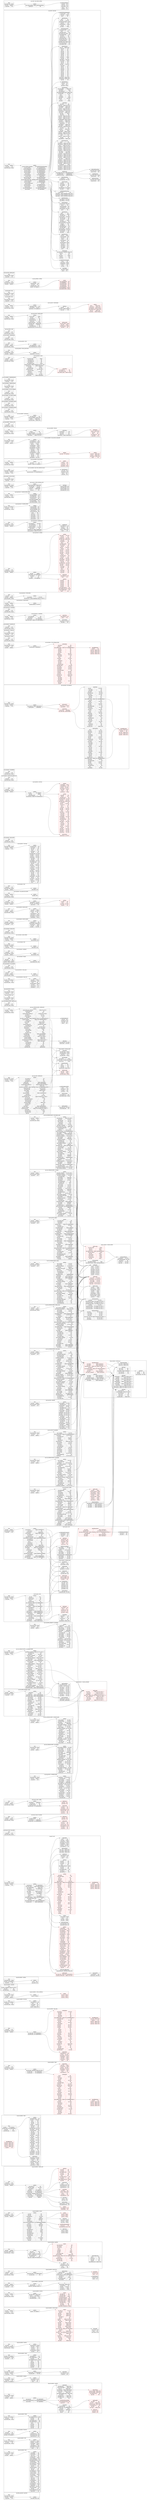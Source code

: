 digraph {
  rankdir=LR;
  subgraph cluster_0 {
    label="api_dmm_payment / paycheck";
    node [style="filled", color=white, style="solid", color=gray20];
    api_dmm_payment__paycheck__Root [label="<Root> Root  | { api_result_msg | <api_result_msg> String } | { api_data | <api_data> ApiData } | { api_result | <api_result> i64 }", shape=record];
    api_dmm_payment__paycheck__ApiData;
    api_dmm_payment__paycheck__Root:api_data:e -> api_dmm_payment__paycheck__ApiData:ApiData:w;
    api_dmm_payment__paycheck__ApiData [label="<ApiData> ApiData  | { api_check_value | <api_check_value> i64 }", shape=record];
  }
  subgraph cluster_1 {
    label="api_get_member / basic";
    node [style="filled", color=white, style="solid", color=gray20];
    api_get_member__basic__Root [label="<Root> Root  | { api_result_msg | <api_result_msg> String } | { api_result | <api_result> i64 } | { api_data | <api_data> ApiData }", shape=record];
    api_get_member__basic__ApiData;
    api_get_member__basic__Root:api_data:e -> api_get_member__basic__ApiData:ApiData:w;
    api_get_member__basic__ApiData [label="<ApiData> ApiData  | { api_firstflag | <api_firstflag> i64 } | { api_starttime | <api_starttime> i64 } | { api_st_win | <api_st_win> i64 } | { api_ms_count | <api_ms_count> i64 } | { api_nickname | <api_nickname> String } | { api_pt_challenged | <api_pt_challenged> i64 } | { api_tutorial_progress | <api_tutorial_progress> i64 } | { api_fleetname | <api_fleetname> Value } | { api_count_kdock | <api_count_kdock> i64 } | { api_comment_id | <api_comment_id> String } | { api_count_deck | <api_count_deck> i64 } | { api_level | <api_level> i64 } | { api_max_slotitem | <api_max_slotitem> i64 } | { api_pt_win | <api_pt_win> i64 } | { api_rank | <api_rank> i64 } | { api_nickname_id | <api_nickname_id> String } | { api_active_flag | <api_active_flag> i64 } | { api_ms_success | <api_ms_success> i64 } | { api_comment | <api_comment> String } | { api_max_chara | <api_max_chara> i64 } | { api_pvp | <api_pvp> Vec\<i64\> } | { api_st_lose | <api_st_lose> i64 } | { api_pt_lose | <api_pt_lose> i64 } | { api_experience | <api_experience> i64 } | { api_medals | <api_medals> i64 } | { api_max_kagu | <api_max_kagu> i64 } | { api_member_id | <api_member_id> String } | { api_playtime | <api_playtime> i64 } | { api_furniture | <api_furniture> Vec\<i64\> } | { api_count_ndock | <api_count_ndock> i64 } | { api_fcoin | <api_fcoin> i64 } | { api_pt_challenged_win | <api_pt_challenged_win> i64 } | { api_tutorial | <api_tutorial> i64 }", shape=record];
  }
  subgraph cluster_2 {
    label="api_get_member / deck";
    node [style="filled", color=white, style="solid", color=gray20];
    api_get_member__deck__Root [label="<Root> Root  | { api_data | <api_data> Vec\<ApiData\> } | { api_result | <api_result> i64 } | { api_result_msg | <api_result_msg> String }", shape=record];
    api_get_member__deck__ApiData;
    api_get_member__deck__Root:api_data:e -> api_get_member__deck__ApiData:ApiData:w;
    api_get_member__deck__ApiData [label="<ApiData> ApiData  | { api_name_id | <api_name_id> String } | { api_ship | <api_ship> Vec\<i64\> } | { api_flagship | <api_flagship> String } | { api_name | <api_name> String } | { api_member_id | <api_member_id> i64 } | { api_mission | <api_mission> Vec\<i64\> } | { api_id | <api_id> i64 }", shape=record];
  }
  subgraph cluster_3 {
    label="api_get_member / furniture";
    node [style="filled", color=white, style="solid", color=gray20];
    api_get_member__furniture__Root [label="<Root> Root  | { api_result | <api_result> i64 } | { api_result_msg | <api_result_msg> String } | { api_data | <api_data> Vec\<ApiData\> }", shape=record];
    api_get_member__furniture__ApiData;
    api_get_member__furniture__Root:api_data:e -> api_get_member__furniture__ApiData:ApiData:w;
    api_get_member__furniture__ApiData [label="<ApiData> ApiData  | { api_id | <api_id> i64 } | { api_furniture_no | <api_furniture_no> i64 } | { api_furniture_type | <api_furniture_type> i64 } | { api_furniture_id | <api_furniture_id> i64 }", shape=record];
  }
  subgraph cluster_4 {
    label="api_get_member / kdock";
    node [style="filled", color=white, style="solid", color=gray20];
    api_get_member__kdock__ApiData [label="<ApiData> ApiData  | { api_complete_time_str | <api_complete_time_str> String } | { api_item2 | <api_item2> i64 } | { api_item5 | <api_item5> i64 } | { api_complete_time | <api_complete_time> i64 } | { api_created_ship_id | <api_created_ship_id> i64 } | { api_id | <api_id> i64 } | { api_item3 | <api_item3> i64 } | { api_item1 | <api_item1> i64 } | { api_item4 | <api_item4> i64 } | { api_state | <api_state> i64 }", shape=record];
    api_get_member__kdock__Root [label="<Root> Root  | { api_data | <api_data> Vec\<ApiData\> } | { api_result | <api_result> i64 } | { api_result_msg | <api_result_msg> String }", shape=record];
    api_get_member__kdock__Root:api_data:e -> api_get_member__kdock__ApiData:ApiData:w;
  }
  subgraph cluster_5 {
    label="api_get_member / mapinfo";
    node [style="filled", color=white, style="solid", color=gray20];
    api_get_member__mapinfo__ApiEventmap [label="<ApiEventmap> ApiEventmap  | { api_now_maphp | <api_now_maphp> Option\<i64\> } | { api_max_maphp | <api_max_maphp> Option\<i64\> } | { api_selected_rank | <api_selected_rank> i64 } | { api_state | <api_state> i64 }", shape=record, color=red];
    api_get_member__mapinfo__ApiPlaneInfo [label="<ApiPlaneInfo> ApiPlaneInfo  | { api_slotid | <api_slotid> i64 } | { api_cond | <api_cond> Option\<i64\> } | { api_max_count | <api_max_count> Option\<i64\> } | { api_squadron_id | <api_squadron_id> i64 } | { api_state | <api_state> i64 } | { api_count | <api_count> Option\<i64\> }", shape=record, color=red];
    api_get_member__mapinfo__Root [label="<Root> Root  | { api_result_msg | <api_result_msg> String } | { api_result | <api_result> i64 } | { api_data | <api_data> ApiData }", shape=record];
    api_get_member__mapinfo__ApiData;
    api_get_member__mapinfo__Root:api_data:e -> api_get_member__mapinfo__ApiData:ApiData:w;
    api_get_member__mapinfo__ApiMapInfo [label="<ApiMapInfo> ApiMapInfo  | { api_gauge_type | <api_gauge_type> Option\<i64\> } | { api_air_base_decks | <api_air_base_decks> Option\<i64\> } | { api_s_no | <api_s_no> Option\<i64\> } | { api_eventmap | <api_eventmap> Option\<ApiEventmap\> } | { api_sally_flag | <api_sally_flag> Option\<Vec\<i64\>\> } | { api_m10 | <api_m10> Option\<i64\> } | { api_required_defeat_count | <api_required_defeat_count> Option\<i64\> } | { api_cleared | <api_cleared> i64 } | { api_gauge_num | <api_gauge_num> Option\<i64\> } | { api_defeat_count | <api_defeat_count> Option\<i64\> } | { api_id | <api_id> i64 }", shape=record];
    api_get_member__mapinfo__ApiMapInfo:api_eventmap:e -> api_get_member__mapinfo__ApiEventmap:ApiEventmap:w;
    api_get_member__mapinfo__ApiAirBase [label="<ApiAirBase> ApiAirBase  | { api_action_kind | <api_action_kind> i64 } | { api_plane_info | <api_plane_info> Vec\<ApiPlaneInfo\> } | { api_name | <api_name> String } | { api_distance | <api_distance> ApiDistance } | { api_area_id | <api_area_id> i64 } | { api_rid | <api_rid> i64 }", shape=record];
    api_get_member__mapinfo__ApiAirBase:api_plane_info:e -> api_get_member__mapinfo__ApiPlaneInfo:ApiPlaneInfo:w;
    api_get_member__mapinfo__ApiDistance;
    api_get_member__mapinfo__ApiAirBase:api_distance:e -> api_get_member__mapinfo__ApiDistance:ApiDistance:w;
    api_get_member__mapinfo__ApiData [label="<ApiData> ApiData  | { api_map_info | <api_map_info> Vec\<ApiMapInfo\> } | { api_air_base_expanded_info | <api_air_base_expanded_info> Vec\<ApiAirBaseExpandedInfo\> } | { api_air_base | <api_air_base> Vec\<ApiAirBase\> }", shape=record];
    api_get_member__mapinfo__ApiData:api_map_info:e -> api_get_member__mapinfo__ApiMapInfo:ApiMapInfo:w;
    api_get_member__mapinfo__ApiAirBaseExpandedInfo;
    api_get_member__mapinfo__ApiData:api_air_base_expanded_info:e -> api_get_member__mapinfo__ApiAirBaseExpandedInfo:ApiAirBaseExpandedInfo:w;
    api_get_member__mapinfo__ApiData:api_air_base:e -> api_get_member__mapinfo__ApiAirBase:ApiAirBase:w;
    api_get_member__mapinfo__ApiAirBaseExpandedInfo [label="<ApiAirBaseExpandedInfo> ApiAirBaseExpandedInfo  | { api_maintenance_level | <api_maintenance_level> i64 } | { api_area_id | <api_area_id> i64 }", shape=record, color=red];
    api_get_member__mapinfo__ApiDistance [label="<ApiDistance> ApiDistance  | { api_bonus | <api_bonus> i64 } | { api_base | <api_base> i64 }", shape=record, color=red];
  }
  subgraph cluster_6 {
    label="api_get_member / material";
    node [style="filled", color=white, style="solid", color=gray20];
    api_get_member__material__Root [label="<Root> Root  | { api_result_msg | <api_result_msg> String } | { api_result | <api_result> i64 } | { api_data | <api_data> Vec\<ApiData\> }", shape=record];
    api_get_member__material__ApiData;
    api_get_member__material__Root:api_data:e -> api_get_member__material__ApiData:ApiData:w;
    api_get_member__material__ApiData [label="<ApiData> ApiData  | { api_member_id | <api_member_id> i64 } | { api_value | <api_value> i64 } | { api_id | <api_id> i64 }", shape=record];
  }
  subgraph cluster_7 {
    label="api_get_member / mission";
    node [style="filled", color=white, style="solid", color=gray20];
    api_get_member__mission__ApiListItem [label="<ApiListItem> ApiListItem  | { api_mission_id | <api_mission_id> i64 } | { api_state | <api_state> i64 }", shape=record];
    api_get_member__mission__Root [label="<Root> Root  | { api_result_msg | <api_result_msg> String } | { api_data | <api_data> ApiData } | { api_result | <api_result> i64 }", shape=record];
    api_get_member__mission__ApiData;
    api_get_member__mission__Root:api_data:e -> api_get_member__mission__ApiData:ApiData:w;
    api_get_member__mission__ApiData [label="<ApiData> ApiData  | { api_list_items | <api_list_items> Vec\<ApiListItem\> } | { api_limit_time | <api_limit_time> Vec\<i64\> }", shape=record];
    api_get_member__mission__ApiData:api_list_items:e -> api_get_member__mission__ApiListItem:ApiListItem:w;
  }
  subgraph cluster_8 {
    label="api_get_member / ndock";
    node [style="filled", color=white, style="solid", color=gray20];
    api_get_member__ndock__Root [label="<Root> Root  | { api_data | <api_data> Vec\<ApiData\> } | { api_result_msg | <api_result_msg> String } | { api_result | <api_result> i64 }", shape=record];
    api_get_member__ndock__ApiData;
    api_get_member__ndock__Root:api_data:e -> api_get_member__ndock__ApiData:ApiData:w;
    api_get_member__ndock__ApiData [label="<ApiData> ApiData  | { api_member_id | <api_member_id> i64 } | { api_complete_time | <api_complete_time> i64 } | { api_item4 | <api_item4> i64 } | { api_complete_time_str | <api_complete_time_str> String } | { api_id | <api_id> i64 } | { api_state | <api_state> i64 } | { api_item1 | <api_item1> i64 } | { api_item3 | <api_item3> i64 } | { api_ship_id | <api_ship_id> i64 } | { api_item2 | <api_item2> i64 }", shape=record];
  }
  subgraph cluster_9 {
    label="api_get_member / payitem";
    node [style="filled", color=white, style="solid", color=gray20];
    api_get_member__payitem__ApiData [label="<ApiData> ApiData  | { api_payitem_id | <api_payitem_id> String } | { api_name | <api_name> String } | { api_price | <api_price> i64 } | { api_count | <api_count> i64 } | { api_description | <api_description> String } | { api_type | <api_type> i64 }", shape=record];
    api_get_member__payitem__Root [label="<Root> Root  | { api_result | <api_result> i64 } | { api_data | <api_data> Vec\<ApiData\> } | { api_result_msg | <api_result_msg> String }", shape=record];
    api_get_member__payitem__Root:api_data:e -> api_get_member__payitem__ApiData:ApiData:w;
  }
  subgraph cluster_10 {
    label="api_get_member / picture_book";
    node [style="filled", color=white, style="solid", color=gray20];
    api_get_member__picture_book__ApiData [label="<ApiData> ApiData  | { api_list | <api_list> Vec\<ApiList\> }", shape=record];
    api_get_member__picture_book__ApiList;
    api_get_member__picture_book__ApiData:api_list:e -> api_get_member__picture_book__ApiList:ApiList:w;
    api_get_member__picture_book__Root [label="<Root> Root  | { api_data | <api_data> ApiData } | { api_result | <api_result> i64 } | { api_result_msg | <api_result_msg> String }", shape=record];
    api_get_member__picture_book__Root:api_data:e -> api_get_member__picture_book__ApiData:ApiData:w;
    api_get_member__picture_book__QVoiceInfo [label="<QVoiceInfo> QVoiceInfo  | { api_icon_id | <api_icon_id> i64 } | { api_no | <api_no> i64 } | { api_voice_id | <api_voice_id> i64 }", shape=record];
    api_get_member__picture_book__ApiList [label="<ApiList> ApiList  | { api_table_id | <api_table_id> Vec\<i64\> } | { api_souk | <api_souk> i64 } | { api_soku | <api_soku> Option\<i64\> } | { api_cnum | <api_cnum> Option\<i64\> } | { api_taik | <api_taik> Option\<i64\> } | { api_index_no | <api_index_no> i64 } | { api_tais | <api_tais> i64 } | { api_flag | <api_flag> Option\<Vec\<i64\>\> } | { api_yomi | <api_yomi> Option\<String\> } | { api_raig | <api_raig> i64 } | { api_sinfo | <api_sinfo> Option\<String\> } | { api_stype | <api_stype> Option\<i64\> } | { api_baku | <api_baku> Option\<i64\> } | { api_info | <api_info> Option\<String\> } | { api_saku | <api_saku> Option\<i64\> } | { api_q_voice_info | <api_q_voice_info> Option\<Vec\<QVoiceInfo\>\> } | { api_houg | <api_houg> i64 } | { api_kaih | <api_kaih> Option\<i64\> } | { api_state | <api_state> Vec\<DuoType\<i64, Vec\<i64\>\>\> } | { api_houk | <api_houk> Option\<i64\> } | { api_leng | <api_leng> i64 } | { api_type | <api_type> Option\<Vec\<i64\>\> } | { api_ctype | <api_ctype> Option\<i64\> } | { api_name | <api_name> String } | { api_tyku | <api_tyku> i64 } | { api_houm | <api_houm> Option\<i64\> }", shape=record, color=red];
    api_get_member__picture_book__ApiList:api_q_voice_info:e -> api_get_member__picture_book__QVoiceInfo:QVoiceInfo:w;
  }
  subgraph cluster_11 {
    label="api_get_member / practice";
    node [style="filled", color=white, style="solid", color=gray20];
    api_get_member__practice__ApiList [label="<ApiList> ApiList  | { api_enemy_id | <api_enemy_id> i64 } | { api_enemy_flag | <api_enemy_flag> i64 } | { api_enemy_rank | <api_enemy_rank> String } | { api_enemy_flag_ship | <api_enemy_flag_ship> i64 } | { api_enemy_comment | <api_enemy_comment> String } | { api_enemy_name_id | <api_enemy_name_id> String } | { api_enemy_name | <api_enemy_name> String } | { api_enemy_level | <api_enemy_level> i64 } | { api_state | <api_state> i64 } | { api_medals | <api_medals> i64 } | { api_enemy_comment_id | <api_enemy_comment_id> String }", shape=record, color=red];
    api_get_member__practice__Root [label="<Root> Root  | { api_data | <api_data> ApiData } | { api_result | <api_result> i64 } | { api_result_msg | <api_result_msg> String }", shape=record];
    api_get_member__practice__ApiData;
    api_get_member__practice__Root:api_data:e -> api_get_member__practice__ApiData:ApiData:w;
    api_get_member__practice__ApiData [label="<ApiData> ApiData  | { api_entry_limit | <api_entry_limit> Option\<i64\> } | { api_list | <api_list> Vec\<ApiList\> } | { api_create_kind | <api_create_kind> i64 } | { api_selected_kind | <api_selected_kind> i64 }", shape=record];
    api_get_member__practice__ApiData:api_list:e -> api_get_member__practice__ApiList:ApiList:w;
  }
  subgraph cluster_12 {
    label="api_get_member / preset_deck";
    node [style="filled", color=white, style="solid", color=gray20];
    api_get_member__preset_deck__ApiData [label="<ApiData> ApiData  | { api_max_num | <api_max_num> i64 } | { api_deck | <api_deck> HashMap\<String, N\> }", shape=record];
    api_get_member__preset_deck__N;
    api_get_member__preset_deck__ApiData:api_deck:e -> api_get_member__preset_deck__N:N:w;
    api_get_member__preset_deck__N [label="<N> N  | { api_lock_flag | <api_lock_flag> Option\<i64\> } | { api_preset_no | <api_preset_no> i64 } | { api_ship | <api_ship> Vec\<i64\> } | { api_name | <api_name> String } | { api_name_id | <api_name_id> String }", shape=record];
    api_get_member__preset_deck__Root [label="<Root> Root  | { api_data | <api_data> ApiData } | { api_result_msg | <api_result_msg> String } | { api_result | <api_result> i64 }", shape=record];
    api_get_member__preset_deck__Root:api_data:e -> api_get_member__preset_deck__ApiData:ApiData:w;
  }
  subgraph cluster_13 {
    label="api_get_member / preset_slot";
    node [style="filled", color=white, style="solid", color=gray20];
    api_get_member__preset_slot__ApiSlotItemEx [label="<ApiSlotItemEx> ApiSlotItemEx  | { api_level | <api_level> i64 } | { api_id | <api_id> i64 }", shape=record];
    api_get_member__preset_slot__Root [label="<Root> Root  | { api_result | <api_result> i64 } | { api_data | <api_data> ApiData } | { api_result_msg | <api_result_msg> String }", shape=record];
    api_get_member__preset_slot__ApiData;
    api_get_member__preset_slot__Root:api_data:e -> api_get_member__preset_slot__ApiData:ApiData:w;
    api_get_member__preset_slot__ApiData [label="<ApiData> ApiData  | { api_preset_items | <api_preset_items> Vec\<ApiPresetItem\> } | { api_max_num | <api_max_num> i64 }", shape=record];
    api_get_member__preset_slot__ApiPresetItem;
    api_get_member__preset_slot__ApiData:api_preset_items:e -> api_get_member__preset_slot__ApiPresetItem:ApiPresetItem:w;
    api_get_member__preset_slot__ApiSlotItem [label="<ApiSlotItem> ApiSlotItem  | { api_level | <api_level> i64 } | { api_id | <api_id> i64 }", shape=record, color=red];
    api_get_member__preset_slot__ApiPresetItem [label="<ApiPresetItem> ApiPresetItem  | { api_slot_ex_flag | <api_slot_ex_flag> i64 } | { api_slot_item | <api_slot_item> Vec\<ApiSlotItem\> } | { api_slot_item_ex | <api_slot_item_ex> Option\<ApiSlotItemEx\> } | { api_preset_no | <api_preset_no> i64 } | { api_name | <api_name> String } | { api_selected_mode | <api_selected_mode> i64 } | { api_lock_flag | <api_lock_flag> i64 }", shape=record];
    api_get_member__preset_slot__ApiPresetItem:api_slot_item:e -> api_get_member__preset_slot__ApiSlotItem:ApiSlotItem:w;
    api_get_member__preset_slot__ApiPresetItem:api_slot_item_ex:e -> api_get_member__preset_slot__ApiSlotItemEx:ApiSlotItemEx:w;
  }
  subgraph cluster_14 {
    label="api_get_member / questlist";
    node [style="filled", color=white, style="solid", color=gray20];
    api_get_member__questlist__ApiSelectRewards [label="<ApiSelectRewards> ApiSelectRewards  | { api_no | <api_no> i64 } | { api_mst_id | <api_mst_id> i64 } | { api_count | <api_count> i64 } | { api_kind | <api_kind> i64 } | { api_slotitem_level | <api_slotitem_level> Option\<i64\> }", shape=record];
    api_get_member__questlist__Root [label="<Root> Root  | { api_data | <api_data> ApiData } | { api_result | <api_result> Option\<i64\> } | { api_result_msg | <api_result_msg> String }", shape=record];
    api_get_member__questlist__ApiData;
    api_get_member__questlist__Root:api_data:e -> api_get_member__questlist__ApiData:ApiData:w;
    api_get_member__questlist__ApiData [label="<ApiData> ApiData  | { api_count | <api_count> i64 } | { api_exec_count | <api_exec_count> i64 } | { api_list | <api_list> Option\<Vec\<ApiList\>\> } | { api_completed_kind | <api_completed_kind> i64 } | { api_exec_type | <api_exec_type> i64 } | { api_c_list | <api_c_list> Option\<Vec\<ApiCList\>\> }", shape=record];
    api_get_member__questlist__ApiList;
    api_get_member__questlist__ApiData:api_list:e -> api_get_member__questlist__ApiList:ApiList:w;
    api_get_member__questlist__ApiCList;
    api_get_member__questlist__ApiData:api_c_list:e -> api_get_member__questlist__ApiCList:ApiCList:w;
    api_get_member__questlist__ApiCList [label="<ApiCList> ApiCList  | { api_c_flag | <api_c_flag> i64 } | { api_progress_flag | <api_progress_flag> i64 } | { api_no | <api_no> i64 } | { api_state | <api_state> i64 }", shape=record];
    api_get_member__questlist__ApiList [label="<ApiList> ApiList  | { api_invalid_flag | <api_invalid_flag> i64 } | { api_category | <api_category> i64 } | { api_voice_id | <api_voice_id> i64 } | { api_no | <api_no> i64 } | { api_type | <api_type> i64 } | { api_detail | <api_detail> String } | { api_title | <api_title> String } | { api_progress_flag | <api_progress_flag> i64 } | { api_lost_badges | <api_lost_badges> Option\<i64\> } | { api_select_rewards | <api_select_rewards> Option\<Vec\<Vec\<ApiSelectRewards\>\>\> } | { api_state | <api_state> i64 } | { api_get_material | <api_get_material> Vec\<i64\> } | { api_label_type | <api_label_type> i64 } | { api_bonus_flag | <api_bonus_flag> i64 }", shape=record, color=red];
    api_get_member__questlist__ApiList:api_select_rewards:e -> api_get_member__questlist__ApiSelectRewards:ApiSelectRewards:w;
  }
  subgraph cluster_15 {
    label="api_get_member / record";
    node [style="filled", color=white, style="solid", color=gray20];
    api_get_member__record__Root [label="<Root> Root  | { api_result | <api_result> i64 } | { api_result_msg | <api_result_msg> String } | { api_data | <api_data> ApiData }", shape=record];
    api_get_member__record__ApiData;
    api_get_member__record__Root:api_data:e -> api_get_member__record__ApiData:ApiData:w;
    api_get_member__record__ApiWar [label="<ApiWar> ApiWar  | { api_lose | <api_lose> String } | { api_rate | <api_rate> String } | { api_win | <api_win> String }", shape=record, color=red];
    api_get_member__record__ApiMission [label="<ApiMission> ApiMission  | { api_success | <api_success> String } | { api_rate | <api_rate> String } | { api_count | <api_count> String }", shape=record];
    api_get_member__record__ApiData [label="<ApiData> ApiData  | { api_deck | <api_deck> i64 } | { api_rank | <api_rank> i64 } | { api_experience | <api_experience> Vec\<i64\> } | { api_war | <api_war> ApiWar } | { api_mission | <api_mission> ApiMission } | { api_ship | <api_ship> Vec\<i64\> } | { api_furniture | <api_furniture> i64 } | { api_air_base_expanded_info | <api_air_base_expanded_info> Vec\<ApiAirBaseExpandedInfo\> } | { api_cmt | <api_cmt> String } | { api_practice | <api_practice> ApiPractice } | { api_slotitem | <api_slotitem> Vec\<i64\> } | { api_friend | <api_friend> i64 } | { api_level | <api_level> i64 } | { api_nickname_id | <api_nickname_id> String } | { api_photo_url | <api_photo_url> String } | { api_nickname | <api_nickname> String } | { api_material_max | <api_material_max> i64 } | { api_member_id | <api_member_id> i64 } | { api_large_dock | <api_large_dock> i64 } | { api_kdoc | <api_kdoc> i64 } | { api_complate | <api_complate> Vec\<String\> } | { api_cmt_id | <api_cmt_id> String } | { api_ndoc | <api_ndoc> i64 }", shape=record];
    api_get_member__record__ApiData:api_war:e -> api_get_member__record__ApiWar:ApiWar:w;
    api_get_member__record__ApiData:api_mission:e -> api_get_member__record__ApiMission:ApiMission:w;
    api_get_member__record__ApiAirBaseExpandedInfo;
    api_get_member__record__ApiData:api_air_base_expanded_info:e -> api_get_member__record__ApiAirBaseExpandedInfo:ApiAirBaseExpandedInfo:w;
    api_get_member__record__ApiPractice;
    api_get_member__record__ApiData:api_practice:e -> api_get_member__record__ApiPractice:ApiPractice:w;
    api_get_member__record__ApiPractice [label="<ApiPractice> ApiPractice  | { api_win | <api_win> String } | { api_lose | <api_lose> String } | { api_rate | <api_rate> String }", shape=record];
    api_get_member__record__ApiAirBaseExpandedInfo [label="<ApiAirBaseExpandedInfo> ApiAirBaseExpandedInfo  | { api_area_id | <api_area_id> i64 } | { api_maintenance_level | <api_maintenance_level> i64 }", shape=record, color=red];
  }
  subgraph cluster_16 {
    label="api_get_member / require_info";
    node [style="filled", color=white, style="solid", color=gray20];
    api_get_member__require_info__ApiBasic [label="<ApiBasic> ApiBasic  | { api_member_id | <api_member_id> i64 } | { api_firstflag | <api_firstflag> i64 }", shape=record, color=red];
    api_get_member__require_info__ApiKdock [label="<ApiKdock> ApiKdock  | { api_item4 | <api_item4> i64 } | { api_item5 | <api_item5> i64 } | { api_complete_time | <api_complete_time> i64 } | { api_item1 | <api_item1> i64 } | { api_item2 | <api_item2> i64 } | { api_id | <api_id> i64 } | { api_created_ship_id | <api_created_ship_id> i64 } | { api_state | <api_state> i64 } | { api_complete_time_str | <api_complete_time_str> String } | { api_item3 | <api_item3> i64 }", shape=record, color=red];
    api_get_member__require_info__ApiData [label="<ApiData> ApiData  | { api_position_id | <api_position_id> i64 } | { api_extra_supply | <api_extra_supply> Vec\<i64\> } | { api_skin_id | <api_skin_id> i64 } | { api_kdock | <api_kdock> Vec\<ApiKdock\> } | { api_furniture | <api_furniture> Vec\<ApiFurniture\> } | { api_slot_item | <api_slot_item> Vec\<ApiSlotItem\> } | { api_unsetslot | <api_unsetslot> HashMap\<String, Vec\<i64\>\> } | { api_useitem | <api_useitem> Vec\<ApiUseitem\> } | { api_oss_setting | <api_oss_setting> ApiOssSetting } | { api_basic | <api_basic> ApiBasic }", shape=record];
    api_get_member__require_info__ApiData:api_kdock:e -> api_get_member__require_info__ApiKdock:ApiKdock:w;
    api_get_member__require_info__ApiFurniture;
    api_get_member__require_info__ApiData:api_furniture:e -> api_get_member__require_info__ApiFurniture:ApiFurniture:w;
    api_get_member__require_info__ApiSlotItem;
    api_get_member__require_info__ApiData:api_slot_item:e -> api_get_member__require_info__ApiSlotItem:ApiSlotItem:w;
    api_get_member__require_info__ApiUseitem;
    api_get_member__require_info__ApiData:api_useitem:e -> api_get_member__require_info__ApiUseitem:ApiUseitem:w;
    api_get_member__require_info__ApiOssSetting;
    api_get_member__require_info__ApiData:api_oss_setting:e -> api_get_member__require_info__ApiOssSetting:ApiOssSetting:w;
    api_get_member__require_info__ApiData:api_basic:e -> api_get_member__require_info__ApiBasic:ApiBasic:w;
    api_get_member__require_info__ApiFurniture [label="<ApiFurniture> ApiFurniture  | { api_id | <api_id> i64 } | { api_furniture_type | <api_furniture_type> i64 } | { api_furniture_no | <api_furniture_no> i64 } | { api_furniture_id | <api_furniture_id> i64 }", shape=record];
    api_get_member__require_info__Root [label="<Root> Root  | { api_result | <api_result> i64 } | { api_result_msg | <api_result_msg> String } | { api_data | <api_data> ApiData }", shape=record];
    api_get_member__require_info__Root:api_data:e -> api_get_member__require_info__ApiData:ApiData:w;
    api_get_member__require_info__ApiUseitem [label="<ApiUseitem> ApiUseitem  | { api_id | <api_id> i64 } | { api_count | <api_count> i64 }", shape=record];
    api_get_member__require_info__ApiOssSetting [label="<ApiOssSetting> ApiOssSetting  | { api_oss_items | <api_oss_items> Vec\<i64\> } | { api_language_type | <api_language_type> i64 }", shape=record];
    api_get_member__require_info__ApiSlotItem [label="<ApiSlotItem> ApiSlotItem  | { api_locked | <api_locked> i64 } | { api_alv | <api_alv> Option\<i64\> } | { api_id | <api_id> i64 } | { api_level | <api_level> i64 } | { api_slotitem_id | <api_slotitem_id> i64 }", shape=record, color=red];
  }
  subgraph cluster_17 {
    label="api_get_member / ship2";
    node [style="filled", color=white, style="solid", color=gray20];
    api_get_member__ship2__Root [label="<Root> Root  | { api_data | <api_data> Vec\<ApiData\> } | { api_data_deck | <api_data_deck> Vec\<ApiDataDeck\> } | { api_result | <api_result> i64 } | { api_result_msg | <api_result_msg> String }", shape=record];
    api_get_member__ship2__ApiData;
    api_get_member__ship2__Root:api_data:e -> api_get_member__ship2__ApiData:ApiData:w;
    api_get_member__ship2__ApiDataDeck;
    api_get_member__ship2__Root:api_data_deck:e -> api_get_member__ship2__ApiDataDeck:ApiDataDeck:w;
    api_get_member__ship2__ApiData [label="<ApiData> ApiData  | { api_locked_equip | <api_locked_equip> i64 } | { api_taiku | <api_taiku> Vec\<i64\> } | { api_lv | <api_lv> i64 } | { api_fuel | <api_fuel> i64 } | { api_bull | <api_bull> i64 } | { api_exp | <api_exp> Vec\<i64\> } | { api_slot_ex | <api_slot_ex> i64 } | { api_srate | <api_srate> i64 } | { api_ndock_item | <api_ndock_item> Vec\<i64\> } | { api_soukou | <api_soukou> Vec\<i64\> } | { api_ndock_time | <api_ndock_time> i64 } | { api_cond | <api_cond> i64 } | { api_slotnum | <api_slotnum> i64 } | { api_maxhp | <api_maxhp> i64 } | { api_lucky | <api_lucky> Vec\<i64\> } | { api_soku | <api_soku> i64 } | { api_kaihi | <api_kaihi> Vec\<i64\> } | { api_backs | <api_backs> i64 } | { api_taisen | <api_taisen> Vec\<i64\> } | { api_nowhp | <api_nowhp> i64 } | { api_kyouka | <api_kyouka> Vec\<i64\> } | { api_locked | <api_locked> i64 } | { api_leng | <api_leng> i64 } | { api_onslot | <api_onslot> Vec\<i64\> } | { api_ship_id | <api_ship_id> i64 } | { api_slot | <api_slot> Vec\<i64\> } | { api_id | <api_id> i64 } | { api_sortno | <api_sortno> i64 } | { api_sakuteki | <api_sakuteki> Vec\<i64\> } | { api_karyoku | <api_karyoku> Vec\<i64\> } | { api_raisou | <api_raisou> Vec\<i64\> }", shape=record];
    api_get_member__ship2__ApiSpEffectItem [label="<ApiSpEffectItem> ApiSpEffectItem  | { api_houg | <api_houg> Option\<i64\> } | { api_kaih | <api_kaih> Option\<i64\> } | { api_souk | <api_souk> Option\<i64\> } | { api_raig | <api_raig> Option\<i64\> } | { api_kind | <api_kind> i64 }", shape=record, color=red];
    api_get_member__ship2__ApiDataDeck [label="<ApiDataDeck> ApiDataDeck  | { api_mission | <api_mission> Vec\<i64\> } | { api_flagship | <api_flagship> String } | { api_id | <api_id> i64 } | { api_member_id | <api_member_id> i64 } | { api_ship | <api_ship> Vec\<i64\> } | { api_name | <api_name> String } | { api_name_id | <api_name_id> String }", shape=record];
  }
  subgraph cluster_18 {
    label="api_get_member / ship3";
    node [style="filled", color=white, style="solid", color=gray20];
    api_get_member__ship3__ApiDeckData [label="<ApiDeckData> ApiDeckData  | { api_name | <api_name> String } | { api_name_id | <api_name_id> String } | { api_ship | <api_ship> Vec\<i64\> } | { api_mission | <api_mission> Vec\<i64\> } | { api_flagship | <api_flagship> String } | { api_id | <api_id> i64 } | { api_member_id | <api_member_id> i64 }", shape=record, color=red];
    api_get_member__ship3__Root [label="<Root> Root  | { api_result | <api_result> i64 } | { api_result_msg | <api_result_msg> String } | { api_data | <api_data> ApiData }", shape=record];
    api_get_member__ship3__ApiData;
    api_get_member__ship3__Root:api_data:e -> api_get_member__ship3__ApiData:ApiData:w;
    api_get_member__ship3__ApiData [label="<ApiData> ApiData  | { api_slot_data | <api_slot_data> HashMap\<String, Vec\<i64\>\> } | { api_deck_data | <api_deck_data> Vec\<ApiDeckData\> } | { api_ship_data | <api_ship_data> Vec\<ApiShipData\> }", shape=record];
    api_get_member__ship3__ApiData:api_deck_data:e -> api_get_member__ship3__ApiDeckData:ApiDeckData:w;
    api_get_member__ship3__ApiShipData;
    api_get_member__ship3__ApiData:api_ship_data:e -> api_get_member__ship3__ApiShipData:ApiShipData:w;
    api_get_member__ship3__ApiShipData [label="<ApiShipData> ApiShipData  | { api_id | <api_id> i64 } | { api_exp | <api_exp> Vec\<i64\> } | { api_maxhp | <api_maxhp> i64 } | { api_soku | <api_soku> i64 } | { api_taiku | <api_taiku> Vec\<i64\> } | { api_leng | <api_leng> i64 } | { api_locked_equip | <api_locked_equip> i64 } | { api_lucky | <api_lucky> Vec\<i64\> } | { api_sally_area | <api_sally_area> Option\<i64\> } | { api_kyouka | <api_kyouka> Vec\<i64\> } | { api_lv | <api_lv> i64 } | { api_slot | <api_slot> Vec\<i64\> } | { api_cond | <api_cond> i64 } | { api_kaihi | <api_kaihi> Vec\<i64\> } | { api_sortno | <api_sortno> i64 } | { api_soukou | <api_soukou> Vec\<i64\> } | { api_karyoku | <api_karyoku> Vec\<i64\> } | { api_locked | <api_locked> i64 } | { api_srate | <api_srate> i64 } | { api_fuel | <api_fuel> i64 } | { api_sp_effect_items | <api_sp_effect_items> Option\<Vec\<ApiSpEffectItems\>\> } | { api_bull | <api_bull> i64 } | { api_onslot | <api_onslot> Vec\<i64\> } | { api_slotnum | <api_slotnum> i64 } | { api_ship_id | <api_ship_id> i64 } | { api_raisou | <api_raisou> Vec\<i64\> } | { api_sakuteki | <api_sakuteki> Vec\<i64\> } | { api_ndock_time | <api_ndock_time> i64 } | { api_ndock_item | <api_ndock_item> Vec\<i64\> } | { api_slot_ex | <api_slot_ex> i64 } | { api_backs | <api_backs> i64 } | { api_nowhp | <api_nowhp> i64 } | { api_taisen | <api_taisen> Vec\<i64\> }", shape=record, color=red];
    api_get_member__ship3__ApiSpEffectItems;
    api_get_member__ship3__ApiShipData:api_sp_effect_items:e -> api_get_member__ship3__ApiSpEffectItems:ApiSpEffectItems:w;
    api_get_member__ship3__ApiSpEffectItems [label="<ApiSpEffectItems> ApiSpEffectItems  | { api_kind | <api_kind> i64 } | { api_kaih | <api_kaih> Option\<i64\> } | { api_raig | <api_raig> Option\<i64\> } | { api_souk | <api_souk> Option\<i64\> } | { api_houg | <api_houg> Option\<i64\> }", shape=record, color=red];
  }
  subgraph cluster_19 {
    label="api_get_member / ship_deck";
    node [style="filled", color=white, style="solid", color=gray20];
    api_get_member__ship_deck__ApiDeckData [label="<ApiDeckData> ApiDeckData  | { api_member_id | <api_member_id> i64 } | { api_ship | <api_ship> Vec\<i64\> } | { api_mission | <api_mission> Vec\<i64\> } | { api_flagship | <api_flagship> String } | { api_name | <api_name> String } | { api_name_id | <api_name_id> String } | { api_id | <api_id> i64 }", shape=record, color=red];
    api_get_member__ship_deck__Root [label="<Root> Root  | { api_result | <api_result> i64 } | { api_result_msg | <api_result_msg> String } | { api_data | <api_data> ApiData }", shape=record];
    api_get_member__ship_deck__ApiData;
    api_get_member__ship_deck__Root:api_data:e -> api_get_member__ship_deck__ApiData:ApiData:w;
    api_get_member__ship_deck__ApiShipData [label="<ApiShipData> ApiShipData  | { api_karyoku | <api_karyoku> Vec\<i64\> } | { api_locked | <api_locked> i64 } | { api_bull | <api_bull> i64 } | { api_maxhp | <api_maxhp> i64 } | { api_slot_ex | <api_slot_ex> i64 } | { api_sp_effect_items | <api_sp_effect_items> Option\<Vec\<ApiSpEffectItems\>\> } | { api_ndock_time | <api_ndock_time> i64 } | { api_onslot | <api_onslot> Vec\<i64\> } | { api_srate | <api_srate> i64 } | { api_taisen | <api_taisen> Vec\<i64\> } | { api_slotnum | <api_slotnum> i64 } | { api_lucky | <api_lucky> Vec\<i64\> } | { api_kaihi | <api_kaihi> Vec\<i64\> } | { api_taiku | <api_taiku> Vec\<i64\> } | { api_lv | <api_lv> i64 } | { api_leng | <api_leng> i64 } | { api_fuel | <api_fuel> i64 } | { api_backs | <api_backs> i64 } | { api_raisou | <api_raisou> Vec\<i64\> } | { api_kyouka | <api_kyouka> Vec\<i64\> } | { api_exp | <api_exp> Vec\<i64\> } | { api_soukou | <api_soukou> Vec\<i64\> } | { api_nowhp | <api_nowhp> i64 } | { api_sakuteki | <api_sakuteki> Vec\<i64\> } | { api_id | <api_id> i64 } | { api_ship_id | <api_ship_id> i64 } | { api_sortno | <api_sortno> i64 } | { api_sally_area | <api_sally_area> Option\<i64\> } | { api_slot | <api_slot> Vec\<i64\> } | { api_cond | <api_cond> i64 } | { api_soku | <api_soku> i64 } | { api_locked_equip | <api_locked_equip> i64 } | { api_ndock_item | <api_ndock_item> Vec\<i64\> }", shape=record, color=red];
    api_get_member__ship_deck__ApiSpEffectItems;
    api_get_member__ship_deck__ApiShipData:api_sp_effect_items:e -> api_get_member__ship_deck__ApiSpEffectItems:ApiSpEffectItems:w;
    api_get_member__ship_deck__ApiData [label="<ApiData> ApiData  | { api_ship_data | <api_ship_data> Vec\<ApiShipData\> } | { api_deck_data | <api_deck_data> Vec\<ApiDeckData\> }", shape=record];
    api_get_member__ship_deck__ApiData:api_ship_data:e -> api_get_member__ship_deck__ApiShipData:ApiShipData:w;
    api_get_member__ship_deck__ApiData:api_deck_data:e -> api_get_member__ship_deck__ApiDeckData:ApiDeckData:w;
    api_get_member__ship_deck__ApiSpEffectItems [label="<ApiSpEffectItems> ApiSpEffectItems  | { api_souk | <api_souk> Option\<i64\> } | { api_kind | <api_kind> i64 } | { api_kaih | <api_kaih> Option\<i64\> } | { api_raig | <api_raig> Option\<i64\> } | { api_houg | <api_houg> Option\<i64\> }", shape=record, color=red];
  }
  subgraph cluster_20 {
    label="api_get_member / slot_item";
    node [style="filled", color=white, style="solid", color=gray20];
    api_get_member__slot_item__ApiData [label="<ApiData> ApiData  | { api_slotitem_id | <api_slotitem_id> i64 } | { api_id | <api_id> i64 } | { api_locked | <api_locked> i64 } | { api_level | <api_level> i64 } | { api_alv | <api_alv> Option\<i64\> }", shape=record];
    api_get_member__slot_item__Root [label="<Root> Root  | { api_data | <api_data> Vec\<ApiData\> } | { api_result | <api_result> i64 } | { api_result_msg | <api_result_msg> String }", shape=record];
    api_get_member__slot_item__Root:api_data:e -> api_get_member__slot_item__ApiData:ApiData:w;
  }
  subgraph cluster_21 {
    label="api_get_member / sortie_conditions";
    node [style="filled", color=white, style="solid", color=gray20];
    api_get_member__sortie_conditions__ApiData [label="<ApiData> ApiData  | { api_war | <api_war> ApiWar }", shape=record];
    api_get_member__sortie_conditions__ApiWar;
    api_get_member__sortie_conditions__ApiData:api_war:e -> api_get_member__sortie_conditions__ApiWar:ApiWar:w;
    api_get_member__sortie_conditions__ApiWar [label="<ApiWar> ApiWar  | { api_rate | <api_rate> String } | { api_win | <api_win> String } | { api_lose | <api_lose> String }", shape=record, color=red];
    api_get_member__sortie_conditions__Root [label="<Root> Root  | { api_result_msg | <api_result_msg> String } | { api_result | <api_result> i64 } | { api_data | <api_data> ApiData }", shape=record];
    api_get_member__sortie_conditions__Root:api_data:e -> api_get_member__sortie_conditions__ApiData:ApiData:w;
  }
  subgraph cluster_22 {
    label="api_get_member / unsetslot";
    node [style="filled", color=white, style="solid", color=gray20];
    api_get_member__unsetslot__Root [label="<Root> Root  | { api_data | <api_data> HashMap\<String, Vec\<i64\>\> } | { api_result | <api_result> i64 } | { api_result_msg | <api_result_msg> String }", shape=record];
  }
  subgraph cluster_23 {
    label="api_get_member / useitem";
    node [style="filled", color=white, style="solid", color=gray20];
    api_get_member__useitem__ApiData [label="<ApiData> ApiData  | { api_id | <api_id> i64 } | { api_count | <api_count> i64 }", shape=record];
    api_get_member__useitem__Root [label="<Root> Root  | { api_result_msg | <api_result_msg> String } | { api_data | <api_data> Vec\<ApiData\> } | { api_result | <api_result> i64 }", shape=record];
    api_get_member__useitem__Root:api_data:e -> api_get_member__useitem__ApiData:ApiData:w;
  }
  subgraph cluster_24 {
    label="api_port / port";
    node [style="filled", color=white, style="solid", color=gray20];
    api_port__port__ApiMaterial [label="<ApiMaterial> ApiMaterial  | { api_member_id | <api_member_id> i64 } | { api_value | <api_value> i64 } | { api_id | <api_id> i64 }", shape=record];
    api_port__port__ApiSpEffectItem [label="<ApiSpEffectItem> ApiSpEffectItem  | { api_kind | <api_kind> i64 } | { api_souk | <api_souk> Option\<i64\> } | { api_houg | <api_houg> Option\<i64\> } | { api_kaih | <api_kaih> Option\<i64\> } | { api_raig | <api_raig> Option\<i64\> }", shape=record, color=red];
    api_port__port__ApiFriendlySetting [label="<ApiFriendlySetting> ApiFriendlySetting  | { api_request_flag | <api_request_flag> i64 } | { api_request_type | <api_request_type> i64 }", shape=record];
    api_port__port__ApiBasic [label="<ApiBasic> ApiBasic  | { api_firstflag | <api_firstflag> i64 } | { api_max_slotitem | <api_max_slotitem> i64 } | { api_nickname | <api_nickname> String } | { api_experience | <api_experience> i64 } | { api_ms_count | <api_ms_count> i64 } | { api_member_id | <api_member_id> String } | { api_medals | <api_medals> i64 } | { api_tutorial | <api_tutorial> i64 } | { api_comment | <api_comment> String } | { api_st_win | <api_st_win> i64 } | { api_rank | <api_rank> i64 } | { api_playtime | <api_playtime> i64 } | { api_starttime | <api_starttime> i64 } | { api_pt_challenged_win | <api_pt_challenged_win> i64 } | { api_max_chara | <api_max_chara> i64 } | { api_ms_success | <api_ms_success> i64 } | { api_st_lose | <api_st_lose> i64 } | { api_large_dock | <api_large_dock> i64 } | { api_fcoin | <api_fcoin> i64 } | { api_comment_id | <api_comment_id> String } | { api_fleetname | <api_fleetname> Value } | { api_furniture | <api_furniture> Vec\<i64\> } | { api_pvp | <api_pvp> Vec\<i64\> } | { api_nickname_id | <api_nickname_id> String } | { api_pt_challenged | <api_pt_challenged> i64 } | { api_count_deck | <api_count_deck> i64 } | { api_count_kdock | <api_count_kdock> i64 } | { api_pt_win | <api_pt_win> i64 } | { api_count_ndock | <api_count_ndock> i64 } | { api_max_kagu | <api_max_kagu> i64 } | { api_pt_lose | <api_pt_lose> i64 } | { api_tutorial_progress | <api_tutorial_progress> i64 } | { api_active_flag | <api_active_flag> i64 } | { api_level | <api_level> i64 }", shape=record, color=red];
    api_port__port__ApiLog [label="<ApiLog> ApiLog  | { api_message | <api_message> String } | { api_no | <api_no> i64 } | { api_type | <api_type> String } | { api_state | <api_state> String }", shape=record];
    api_port__port__Root [label="<Root> Root  | { api_result_msg | <api_result_msg> String } | { api_data | <api_data> ApiData } | { api_result | <api_result> i64 }", shape=record];
    api_port__port__ApiData;
    api_port__port__Root:api_data:e -> api_port__port__ApiData:ApiData:w;
    api_port__port__ApiFurnitureAffectItems [label="<ApiFurnitureAffectItems> ApiFurnitureAffectItems  | { api_payitem_dict | <api_payitem_dict> HashMap\<String, i64\> }", shape=record];
    api_port__port__ApiData [label="<ApiData> ApiData  | { api_deck_port | <api_deck_port> Vec\<ApiDeckPort\> } | { api_event_object | <api_event_object> Option\<ApiEventObject\> } | { api_combined_flag | <api_combined_flag> Option\<i64\> } | { api_material | <api_material> Vec\<ApiMaterial\> } | { api_dest_ship_slot | <api_dest_ship_slot> i64 } | { api_c_flags | <api_c_flags> Option\<Vec\<i64\>\> } | { api_ndock | <api_ndock> Vec\<ApiNdock\> } | { api_ship | <api_ship> Vec\<ApiShip\> } | { api_p_bgm_id | <api_p_bgm_id> i64 } | { api_log | <api_log> Vec\<ApiLog\> } | { api_friendly_setting | <api_friendly_setting> Option\<ApiFriendlySetting\> } | { api_parallel_quest_count | <api_parallel_quest_count> i64 } | { api_basic | <api_basic> ApiBasic } | { api_furniture_affect_items | <api_furniture_affect_items> ApiFurnitureAffectItems } | { api_plane_info | <api_plane_info> Option\<ApiPlaneInfo\> }", shape=record];
    api_port__port__ApiDeckPort;
    api_port__port__ApiData:api_deck_port:e -> api_port__port__ApiDeckPort:ApiDeckPort:w;
    api_port__port__ApiEventObject;
    api_port__port__ApiData:api_event_object:e -> api_port__port__ApiEventObject:ApiEventObject:w;
    api_port__port__ApiData:api_material:e -> api_port__port__ApiMaterial:ApiMaterial:w;
    api_port__port__ApiNdock;
    api_port__port__ApiData:api_ndock:e -> api_port__port__ApiNdock:ApiNdock:w;
    api_port__port__ApiShip;
    api_port__port__ApiData:api_ship:e -> api_port__port__ApiShip:ApiShip:w;
    api_port__port__ApiData:api_log:e -> api_port__port__ApiLog:ApiLog:w;
    api_port__port__ApiData:api_friendly_setting:e -> api_port__port__ApiFriendlySetting:ApiFriendlySetting:w;
    api_port__port__ApiData:api_basic:e -> api_port__port__ApiBasic:ApiBasic:w;
    api_port__port__ApiData:api_furniture_affect_items:e -> api_port__port__ApiFurnitureAffectItems:ApiFurnitureAffectItems:w;
    api_port__port__ApiPlaneInfo;
    api_port__port__ApiData:api_plane_info:e -> api_port__port__ApiPlaneInfo:ApiPlaneInfo:w;
    api_port__port__ApiUnsetSlot [label="<ApiUnsetSlot> ApiUnsetSlot  | { api_type3No | <api_type3No> i64 } | { api_slot_list | <api_slot_list> Vec\<i64\> }", shape=record];
    api_port__port__ApiShip [label="<ApiShip> ApiShip  | { api_locked | <api_locked> i64 } | { api_locked_equip | <api_locked_equip> i64 } | { api_lv | <api_lv> i64 } | { api_sortno | <api_sortno> i64 } | { api_leng | <api_leng> i64 } | { api_ndock_item | <api_ndock_item> Vec\<i64\> } | { api_sp_effect_items | <api_sp_effect_items> Option\<Vec\<ApiSpEffectItem\>\> } | { api_soukou | <api_soukou> Vec\<i64\> } | { api_raisou | <api_raisou> Vec\<i64\> } | { api_exp | <api_exp> Vec\<i64\> } | { api_onslot | <api_onslot> Vec\<i64\> } | { api_maxhp | <api_maxhp> i64 } | { api_slotnum | <api_slotnum> i64 } | { api_backs | <api_backs> i64 } | { api_ndock_time | <api_ndock_time> i64 } | { api_srate | <api_srate> i64 } | { api_sally_area | <api_sally_area> Option\<i64\> } | { api_bull | <api_bull> i64 } | { api_lucky | <api_lucky> Vec\<i64\> } | { api_kyouka | <api_kyouka> Vec\<i64\> } | { api_kaihi | <api_kaihi> Vec\<i64\> } | { api_sakuteki | <api_sakuteki> Vec\<i64\> } | { api_cond | <api_cond> i64 } | { api_taiku | <api_taiku> Vec\<i64\> } | { api_slot | <api_slot> Vec\<i64\> } | { api_slot_ex | <api_slot_ex> i64 } | { api_nowhp | <api_nowhp> i64 } | { api_taisen | <api_taisen> Vec\<i64\> } | { api_ship_id | <api_ship_id> i64 } | { api_karyoku | <api_karyoku> Vec\<i64\> } | { api_soku | <api_soku> i64 } | { api_id | <api_id> i64 } | { api_fuel | <api_fuel> i64 }", shape=record, color=red];
    api_port__port__ApiShip:api_sp_effect_items:e -> api_port__port__ApiSpEffectItem:ApiSpEffectItem:w;
    api_port__port__ApiDeckPort [label="<ApiDeckPort> ApiDeckPort  | { api_id | <api_id> i64 } | { api_name | <api_name> String } | { api_name_id | <api_name_id> String } | { api_mission | <api_mission> Vec\<i64\> } | { api_flagship | <api_flagship> String } | { api_ship | <api_ship> Vec\<i64\> } | { api_member_id | <api_member_id> i64 }", shape=record];
    api_port__port__ApiPlaneInfo [label="<ApiPlaneInfo> ApiPlaneInfo  | { api_unset_slot | <api_unset_slot> Option\<Vec\<ApiUnsetSlot\>\> } | { api_base_convert_slot | <api_base_convert_slot> Option\<Vec\<i64\>\> }", shape=record, color=red];
    api_port__port__ApiPlaneInfo:api_unset_slot:e -> api_port__port__ApiUnsetSlot:ApiUnsetSlot:w;
    api_port__port__ApiEventObject [label="<ApiEventObject> ApiEventObject  | { api_c_num | <api_c_num> Option\<i64\> } | { api_m_flag | <api_m_flag> Option\<i64\> } | { api_m_flag2 | <api_m_flag2> Option\<i64\> }", shape=record];
    api_port__port__ApiNdock [label="<ApiNdock> ApiNdock  | { api_item1 | <api_item1> i64 } | { api_item4 | <api_item4> i64 } | { api_item2 | <api_item2> i64 } | { api_id | <api_id> i64 } | { api_complete_time_str | <api_complete_time_str> String } | { api_item3 | <api_item3> i64 } | { api_state | <api_state> i64 } | { api_complete_time | <api_complete_time> i64 } | { api_ship_id | <api_ship_id> i64 } | { api_member_id | <api_member_id> i64 }", shape=record];
  }
  subgraph cluster_25 {
    label="api_req_air_corps / set_action";
    node [style="filled", color=white, style="solid", color=gray20];
    api_req_air_corps__set_action__Root [label="<Root> Root  | { api_result | <api_result> i64 } | { api_result_msg | <api_result_msg> String }", shape=record];
  }
  subgraph cluster_26 {
    label="api_req_air_corps / set_plane";
    node [style="filled", color=white, style="solid", color=gray20];
    api_req_air_corps__set_plane__ApiData [label="<ApiData> ApiData  | { api_after_bauxite | <api_after_bauxite> i64 } | { api_distance | <api_distance> ApiDistance } | { api_plane_info | <api_plane_info> Vec\<ApiPlaneInfo\> }", shape=record];
    api_req_air_corps__set_plane__ApiDistance;
    api_req_air_corps__set_plane__ApiData:api_distance:e -> api_req_air_corps__set_plane__ApiDistance:ApiDistance:w;
    api_req_air_corps__set_plane__ApiPlaneInfo;
    api_req_air_corps__set_plane__ApiData:api_plane_info:e -> api_req_air_corps__set_plane__ApiPlaneInfo:ApiPlaneInfo:w;
    api_req_air_corps__set_plane__ApiDistance [label="<ApiDistance> ApiDistance  | { api_base | <api_base> i64 } | { api_bonus | <api_bonus> i64 }", shape=record, color=red];
    api_req_air_corps__set_plane__Root [label="<Root> Root  | { api_result | <api_result> i64 } | { api_data | <api_data> ApiData } | { api_result_msg | <api_result_msg> String }", shape=record];
    api_req_air_corps__set_plane__Root:api_data:e -> api_req_air_corps__set_plane__ApiData:ApiData:w;
    api_req_air_corps__set_plane__ApiPlaneInfo [label="<ApiPlaneInfo> ApiPlaneInfo  | { api_cond | <api_cond> i64 } | { api_count | <api_count> i64 } | { api_max_count | <api_max_count> i64 } | { api_squadron_id | <api_squadron_id> i64 } | { api_state | <api_state> i64 } | { api_slotid | <api_slotid> i64 }", shape=record, color=red];
  }
  subgraph cluster_27 {
    label="api_req_air_corps / supply";
    node [style="filled", color=white, style="solid", color=gray20];
    api_req_air_corps__supply__ApiDistance [label="<ApiDistance> ApiDistance  | { api_base | <api_base> i64 } | { api_bonus | <api_bonus> i64 }", shape=record, color=red];
    api_req_air_corps__supply__Root [label="<Root> Root  | { api_result | <api_result> i64 } | { api_data | <api_data> ApiData } | { api_result_msg | <api_result_msg> String }", shape=record];
    api_req_air_corps__supply__ApiData;
    api_req_air_corps__supply__Root:api_data:e -> api_req_air_corps__supply__ApiData:ApiData:w;
    api_req_air_corps__supply__ApiData [label="<ApiData> ApiData  | { api_distance | <api_distance> ApiDistance } | { api_after_fuel | <api_after_fuel> i64 } | { api_after_bauxite | <api_after_bauxite> i64 } | { api_plane_info | <api_plane_info> Vec\<ApiPlaneInfo\> }", shape=record];
    api_req_air_corps__supply__ApiData:api_distance:e -> api_req_air_corps__supply__ApiDistance:ApiDistance:w;
    api_req_air_corps__supply__ApiPlaneInfo;
    api_req_air_corps__supply__ApiData:api_plane_info:e -> api_req_air_corps__supply__ApiPlaneInfo:ApiPlaneInfo:w;
    api_req_air_corps__supply__ApiPlaneInfo [label="<ApiPlaneInfo> ApiPlaneInfo  | { api_state | <api_state> i64 } | { api_slotid | <api_slotid> i64 } | { api_squadron_id | <api_squadron_id> i64 } | { api_max_count | <api_max_count> i64 } | { api_cond | <api_cond> i64 } | { api_count | <api_count> i64 }", shape=record, color=red];
  }
  subgraph cluster_28 {
    label="api_req_battle_midnight / battle";
    node [style="filled", color=white, style="solid", color=gray20];
    api_req_battle_midnight__battle__ApiData [label="<ApiData> ApiData  | { api_deck_id | <api_deck_id> i64 } | { api_ship_lv | <api_ship_lv> Vec\<i64\> } | { api_friendly_info | <api_friendly_info> Option\<ApiFriendlyInfo\> } | { api_friendly_battle | <api_friendly_battle> Option\<ApiFriendlyBattle\> } | { api_formation | <api_formation> Vec\<i64\> } | { api_e_nowhps | <api_e_nowhps> Vec\<i64\> } | { api_touch_plane | <api_touch_plane> Vec\<i64\> } | { api_fParam | <api_fParam> Vec\<Vec\<i64\>\> } | { api_balloon_cell | <api_balloon_cell> i64 } | { api_flare_pos | <api_flare_pos> Vec\<i64\> } | { api_eSlot | <api_eSlot> Vec\<Vec\<i64\>\> } | { api_smoke_type | <api_smoke_type> i64 } | { api_hougeki | <api_hougeki> ApiHougeki } | { api_e_maxhps | <api_e_maxhps> Vec\<i64\> } | { api_escape_idx | <api_escape_idx> Option\<Vec\<i64\>\> } | { api_f_maxhps | <api_f_maxhps> Vec\<i64\> } | { api_eParam | <api_eParam> Vec\<Vec\<i64\>\> } | { api_atoll_cell | <api_atoll_cell> i64 } | { api_f_nowhps | <api_f_nowhps> Vec\<i64\> } | { api_ship_ke | <api_ship_ke> Vec\<i64\> }", shape=record];
    api_req_battle_midnight__battle__Root [label="<Root> Root  | { api_data | <api_data> ApiData } | { api_result_msg | <api_result_msg> String } | { api_result | <api_result> i64 }", shape=record];
    api_req_battle_midnight__battle__Root:api_data:e -> api_req_battle_midnight__battle__ApiData:ApiData:w;
  }
  subgraph cluster_29 {
    label="api_req_battle_midnight / sp_midnight";
    node [style="filled", color=white, style="solid", color=gray20];
    api_req_battle_midnight__sp_midnight__ApiData [label="<ApiData> ApiData  | { api_deck_id | <api_deck_id> i64 } | { api_fParam | <api_fParam> Vec\<Vec\<i64\>\> } | { api_e_nowhps | <api_e_nowhps> Vec\<i64\> } | { api_touch_plane | <api_touch_plane> Vec\<i64\> } | { api_hougeki | <api_hougeki> ApiHougeki } | { api_eSlot | <api_eSlot> Vec\<Vec\<i64\>\> } | { api_smoke_type | <api_smoke_type> i64 } | { api_f_nowhps | <api_f_nowhps> Vec\<i64\> } | { api_f_maxhps | <api_f_maxhps> Vec\<i64\> } | { api_e_maxhps | <api_e_maxhps> Vec\<i64\> } | { api_atoll_cell | <api_atoll_cell> i64 } | { api_eParam | <api_eParam> Vec\<Vec\<i64\>\> } | { api_escape_idx | <api_escape_idx> Option\<Vec\<i64\>\> } | { api_ship_lv | <api_ship_lv> Vec\<i64\> } | { api_formation | <api_formation> Vec\<i64\> } | { api_n_support_flag | <api_n_support_flag> i64 } | { api_flare_pos | <api_flare_pos> Vec\<i64\> } | { api_balloon_cell | <api_balloon_cell> i64 } | { api_ship_ke | <api_ship_ke> Vec\<i64\> }", shape=record];
    api_req_battle_midnight__sp_midnight__Root [label="<Root> Root  | { api_result_msg | <api_result_msg> String } | { api_result | <api_result> i64 } | { api_data | <api_data> ApiData }", shape=record];
    api_req_battle_midnight__sp_midnight__Root:api_data:e -> api_req_battle_midnight__sp_midnight__ApiData:ApiData:w;
  }
  subgraph cluster_30 {
    label="api_req_combined_battle / battle";
    node [style="filled", color=white, style="solid", color=gray20];
    api_req_combined_battle__battle__Root [label="<Root> Root  | { api_data | <api_data> ApiData } | { api_result_msg | <api_result_msg> String } | { api_result | <api_result> i64 }", shape=record];
    api_req_combined_battle__battle__ApiData;
    api_req_combined_battle__battle__Root:api_data:e -> api_req_combined_battle__battle__ApiData:ApiData:w;
    api_req_combined_battle__battle__ApiData [label="<ApiData> ApiData  | { api_e_maxhps | <api_e_maxhps> Vec\<i64\> } | { api_f_maxhps | <api_f_maxhps> Vec\<i64\> } | { api_fParam_combined | <api_fParam_combined> Vec\<Vec\<i64\>\> } | { api_kouku | <api_kouku> ApiKouku } | { api_air_base_rescue_type | <api_air_base_rescue_type> Option\<i64\> } | { api_fParam | <api_fParam> Vec\<Vec\<i64\>\> } | { api_e_nowhps | <api_e_nowhps> Vec\<i64\> } | { api_opening_flag | <api_opening_flag> i64 } | { api_atoll_cell | <api_atoll_cell> i64 } | { api_opening_atack | <api_opening_atack> ApiOpeningAtack } | { api_eParam | <api_eParam> Vec\<Vec\<i64\>\> } | { api_hougeki3 | <api_hougeki3> Option\<ApiHougeki\> } | { api_raigeki | <api_raigeki> Option\<ApiRaigeki\> } | { api_formation | <api_formation> Vec\<i64\> } | { api_balloon_cell | <api_balloon_cell> i64 } | { api_f_nowhps_combined | <api_f_nowhps_combined> Vec\<i64\> } | { api_search | <api_search> Vec\<i64\> } | { api_hougeki2 | <api_hougeki2> Option\<ApiHougeki\> } | { api_ship_lv | <api_ship_lv> Vec\<i64\> } | { api_opening_taisen | <api_opening_taisen> Option\<ApiOpeningTaisen\> } | { api_stage_flag | <api_stage_flag> Vec\<i64\> } | { api_deck_id | <api_deck_id> i64 } | { api_eSlot | <api_eSlot> Vec\<Vec\<i64\>\> } | { api_air_base_attack | <api_air_base_attack> Option\<Vec\<ApiAirBaseAttack\>\> } | { api_f_nowhps | <api_f_nowhps> Vec\<i64\> } | { api_f_maxhps_combined | <api_f_maxhps_combined> Vec\<i64\> } | { api_hougeki1 | <api_hougeki1> ApiHougeki } | { api_support_info | <api_support_info> Value } | { api_ship_ke | <api_ship_ke> Vec\<i64\> } | { api_hourai_flag | <api_hourai_flag> Vec\<i64\> } | { api_opening_taisen_flag | <api_opening_taisen_flag> i64 } | { api_support_flag | <api_support_flag> i64 } | { api_smoke_type | <api_smoke_type> i64 } | { api_midnight_flag | <api_midnight_flag> i64 }", shape=record];
  }
  subgraph cluster_31 {
    label="api_req_combined_battle / battle_water";
    node [style="filled", color=white, style="solid", color=gray20];
    api_req_combined_battle__battle_water__Root [label="<Root> Root  | { api_result | <api_result> i64 } | { api_data | <api_data> ApiData } | { api_result_msg | <api_result_msg> String }", shape=record];
    api_req_combined_battle__battle_water__ApiData;
    api_req_combined_battle__battle_water__Root:api_data:e -> api_req_combined_battle__battle_water__ApiData:ApiData:w;
    api_req_combined_battle__battle_water__ApiData [label="<ApiData> ApiData  | { api_f_nowhps_combined | <api_f_nowhps_combined> Vec\<i64\> } | { api_escape_idx_combined | <api_escape_idx_combined> Option\<Vec\<i64\>\> } | { api_f_nowhps | <api_f_nowhps> Vec\<i64\> } | { api_e_maxhps | <api_e_maxhps> Vec\<i64\> } | { api_midnight_flag | <api_midnight_flag> i64 } | { api_opening_taisen | <api_opening_taisen> Option\<ApiOpeningTaisen\> } | { api_fParam | <api_fParam> Vec\<Vec\<i64\>\> } | { api_deck_id | <api_deck_id> i64 } | { api_hougeki3 | <api_hougeki3> Option\<ApiHougeki\> } | { api_eSlot | <api_eSlot> Vec\<Vec\<i64\>\> } | { api_eParam | <api_eParam> Vec\<Vec\<i64\>\> } | { api_e_nowhps | <api_e_nowhps> Vec\<i64\> } | { api_air_base_attack | <api_air_base_attack> Option\<Vec\<ApiAirBaseAttack\>\> } | { api_opening_taisen_flag | <api_opening_taisen_flag> i64 } | { api_fParam_combined | <api_fParam_combined> Vec\<Vec\<i64\>\> } | { api_opening_flag | <api_opening_flag> i64 } | { api_opening_atack | <api_opening_atack> Option\<ApiOpeningAtack\> } | { api_hourai_flag | <api_hourai_flag> Vec\<i64\> } | { api_kouku | <api_kouku> ApiKouku } | { api_raigeki | <api_raigeki> Option\<ApiRaigeki\> } | { api_stage_flag | <api_stage_flag> Vec\<i64\> } | { api_smoke_type | <api_smoke_type> i64 } | { api_balloon_cell | <api_balloon_cell> i64 } | { api_f_maxhps | <api_f_maxhps> Vec\<i64\> } | { api_support_flag | <api_support_flag> i64 } | { api_f_maxhps_combined | <api_f_maxhps_combined> Vec\<i64\> } | { api_atoll_cell | <api_atoll_cell> i64 } | { api_formation | <api_formation> Vec\<i64\> } | { api_search | <api_search> Vec\<i64\> } | { api_ship_lv | <api_ship_lv> Vec\<i64\> } | { api_support_info | <api_support_info> Value } | { api_hougeki1 | <api_hougeki1> Option\<ApiHougeki\> } | { api_hougeki2 | <api_hougeki2> Option\<ApiHougeki\> } | { api_ship_ke | <api_ship_ke> Vec\<i64\> }", shape=record];
  }
  subgraph cluster_32 {
    label="api_req_combined_battle / battleresult";
    node [style="filled", color=white, style="solid", color=gray20];
    api_req_combined_battle__battleresult__Root [label="<Root> Root  | { api_data | <api_data> ApiData } | { api_result | <api_result> i64 } | { api_result_msg | <api_result_msg> String }", shape=record];
    api_req_combined_battle__battleresult__ApiData;
    api_req_combined_battle__battleresult__Root:api_data:e -> api_req_combined_battle__battleresult__ApiData:ApiData:w;
    api_req_combined_battle__battleresult__ApiData [label="<ApiData> ApiData  | { api_get_ship_exp_combined | <api_get_ship_exp_combined> Option\<Vec\<i64\>\> } | { api_get_base_exp | <api_get_base_exp> i64 } | { api_destsf | <api_destsf> i64 } | { api_get_exmap_useitem_id | <api_get_exmap_useitem_id> DuoType\<i64, String\> } | { api_ship_id | <api_ship_id> Vec\<i64\> } | { api_get_ship_exp | <api_get_ship_exp> Vec\<i64\> } | { api_dests | <api_dests> i64 } | { api_select_reward_dict | <api_select_reward_dict> Option\<HashMap\<String, Vec\<ApiSelectReward\>\>\> } | { api_get_eventitem | <api_get_eventitem> Option\<Vec\<ApiGetEventitem\>\> } | { api_first_clear | <api_first_clear> i64 } | { api_m_suffix | <api_m_suffix> Option\<String\> } | { api_m1 | <api_m1> Option\<i64\> } | { api_get_exmap_rate | <api_get_exmap_rate> DuoType\<i64, String\> } | { api_member_exp | <api_member_exp> i64 } | { api_get_exp_lvup | <api_get_exp_lvup> Vec\<Vec\<i64\>\> } | { api_get_ship | <api_get_ship> Option\<ApiGetShip\> } | { api_win_rank | <api_win_rank> String } | { api_escape_flag | <api_escape_flag> i64 } | { api_mvp | <api_mvp> i64 } | { api_quest_name | <api_quest_name> String } | { api_landing_hp | <api_landing_hp> Option\<ApiLandingHp\> } | { api_ope_suffix | <api_ope_suffix> Option\<String\> } | { api_next_map_ids | <api_next_map_ids> Option\<Vec\<String\>\> } | { api_get_eventflag | <api_get_eventflag> Option\<i64\> } | { api_mvp_combined | <api_mvp_combined> Option\<i64\> } | { api_get_exp_lvup_combined | <api_get_exp_lvup_combined> Option\<Vec\<Vec\<i64\>\>\> } | { api_escape | <api_escape> Option\<ApiEscape\> } | { api_quest_level | <api_quest_level> i64 } | { api_member_lv | <api_member_lv> i64 } | { api_get_exp | <api_get_exp> i64 } | { api_get_flag | <api_get_flag> Vec\<i64\> } | { api_enemy_info | <api_enemy_info> ApiEnemyInfo }", shape=record];
    api_req_combined_battle__battleresult__ApiSelectReward;
    api_req_combined_battle__battleresult__ApiData:api_select_reward_dict:e -> api_req_combined_battle__battleresult__ApiSelectReward:ApiSelectReward:w;
    api_req_combined_battle__battleresult__ApiEscape;
    api_req_combined_battle__battleresult__ApiData:api_escape:e -> api_req_combined_battle__battleresult__ApiEscape:ApiEscape:w;
    api_req_combined_battle__battleresult__ApiEscape [label="<ApiEscape> ApiEscape  | { api_escape_idx | <api_escape_idx> Vec\<i64\> } | { api_tow_idx | <api_tow_idx> Vec\<i64\> }", shape=record];
    api_req_combined_battle__battleresult__ApiSelectReward [label="<ApiSelectReward> ApiSelectReward  | { api_type | <api_type> i64 } | { api_item_no | <api_item_no> i64 } | { api_value | <api_value> i64 } | { api_id | <api_id> i64 }", shape=record];
  }
  subgraph cluster_33 {
    label="api_req_combined_battle / each_battle";
    node [style="filled", color=white, style="solid", color=gray20];
    api_req_combined_battle__each_battle__Root [label="<Root> Root  | { api_data | <api_data> ApiData } | { api_result_msg | <api_result_msg> String } | { api_result | <api_result> i64 }", shape=record];
    api_req_combined_battle__each_battle__ApiData;
    api_req_combined_battle__each_battle__Root:api_data:e -> api_req_combined_battle__each_battle__ApiData:ApiData:w;
    api_req_combined_battle__each_battle__ApiData [label="<ApiData> ApiData  | { api_deck_id | <api_deck_id> i64 } | { api_f_maxhps | <api_f_maxhps> Vec\<i64\> } | { api_opening_taisen_flag | <api_opening_taisen_flag> i64 } | { api_opening_taisen | <api_opening_taisen> Value } | { api_support_flag | <api_support_flag> i64 } | { api_fParam_combined | <api_fParam_combined> Vec\<Vec\<i64\>\> } | { api_kouku | <api_kouku> ApiKouku } | { api_fParam | <api_fParam> Vec\<Vec\<i64\>\> } | { api_eSlot | <api_eSlot> Vec\<Vec\<i64\>\> } | { api_f_nowhps | <api_f_nowhps> Vec\<i64\> } | { api_support_info | <api_support_info> Option\<ApiSupportInfo\> } | { api_ship_lv | <api_ship_lv> Vec\<i64\> } | { api_f_maxhps_combined | <api_f_maxhps_combined> Vec\<i64\> } | { api_balloon_cell | <api_balloon_cell> i64 } | { api_eParam | <api_eParam> Vec\<Vec\<i64\>\> } | { api_hourai_flag | <api_hourai_flag> Vec\<i64\> } | { api_e_nowhps_combined | <api_e_nowhps_combined> Vec\<i64\> } | { api_raigeki | <api_raigeki> ApiRaigeki } | { api_hougeki3 | <api_hougeki3> Option\<ApiHougeki\> } | { api_eSlot_combined | <api_eSlot_combined> Vec\<Vec\<i64\>\> } | { api_eParam_combined | <api_eParam_combined> Vec\<Vec\<i64\>\> } | { api_opening_flag | <api_opening_flag> i64 } | { api_air_base_attack | <api_air_base_attack> Option\<Vec\<ApiAirBaseAttack\>\> } | { api_ship_ke_combined | <api_ship_ke_combined> Vec\<i64\> } | { api_stage_flag | <api_stage_flag> Vec\<i64\> } | { api_e_maxhps_combined | <api_e_maxhps_combined> Vec\<i64\> } | { api_ship_lv_combined | <api_ship_lv_combined> Vec\<i64\> } | { api_formation | <api_formation> Vec\<i64\> } | { api_atoll_cell | <api_atoll_cell> i64 } | { api_f_nowhps_combined | <api_f_nowhps_combined> Vec\<i64\> } | { api_search | <api_search> Vec\<i64\> } | { api_hougeki1 | <api_hougeki1> ApiHougeki } | { api_hougeki2 | <api_hougeki2> Option\<ApiHougeki\> } | { api_e_nowhps | <api_e_nowhps> Vec\<i64\> } | { api_e_maxhps | <api_e_maxhps> Vec\<i64\> } | { api_flavor_info | <api_flavor_info> Vec\<ApiFlavorInfo\> } | { api_opening_atack | <api_opening_atack> ApiOpeningAtack } | { api_midnight_flag | <api_midnight_flag> i64 } | { api_ship_ke | <api_ship_ke> Vec\<i64\> } | { api_smoke_type | <api_smoke_type> i64 }", shape=record];
  }
  subgraph cluster_34 {
    label="api_req_combined_battle / each_battle_water";
    node [style="filled", color=white, style="solid", color=gray20];
    api_req_combined_battle__each_battle_water__ApiData [label="<ApiData> ApiData  | { api_escape_idx | <api_escape_idx> Option\<Vec\<i64\>\> } | { api_search | <api_search> Vec\<i64\> } | { api_stage_flag | <api_stage_flag> Vec\<i64\> } | { api_e_nowhps | <api_e_nowhps> Vec\<i64\> } | { api_deck_id | <api_deck_id> i64 } | { api_f_nowhps | <api_f_nowhps> Vec\<i64\> } | { api_ship_lv_combined | <api_ship_lv_combined> Vec\<i64\> } | { api_air_base_rescue_type | <api_air_base_rescue_type> Option\<i64\> } | { api_opening_taisen_flag | <api_opening_taisen_flag> i64 } | { api_atoll_cell | <api_atoll_cell> i64 } | { api_eParam | <api_eParam> Vec\<Vec\<i64\>\> } | { api_air_base_attack | <api_air_base_attack> Vec\<ApiAirBaseAttack\> } | { api_e_maxhps_combined | <api_e_maxhps_combined> Vec\<i64\> } | { api_hougeki3 | <api_hougeki3> Option\<ApiHougeki\> } | { api_eSlot_combined | <api_eSlot_combined> Vec\<Vec\<i64\>\> } | { api_eParam_combined | <api_eParam_combined> Vec\<Vec\<i64\>\> } | { api_e_maxhps | <api_e_maxhps> Vec\<i64\> } | { api_hougeki2 | <api_hougeki2> ApiHougeki } | { api_ship_ke_combined | <api_ship_ke_combined> Vec\<i64\> } | { api_balloon_cell | <api_balloon_cell> i64 } | { api_opening_flag | <api_opening_flag> i64 } | { api_f_maxhps_combined | <api_f_maxhps_combined> Vec\<i64\> } | { api_kouku | <api_kouku> ApiKouku } | { api_support_info | <api_support_info> Option\<ApiSupportInfo\> } | { api_smoke_type | <api_smoke_type> i64 } | { api_hourai_flag | <api_hourai_flag> Vec\<i64\> } | { api_eSlot | <api_eSlot> Vec\<Vec\<i64\>\> } | { api_formation | <api_formation> Vec\<i64\> } | { api_e_nowhps_combined | <api_e_nowhps_combined> Vec\<i64\> } | { api_f_maxhps | <api_f_maxhps> Vec\<i64\> } | { api_support_flag | <api_support_flag> i64 } | { api_raigeki | <api_raigeki> ApiRaigeki } | { api_ship_ke | <api_ship_ke> Vec\<i64\> } | { api_opening_atack | <api_opening_atack> ApiOpeningAtack } | { api_midnight_flag | <api_midnight_flag> i64 } | { api_fParam | <api_fParam> Vec\<Vec\<i64\>\> } | { api_fParam_combined | <api_fParam_combined> Vec\<Vec\<i64\>\> } | { api_hougeki1 | <api_hougeki1> ApiHougeki } | { api_ship_lv | <api_ship_lv> Vec\<i64\> } | { api_flavor_info | <api_flavor_info> Option\<Vec\<ApiFlavorInfo\>\> } | { api_opening_taisen | <api_opening_taisen> Value } | { api_escape_idx_combined | <api_escape_idx_combined> Option\<Vec\<i64\>\> } | { api_f_nowhps_combined | <api_f_nowhps_combined> Vec\<i64\> }", shape=record];
    api_req_combined_battle__each_battle_water__Root [label="<Root> Root  | { api_data | <api_data> ApiData } | { api_result | <api_result> i64 } | { api_result_msg | <api_result_msg> String }", shape=record];
    api_req_combined_battle__each_battle_water__Root:api_data:e -> api_req_combined_battle__each_battle_water__ApiData:ApiData:w;
  }
  subgraph cluster_35 {
    label="api_req_combined_battle / ec_battle";
    node [style="filled", color=white, style="solid", color=gray20];
    api_req_combined_battle__ec_battle__Root [label="<Root> Root  | { api_data | <api_data> ApiData } | { api_result_msg | <api_result_msg> String } | { api_result | <api_result> i64 }", shape=record];
    api_req_combined_battle__ec_battle__ApiData;
    api_req_combined_battle__ec_battle__Root:api_data:e -> api_req_combined_battle__ec_battle__ApiData:ApiData:w;
    api_req_combined_battle__ec_battle__ApiData [label="<ApiData> ApiData  | { api_eSlot_combined | <api_eSlot_combined> Vec\<Vec\<i64\>\> } | { api_eParam_combined | <api_eParam_combined> Vec\<Vec\<i64\>\> } | { api_ship_lv_combined | <api_ship_lv_combined> Vec\<i64\> } | { api_support_flag | <api_support_flag> i64 } | { api_hougeki2 | <api_hougeki2> ApiHougeki } | { api_f_maxhps | <api_f_maxhps> Vec\<i64\> } | { api_ship_ke | <api_ship_ke> Vec\<i64\> } | { api_midnight_flag | <api_midnight_flag> i64 } | { api_support_info | <api_support_info> Value } | { api_atoll_cell | <api_atoll_cell> i64 } | { api_f_nowhps | <api_f_nowhps> Vec\<i64\> } | { api_e_maxhps | <api_e_maxhps> Vec\<i64\> } | { api_ship_lv | <api_ship_lv> Vec\<i64\> } | { api_eParam | <api_eParam> Vec\<Vec\<i64\>\> } | { api_hougeki3 | <api_hougeki3> ApiHougeki } | { api_stage_flag | <api_stage_flag> Vec\<i64\> } | { api_opening_taisen | <api_opening_taisen> Value } | { api_eSlot | <api_eSlot> Vec\<Vec\<i64\>\> } | { api_e_maxhps_combined | <api_e_maxhps_combined> Vec\<i64\> } | { api_opening_taisen_flag | <api_opening_taisen_flag> i64 } | { api_hougeki1 | <api_hougeki1> ApiHougeki } | { api_ship_ke_combined | <api_ship_ke_combined> Vec\<i64\> } | { api_formation | <api_formation> Vec\<i64\> } | { api_smoke_type | <api_smoke_type> i64 } | { api_injection_kouku | <api_injection_kouku> Option\<ApiKouku\> } | { api_raigeki | <api_raigeki> ApiRaigeki } | { api_search | <api_search> Vec\<i64\> } | { api_opening_atack | <api_opening_atack> ApiOpeningAtack } | { api_air_base_attack | <api_air_base_attack> Vec\<ApiAirBaseAttack\> } | { api_kouku | <api_kouku> ApiKouku } | { api_deck_id | <api_deck_id> i64 } | { api_hourai_flag | <api_hourai_flag> Vec\<i64\> } | { api_opening_flag | <api_opening_flag> i64 } | { api_fParam | <api_fParam> Vec\<Vec\<i64\>\> } | { api_e_nowhps_combined | <api_e_nowhps_combined> Vec\<i64\> } | { api_balloon_cell | <api_balloon_cell> i64 } | { api_e_nowhps | <api_e_nowhps> Vec\<i64\> }", shape=record];
  }
  subgraph cluster_36 {
    label="api_req_combined_battle / ec_midnight_battle";
    node [style="filled", color=white, style="solid", color=gray20];
    api_req_combined_battle__ec_midnight_battle__Root [label="<Root> Root  | { api_result_msg | <api_result_msg> String } | { api_data | <api_data> ApiData } | { api_result | <api_result> i64 }", shape=record];
    api_req_combined_battle__ec_midnight_battle__ApiData;
    api_req_combined_battle__ec_midnight_battle__Root:api_data:e -> api_req_combined_battle__ec_midnight_battle__ApiData:ApiData:w;
    api_req_combined_battle__ec_midnight_battle__ApiData [label="<ApiData> ApiData  | { api_fParam_combined | <api_fParam_combined> Option\<Vec\<Vec\<i64\>\>\> } | { api_balloon_cell | <api_balloon_cell> i64 } | { api_ship_ke | <api_ship_ke> Vec\<i64\> } | { api_ship_lv_combined | <api_ship_lv_combined> Vec\<i64\> } | { api_e_nowhps | <api_e_nowhps> Vec\<i64\> } | { api_escape_idx_combined | <api_escape_idx_combined> Option\<Vec\<i64\>\> } | { api_f_nowhps | <api_f_nowhps> Vec\<i64\> } | { api_friendly_info | <api_friendly_info> Option\<ApiFriendlyInfo\> } | { api_touch_plane | <api_touch_plane> Vec\<i64\> } | { api_deck_id | <api_deck_id> i64 } | { api_f_maxhps_combined | <api_f_maxhps_combined> Option\<Vec\<i64\>\> } | { api_formation | <api_formation> Vec\<i64\> } | { api_eSlot | <api_eSlot> Vec\<Vec\<i64\>\> } | { api_flare_pos | <api_flare_pos> Vec\<i64\> } | { api_escape_idx | <api_escape_idx> Option\<Vec\<i64\>\> } | { api_hougeki | <api_hougeki> ApiHougeki } | { api_eParam_combined | <api_eParam_combined> Vec\<Vec\<i64\>\> } | { api_f_maxhps | <api_f_maxhps> Vec\<i64\> } | { api_eSlot_combined | <api_eSlot_combined> Vec\<Vec\<i64\>\> } | { api_active_deck | <api_active_deck> Vec\<i64\> } | { api_smoke_type | <api_smoke_type> i64 } | { api_fParam | <api_fParam> Vec\<Vec\<i64\>\> } | { api_e_maxhps | <api_e_maxhps> Vec\<i64\> } | { api_ship_ke_combined | <api_ship_ke_combined> Vec\<i64\> } | { api_eParam | <api_eParam> Vec\<Vec\<i64\>\> } | { api_atoll_cell | <api_atoll_cell> i64 } | { api_e_maxhps_combined | <api_e_maxhps_combined> Vec\<i64\> } | { api_ship_lv | <api_ship_lv> Vec\<i64\> } | { api_e_nowhps_combined | <api_e_nowhps_combined> Vec\<i64\> } | { api_f_nowhps_combined | <api_f_nowhps_combined> Option\<Vec\<i64\>\> } | { api_friendly_battle | <api_friendly_battle> Option\<ApiFriendlyBattle\> }", shape=record];
  }
  subgraph cluster_37 {
    label="api_req_combined_battle / goback_port";
    node [style="filled", color=white, style="solid", color=gray20];
    api_req_combined_battle__goback_port__Root [label="<Root> Root  | { api_result | <api_result> i64 } | { api_result_msg | <api_result_msg> String }", shape=record];
  }
  subgraph cluster_38 {
    label="api_req_combined_battle / ld_airbattle";
    node [style="filled", color=white, style="solid", color=gray20];
    api_req_combined_battle__ld_airbattle__Root [label="<Root> Root  | { api_result_msg | <api_result_msg> String } | { api_result | <api_result> i64 } | { api_data | <api_data> ApiData }", shape=record];
    api_req_combined_battle__ld_airbattle__ApiData;
    api_req_combined_battle__ld_airbattle__Root:api_data:e -> api_req_combined_battle__ld_airbattle__ApiData:ApiData:w;
    api_req_combined_battle__ld_airbattle__ApiData [label="<ApiData> ApiData  | { api_f_maxhps | <api_f_maxhps> Vec\<i64\> } | { api_smoke_type | <api_smoke_type> i64 } | { api_eParam | <api_eParam> Vec\<Vec\<i64\>\> } | { api_f_nowhps_combined | <api_f_nowhps_combined> Vec\<i64\> } | { api_deck_id | <api_deck_id> i64 } | { api_eSlot | <api_eSlot> Vec\<Vec\<i64\>\> } | { api_midnight_flag | <api_midnight_flag> i64 } | { api_search | <api_search> Vec\<i64\> } | { api_kouku | <api_kouku> ApiKouku } | { api_formation | <api_formation> Vec\<i64\> } | { api_fParam | <api_fParam> Vec\<Vec\<i64\>\> } | { api_ship_lv | <api_ship_lv> Vec\<i64\> } | { api_f_maxhps_combined | <api_f_maxhps_combined> Vec\<i64\> } | { api_e_maxhps | <api_e_maxhps> Vec\<i64\> } | { api_escape_idx_combined | <api_escape_idx_combined> Option\<Vec\<i64\>\> } | { api_ship_ke | <api_ship_ke> Vec\<i64\> } | { api_atoll_cell | <api_atoll_cell> i64 } | { api_f_nowhps | <api_f_nowhps> Vec\<i64\> } | { api_e_nowhps | <api_e_nowhps> Vec\<i64\> } | { api_balloon_cell | <api_balloon_cell> i64 } | { api_stage_flag | <api_stage_flag> Vec\<i64\> } | { api_fParam_combined | <api_fParam_combined> Vec\<Vec\<i64\>\> }", shape=record];
  }
  subgraph cluster_39 {
    label="api_req_combined_battle / midnight_battle";
    node [style="filled", color=white, style="solid", color=gray20];
    api_req_combined_battle__midnight_battle__ApiData [label="<ApiData> ApiData  | { api_e_maxhps | <api_e_maxhps> Vec\<i64\> } | { api_touch_plane | <api_touch_plane> Vec\<i64\> } | { api_eParam | <api_eParam> Vec\<Vec\<i64\>\> } | { api_hougeki | <api_hougeki> ApiHougeki } | { api_f_nowhps_combined | <api_f_nowhps_combined> Vec\<i64\> } | { api_eSlot | <api_eSlot> Vec\<Vec\<i64\>\> } | { api_f_maxhps | <api_f_maxhps> Vec\<i64\> } | { api_fParam_combined | <api_fParam_combined> Vec\<Vec\<i64\>\> } | { api_deck_id | <api_deck_id> i64 } | { api_ship_lv | <api_ship_lv> Vec\<i64\> } | { api_smoke_type | <api_smoke_type> i64 } | { api_formation | <api_formation> Vec\<i64\> } | { api_balloon_cell | <api_balloon_cell> i64 } | { api_flare_pos | <api_flare_pos> Vec\<i64\> } | { api_f_nowhps | <api_f_nowhps> Vec\<i64\> } | { api_fParam | <api_fParam> Vec\<Vec\<i64\>\> } | { api_f_maxhps_combined | <api_f_maxhps_combined> Vec\<i64\> } | { api_ship_ke | <api_ship_ke> Vec\<i64\> } | { api_atoll_cell | <api_atoll_cell> i64 } | { api_e_nowhps | <api_e_nowhps> Vec\<i64\> }", shape=record];
    api_req_combined_battle__midnight_battle__Root [label="<Root> Root  | { api_result_msg | <api_result_msg> String } | { api_result | <api_result> i64 } | { api_data | <api_data> ApiData }", shape=record];
    api_req_combined_battle__midnight_battle__Root:api_data:e -> api_req_combined_battle__midnight_battle__ApiData:ApiData:w;
  }
  subgraph cluster_40 {
    label="api_req_combined_battle / sp_midnight";
    node [style="filled", color=white, style="solid", color=gray20];
    api_req_combined_battle__sp_midnight__ApiData [label="<ApiData> ApiData  | { api_f_nowhps_combined | <api_f_nowhps_combined> Vec\<i64\> } | { api_f_maxhps | <api_f_maxhps> Vec\<i64\> } | { api_e_nowhps | <api_e_nowhps> Vec\<i64\> } | { api_touch_plane | <api_touch_plane> Vec\<i64\> } | { api_hougeki | <api_hougeki> ApiHougeki } | { api_n_support_info | <api_n_support_info> Value } | { api_ship_ke | <api_ship_ke> Vec\<i64\> } | { api_n_support_flag | <api_n_support_flag> i64 } | { api_balloon_cell | <api_balloon_cell> i64 } | { api_formation | <api_formation> Vec\<i64\> } | { api_fParam_combined | <api_fParam_combined> Vec\<Vec\<i64\>\> } | { api_f_nowhps | <api_f_nowhps> Vec\<i64\> } | { api_fParam | <api_fParam> Vec\<Vec\<i64\>\> } | { api_eSlot | <api_eSlot> Vec\<Vec\<i64\>\> } | { api_e_maxhps | <api_e_maxhps> Vec\<i64\> } | { api_deck_id | <api_deck_id> i64 } | { api_atoll_cell | <api_atoll_cell> i64 } | { api_f_maxhps_combined | <api_f_maxhps_combined> Vec\<i64\> } | { api_eParam | <api_eParam> Vec\<Vec\<i64\>\> } | { api_ship_lv | <api_ship_lv> Vec\<i64\> } | { api_smoke_type | <api_smoke_type> i64 } | { api_flare_pos | <api_flare_pos> Vec\<i64\> }", shape=record];
    api_req_combined_battle__sp_midnight__Root [label="<Root> Root  | { api_result_msg | <api_result_msg> String } | { api_result | <api_result> i64 } | { api_data | <api_data> ApiData }", shape=record];
    api_req_combined_battle__sp_midnight__Root:api_data:e -> api_req_combined_battle__sp_midnight__ApiData:ApiData:w;
  }
  subgraph cluster_41 {
    label="api_req_furniture / buy";
    node [style="filled", color=white, style="solid", color=gray20];
    api_req_furniture__buy__Root [label="<Root> Root  | { api_result_msg | <api_result_msg> String } | { api_result | <api_result> i64 }", shape=record];
  }
  subgraph cluster_42 {
    label="api_req_furniture / change";
    node [style="filled", color=white, style="solid", color=gray20];
    api_req_furniture__change__Root [label="<Root> Root  | { api_result_msg | <api_result_msg> String } | { api_result | <api_result> i64 }", shape=record];
  }
  subgraph cluster_43 {
    label="api_req_furniture / music_list";
    node [style="filled", color=white, style="solid", color=gray20];
    api_req_furniture__music_list__Root [label="<Root> Root  | { api_data | <api_data> Vec\<ApiData\> } | { api_result | <api_result> i64 } | { api_result_msg | <api_result_msg> String }", shape=record];
    api_req_furniture__music_list__ApiData;
    api_req_furniture__music_list__Root:api_data:e -> api_req_furniture__music_list__ApiData:ApiData:w;
    api_req_furniture__music_list__ApiData [label="<ApiData> ApiData  | { api_name | <api_name> String } | { api_bgm_flag | <api_bgm_flag> i64 } | { api_id | <api_id> i64 } | { api_description | <api_description> String } | { api_loops | <api_loops> i64 } | { api_use_coin | <api_use_coin> i64 } | { api_bgm_id | <api_bgm_id> i64 }", shape=record];
  }
  subgraph cluster_44 {
    label="api_req_furniture / music_play";
    node [style="filled", color=white, style="solid", color=gray20];
    api_req_furniture__music_play__Root [label="<Root> Root  | { api_result | <api_result> i64 } | { api_data | <api_data> ApiData } | { api_result_msg | <api_result_msg> String }", shape=record];
    api_req_furniture__music_play__ApiData;
    api_req_furniture__music_play__Root:api_data:e -> api_req_furniture__music_play__ApiData:ApiData:w;
    api_req_furniture__music_play__ApiData [label="<ApiData> ApiData  | { api_coin | <api_coin> i64 }", shape=record];
  }
  subgraph cluster_45 {
    label="api_req_furniture / set_portbgm";
    node [style="filled", color=white, style="solid", color=gray20];
    api_req_furniture__set_portbgm__Root [label="<Root> Root  | { api_result | <api_result> i64 } | { api_result_msg | <api_result_msg> String }", shape=record];
  }
  subgraph cluster_46 {
    label="api_req_hensei / change";
    node [style="filled", color=white, style="solid", color=gray20];
    api_req_hensei__change__Root [label="<Root> Root  | { api_result | <api_result> i64 } | { api_result_msg | <api_result_msg> String } | { api_data | <api_data> Option\<ApiData\> }", shape=record];
    api_req_hensei__change__ApiData;
    api_req_hensei__change__Root:api_data:e -> api_req_hensei__change__ApiData:ApiData:w;
    api_req_hensei__change__ApiData [label="<ApiData> ApiData  | { api_change_count | <api_change_count> i64 }", shape=record];
  }
  subgraph cluster_47 {
    label="api_req_hensei / combined";
    node [style="filled", color=white, style="solid", color=gray20];
    api_req_hensei__combined__Root [label="<Root> Root  | { api_result | <api_result> i64 } | { api_result_msg | <api_result_msg> String } | { api_data | <api_data> ApiData }", shape=record];
    api_req_hensei__combined__ApiData;
    api_req_hensei__combined__Root:api_data:e -> api_req_hensei__combined__ApiData:ApiData:w;
    api_req_hensei__combined__ApiData [label="<ApiData> ApiData  | { api_combined | <api_combined> i64 }", shape=record];
  }
  subgraph cluster_48 {
    label="api_req_hensei / lock";
    node [style="filled", color=white, style="solid", color=gray20];
    api_req_hensei__lock__Root [label="<Root> Root  | { api_result_msg | <api_result_msg> String } | { api_data | <api_data> ApiData } | { api_result | <api_result> i64 }", shape=record];
    api_req_hensei__lock__ApiData;
    api_req_hensei__lock__Root:api_data:e -> api_req_hensei__lock__ApiData:ApiData:w;
    api_req_hensei__lock__ApiData [label="<ApiData> ApiData  | { api_locked | <api_locked> i64 }", shape=record];
  }
  subgraph cluster_49 {
    label="api_req_hensei / preset_delete";
    node [style="filled", color=white, style="solid", color=gray20];
    api_req_hensei__preset_delete__Root [label="<Root> Root  | { api_result_msg | <api_result_msg> String } | { api_data | <api_data> ApiData } | { api_result | <api_result> i64 }", shape=record];
    api_req_hensei__preset_delete__ApiData;
    api_req_hensei__preset_delete__Root:api_data:e -> api_req_hensei__preset_delete__ApiData:ApiData:w;
    api_req_hensei__preset_delete__ApiData [label="<ApiData> ApiData  | { api_combined | <api_combined> i64 }", shape=record];
  }
  subgraph cluster_50 {
    label="api_req_hensei / preset_lock";
    node [style="filled", color=white, style="solid", color=gray20];
    api_req_hensei__preset_lock__Root [label="<Root> Root  | { api_result | <api_result> i64 } | { api_result_msg | <api_result_msg> String }", shape=record];
  }
  subgraph cluster_51 {
    label="api_req_hensei / preset_register";
    node [style="filled", color=white, style="solid", color=gray20];
    api_req_hensei__preset_register__Root [label="<Root> Root  | { api_data | <api_data> ApiData } | { api_result_msg | <api_result_msg> String } | { api_result | <api_result> i64 }", shape=record];
    api_req_hensei__preset_register__ApiData;
    api_req_hensei__preset_register__Root:api_data:e -> api_req_hensei__preset_register__ApiData:ApiData:w;
    api_req_hensei__preset_register__ApiData [label="<ApiData> ApiData  | { api_preset_no | <api_preset_no> i64 } | { api_lock_flag | <api_lock_flag> Option\<i64\> } | { api_name_id | <api_name_id> String } | { api_name | <api_name> String } | { api_ship | <api_ship> Vec\<i64\> }", shape=record];
  }
  subgraph cluster_52 {
    label="api_req_hensei / preset_select";
    node [style="filled", color=white, style="solid", color=gray20];
    api_req_hensei__preset_select__Root [label="<Root> Root  | { api_result | <api_result> i64 } | { api_data | <api_data> ApiData } | { api_result_msg | <api_result_msg> String }", shape=record];
    api_req_hensei__preset_select__ApiData;
    api_req_hensei__preset_select__Root:api_data:e -> api_req_hensei__preset_select__ApiData:ApiData:w;
    api_req_hensei__preset_select__ApiData [label="<ApiData> ApiData  | { api_name | <api_name> String } | { api_ship | <api_ship> Vec\<i64\> } | { api_id | <api_id> i64 } | { api_member_id | <api_member_id> i64 } | { api_name_id | <api_name_id> String } | { api_mission | <api_mission> Vec\<i64\> } | { api_flagship | <api_flagship> String }", shape=record];
  }
  subgraph cluster_53 {
    label="api_req_hokyu / charge";
    node [style="filled", color=white, style="solid", color=gray20];
    api_req_hokyu__charge__Root [label="<Root> Root  | { api_result | <api_result> i64 } | { api_result_msg | <api_result_msg> String } | { api_data | <api_data> ApiData }", shape=record];
    api_req_hokyu__charge__ApiData;
    api_req_hokyu__charge__Root:api_data:e -> api_req_hokyu__charge__ApiData:ApiData:w;
    api_req_hokyu__charge__ApiData [label="<ApiData> ApiData  | { api_material | <api_material> Vec\<i64\> } | { api_ship | <api_ship> Vec\<ApiShip\> } | { api_use_bou | <api_use_bou> i64 }", shape=record];
    api_req_hokyu__charge__ApiShip;
    api_req_hokyu__charge__ApiData:api_ship:e -> api_req_hokyu__charge__ApiShip:ApiShip:w;
    api_req_hokyu__charge__ApiShip [label="<ApiShip> ApiShip  | { api_fuel | <api_fuel> i64 } | { api_id | <api_id> i64 } | { api_onslot | <api_onslot> Vec\<i64\> } | { api_bull | <api_bull> i64 }", shape=record, color=red];
  }
  subgraph cluster_54 {
    label="api_req_kaisou / can_preset_slot_select";
    node [style="filled", color=white, style="solid", color=gray20];
    api_req_kaisou__can_preset_slot_select__Root [label="<Root> Root  | { api_data | <api_data> ApiData } | { api_result | <api_result> i64 } | { api_result_msg | <api_result_msg> String }", shape=record];
    api_req_kaisou__can_preset_slot_select__ApiData;
    api_req_kaisou__can_preset_slot_select__Root:api_data:e -> api_req_kaisou__can_preset_slot_select__ApiData:ApiData:w;
    api_req_kaisou__can_preset_slot_select__ApiData [label="<ApiData> ApiData  | { api_flag | <api_flag> i64 }", shape=record];
  }
  subgraph cluster_55 {
    label="api_req_kaisou / lock";
    node [style="filled", color=white, style="solid", color=gray20];
    api_req_kaisou__lock__Root [label="<Root> Root  | { api_result | <api_result> i64 } | { api_result_msg | <api_result_msg> String } | { api_data | <api_data> ApiData }", shape=record];
    api_req_kaisou__lock__ApiData;
    api_req_kaisou__lock__Root:api_data:e -> api_req_kaisou__lock__ApiData:ApiData:w;
    api_req_kaisou__lock__ApiData [label="<ApiData> ApiData  | { api_locked | <api_locked> i64 }", shape=record];
  }
  subgraph cluster_56 {
    label="api_req_kaisou / marriage";
    node [style="filled", color=white, style="solid", color=gray20];
    api_req_kaisou__marriage__Root [label="<Root> Root  | { api_result_msg | <api_result_msg> String } | { api_data | <api_data> ApiData } | { api_result | <api_result> i64 }", shape=record];
    api_req_kaisou__marriage__ApiData;
    api_req_kaisou__marriage__Root:api_data:e -> api_req_kaisou__marriage__ApiData:ApiData:w;
    api_req_kaisou__marriage__ApiData [label="<ApiData> ApiData  | { api_ndock_time | <api_ndock_time> i64 } | { api_slotnum | <api_slotnum> i64 } | { api_cond | <api_cond> i64 } | { api_id | <api_id> i64 } | { api_ship_id | <api_ship_id> i64 } | { api_bull | <api_bull> i64 } | { api_ndock_item | <api_ndock_item> Vec\<i64\> } | { api_kaihi | <api_kaihi> Vec\<i64\> } | { api_lucky | <api_lucky> Vec\<i64\> } | { api_kyouka | <api_kyouka> Vec\<i64\> } | { api_locked | <api_locked> i64 } | { api_backs | <api_backs> i64 } | { api_sakuteki | <api_sakuteki> Vec\<i64\> } | { api_locked_equip | <api_locked_equip> i64 } | { api_srate | <api_srate> i64 } | { api_slot | <api_slot> Vec\<i64\> } | { api_onslot | <api_onslot> Vec\<i64\> } | { api_slot_ex | <api_slot_ex> i64 } | { api_taisen | <api_taisen> Vec\<i64\> } | { api_maxhp | <api_maxhp> i64 } | { api_taiku | <api_taiku> Vec\<i64\> } | { api_soukou | <api_soukou> Vec\<i64\> } | { api_soku | <api_soku> i64 } | { api_leng | <api_leng> i64 } | { api_nowhp | <api_nowhp> i64 } | { api_karyoku | <api_karyoku> Vec\<i64\> } | { api_fuel | <api_fuel> i64 } | { api_raisou | <api_raisou> Vec\<i64\> } | { api_exp | <api_exp> Vec\<i64\> } | { api_sortno | <api_sortno> i64 } | { api_lv | <api_lv> i64 }", shape=record];
  }
  subgraph cluster_57 {
    label="api_req_kaisou / open_exslot";
    node [style="filled", color=white, style="solid", color=gray20];
    api_req_kaisou__open_exslot__Root [label="<Root> Root  | { api_result | <api_result> i64 } | { api_result_msg | <api_result_msg> String }", shape=record];
  }
  subgraph cluster_58 {
    label="api_req_kaisou / powerup";
    node [style="filled", color=white, style="solid", color=gray20];
    api_req_kaisou__powerup__ApiDeck [label="<ApiDeck> ApiDeck  | { api_flagship | <api_flagship> String } | { api_member_id | <api_member_id> i64 } | { api_ship | <api_ship> Vec\<i64\> } | { api_mission | <api_mission> Vec\<i64\> } | { api_name | <api_name> String } | { api_id | <api_id> i64 } | { api_name_id | <api_name_id> String }", shape=record, color=red];
    api_req_kaisou__powerup__Root [label="<Root> Root  | { api_result | <api_result> i64 } | { api_result_msg | <api_result_msg> String } | { api_data | <api_data> ApiData }", shape=record];
    api_req_kaisou__powerup__ApiData;
    api_req_kaisou__powerup__Root:api_data:e -> api_req_kaisou__powerup__ApiData:ApiData:w;
    api_req_kaisou__powerup__ApiUnsetList [label="<ApiUnsetList> ApiUnsetList  | { api_slot_list | <api_slot_list> Vec\<i64\> }", shape=record, color=red];
    api_req_kaisou__powerup__ApiData [label="<ApiData> ApiData  | { api_deck | <api_deck> Vec\<ApiDeck\> } | { api_ship | <api_ship> ApiShip } | { api_powerup_flag | <api_powerup_flag> i64 } | { api_unset_list | <api_unset_list> Option\<Vec\<ApiUnsetList\>\> }", shape=record];
    api_req_kaisou__powerup__ApiData:api_deck:e -> api_req_kaisou__powerup__ApiDeck:ApiDeck:w;
    api_req_kaisou__powerup__ApiShip;
    api_req_kaisou__powerup__ApiData:api_ship:e -> api_req_kaisou__powerup__ApiShip:ApiShip:w;
    api_req_kaisou__powerup__ApiData:api_unset_list:e -> api_req_kaisou__powerup__ApiUnsetList:ApiUnsetList:w;
    api_req_kaisou__powerup__ApiShip [label="<ApiShip> ApiShip  | { api_backs | <api_backs> i64 } | { api_bull | <api_bull> i64 } | { api_ndock_time | <api_ndock_time> i64 } | { api_ndock_item | <api_ndock_item> Vec\<i64\> } | { api_taisen | <api_taisen> Vec\<i64\> } | { api_sally_area | <api_sally_area> Option\<i64\> } | { api_ship_id | <api_ship_id> i64 } | { api_slot | <api_slot> Vec\<i64\> } | { api_slot_ex | <api_slot_ex> i64 } | { api_lv | <api_lv> i64 } | { api_cond | <api_cond> i64 } | { api_taiku | <api_taiku> Vec\<i64\> } | { api_kaihi | <api_kaihi> Vec\<i64\> } | { api_id | <api_id> i64 } | { api_raisou | <api_raisou> Vec\<i64\> } | { api_nowhp | <api_nowhp> i64 } | { api_sortno | <api_sortno> i64 } | { api_locked | <api_locked> i64 } | { api_sakuteki | <api_sakuteki> Vec\<i64\> } | { api_slotnum | <api_slotnum> i64 } | { api_locked_equip | <api_locked_equip> i64 } | { api_srate | <api_srate> i64 } | { api_soukou | <api_soukou> Vec\<i64\> } | { api_fuel | <api_fuel> i64 } | { api_maxhp | <api_maxhp> i64 } | { api_leng | <api_leng> i64 } | { api_exp | <api_exp> Vec\<i64\> } | { api_soku | <api_soku> i64 } | { api_lucky | <api_lucky> Vec\<i64\> } | { api_kyouka | <api_kyouka> Vec\<i64\> } | { api_onslot | <api_onslot> Vec\<i64\> } | { api_karyoku | <api_karyoku> Vec\<i64\> }", shape=record, color=red];
  }
  subgraph cluster_59 {
    label="api_req_kaisou / preset_slot_update_lock";
    node [style="filled", color=white, style="solid", color=gray20];
    api_req_kaisou__preset_slot_update_lock__Root [label="<Root> Root  | { api_result | <api_result> i64 } | { api_result_msg | <api_result_msg> String }", shape=record];
  }
  subgraph cluster_60 {
    label="api_req_kaisou / remodeling";
    node [style="filled", color=white, style="solid", color=gray20];
    api_req_kaisou__remodeling__Root [label="<Root> Root  | { api_result | <api_result> i64 } | { api_result_msg | <api_result_msg> String }", shape=record];
  }
  subgraph cluster_61 {
    label="api_req_kaisou / slot_deprive";
    node [style="filled", color=white, style="solid", color=gray20];
    api_req_kaisou__slot_deprive__ApiUnsetShip [label="<ApiUnsetShip> ApiUnsetShip  | { api_id | <api_id> i64 } | { api_raisou | <api_raisou> Vec\<i64\> } | { api_karyoku | <api_karyoku> Vec\<i64\> } | { api_slot | <api_slot> Vec\<i64\> } | { api_ship_id | <api_ship_id> i64 } | { api_slotnum | <api_slotnum> i64 } | { api_taiku | <api_taiku> Vec\<i64\> } | { api_exp | <api_exp> Vec\<i64\> } | { api_ndock_item | <api_ndock_item> Vec\<i64\> } | { api_slot_ex | <api_slot_ex> i64 } | { api_soukou | <api_soukou> Vec\<i64\> } | { api_nowhp | <api_nowhp> i64 } | { api_locked | <api_locked> i64 } | { api_fuel | <api_fuel> i64 } | { api_onslot | <api_onslot> Vec\<i64\> } | { api_srate | <api_srate> i64 } | { api_soku | <api_soku> i64 } | { api_leng | <api_leng> i64 } | { api_maxhp | <api_maxhp> i64 } | { api_taisen | <api_taisen> Vec\<i64\> } | { api_backs | <api_backs> i64 } | { api_cond | <api_cond> i64 } | { api_bull | <api_bull> i64 } | { api_sally_area | <api_sally_area> Option\<i64\> } | { api_sp_effect_items | <api_sp_effect_items> Option\<Vec\<ApiSpEffectItems\>\> } | { api_kyouka | <api_kyouka> Vec\<i64\> } | { api_locked_equip | <api_locked_equip> i64 } | { api_kaihi | <api_kaihi> Vec\<i64\> } | { api_lucky | <api_lucky> Vec\<i64\> } | { api_sortno | <api_sortno> i64 } | { api_ndock_time | <api_ndock_time> i64 } | { api_lv | <api_lv> i64 } | { api_sakuteki | <api_sakuteki> Vec\<i64\> }", shape=record];
    api_req_kaisou__slot_deprive__ApiSpEffectItems;
    api_req_kaisou__slot_deprive__ApiUnsetShip:api_sp_effect_items:e -> api_req_kaisou__slot_deprive__ApiSpEffectItems:ApiSpEffectItems:w;
    api_req_kaisou__slot_deprive__ApiData [label="<ApiData> ApiData  | { api_unset_list | <api_unset_list> Option\<ApiUnsetList\> } | { api_ship_data | <api_ship_data> ApiShipData }", shape=record];
    api_req_kaisou__slot_deprive__ApiUnsetList;
    api_req_kaisou__slot_deprive__ApiData:api_unset_list:e -> api_req_kaisou__slot_deprive__ApiUnsetList:ApiUnsetList:w;
    api_req_kaisou__slot_deprive__ApiShipData;
    api_req_kaisou__slot_deprive__ApiData:api_ship_data:e -> api_req_kaisou__slot_deprive__ApiShipData:ApiShipData:w;
    api_req_kaisou__slot_deprive__ApiSpEffectItems [label="<ApiSpEffectItems> ApiSpEffectItems  | { api_houg | <api_houg> Option\<i64\> } | { api_kind | <api_kind> i64 } | { api_raig | <api_raig> Option\<i64\> } | { api_souk | <api_souk> Option\<i64\> } | { api_kaih | <api_kaih> Option\<i64\> }", shape=record, color=red];
    api_req_kaisou__slot_deprive__ApiUnsetList [label="<ApiUnsetList> ApiUnsetList  | { api_slot_list | <api_slot_list> Vec\<i64\> } | { api_type3No | <api_type3No> i64 }", shape=record, color=red];
    api_req_kaisou__slot_deprive__Root [label="<Root> Root  | { api_result_msg | <api_result_msg> String } | { api_data | <api_data> ApiData } | { api_result | <api_result> i64 }", shape=record];
    api_req_kaisou__slot_deprive__Root:api_data:e -> api_req_kaisou__slot_deprive__ApiData:ApiData:w;
    api_req_kaisou__slot_deprive__ApiSetShip [label="<ApiSetShip> ApiSetShip  | { api_exp | <api_exp> Vec\<i64\> } | { api_nowhp | <api_nowhp> i64 } | { api_locked | <api_locked> i64 } | { api_onslot | <api_onslot> Vec\<i64\> } | { api_ndock_item | <api_ndock_item> Vec\<i64\> } | { api_raisou | <api_raisou> Vec\<i64\> } | { api_maxhp | <api_maxhp> i64 } | { api_leng | <api_leng> i64 } | { api_cond | <api_cond> i64 } | { api_sp_effect_items | <api_sp_effect_items> Option\<Vec\<ApiSpEffectItems\>\> } | { api_soku | <api_soku> i64 } | { api_kaihi | <api_kaihi> Vec\<i64\> } | { api_bull | <api_bull> i64 } | { api_taiku | <api_taiku> Vec\<i64\> } | { api_taisen | <api_taisen> Vec\<i64\> } | { api_locked_equip | <api_locked_equip> i64 } | { api_karyoku | <api_karyoku> Vec\<i64\> } | { api_ship_id | <api_ship_id> i64 } | { api_lucky | <api_lucky> Vec\<i64\> } | { api_id | <api_id> i64 } | { api_slot | <api_slot> Vec\<i64\> } | { api_kyouka | <api_kyouka> Vec\<i64\> } | { api_backs | <api_backs> i64 } | { api_sakuteki | <api_sakuteki> Vec\<i64\> } | { api_fuel | <api_fuel> i64 } | { api_ndock_time | <api_ndock_time> i64 } | { api_srate | <api_srate> i64 } | { api_sortno | <api_sortno> i64 } | { api_soukou | <api_soukou> Vec\<i64\> } | { api_lv | <api_lv> i64 } | { api_slotnum | <api_slotnum> i64 } | { api_slot_ex | <api_slot_ex> i64 } | { api_sally_area | <api_sally_area> Option\<i64\> }", shape=record];
    api_req_kaisou__slot_deprive__ApiSetShip:api_sp_effect_items:e -> api_req_kaisou__slot_deprive__ApiSpEffectItems:ApiSpEffectItems:w;
    api_req_kaisou__slot_deprive__ApiShipData [label="<ApiShipData> ApiShipData  | { api_set_ship | <api_set_ship> ApiSetShip } | { api_unset_ship | <api_unset_ship> ApiUnsetShip }", shape=record, color=red];
    api_req_kaisou__slot_deprive__ApiShipData:api_set_ship:e -> api_req_kaisou__slot_deprive__ApiSetShip:ApiSetShip:w;
    api_req_kaisou__slot_deprive__ApiShipData:api_unset_ship:e -> api_req_kaisou__slot_deprive__ApiUnsetShip:ApiUnsetShip:w;
  }
  subgraph cluster_62 {
    label="api_req_kaisou / slot_exchange_index";
    node [style="filled", color=white, style="solid", color=gray20];
    api_req_kaisou__slot_exchange_index__ApiData [label="<ApiData> ApiData  | { api_ship_data | <api_ship_data> ApiShipData }", shape=record];
    api_req_kaisou__slot_exchange_index__ApiShipData;
    api_req_kaisou__slot_exchange_index__ApiData:api_ship_data:e -> api_req_kaisou__slot_exchange_index__ApiShipData:ApiShipData:w;
    api_req_kaisou__slot_exchange_index__ApiSpEffectItems [label="<ApiSpEffectItems> ApiSpEffectItems  | { api_kind | <api_kind> i64 } | { api_raig | <api_raig> Option\<i64\> } | { api_souk | <api_souk> Option\<i64\> } | { api_kaih | <api_kaih> Option\<i64\> } | { api_houg | <api_houg> Option\<i64\> }", shape=record, color=red];
    api_req_kaisou__slot_exchange_index__Root [label="<Root> Root  | { api_result_msg | <api_result_msg> String } | { api_result | <api_result> i64 } | { api_data | <api_data> ApiData }", shape=record];
    api_req_kaisou__slot_exchange_index__Root:api_data:e -> api_req_kaisou__slot_exchange_index__ApiData:ApiData:w;
    api_req_kaisou__slot_exchange_index__ApiShipData [label="<ApiShipData> ApiShipData  | { api_ship_id | <api_ship_id> i64 } | { api_slot | <api_slot> Vec\<i64\> } | { api_sp_effect_items | <api_sp_effect_items> Option\<Vec\<ApiSpEffectItems\>\> } | { api_bull | <api_bull> i64 } | { api_backs | <api_backs> i64 } | { api_leng | <api_leng> i64 } | { api_srate | <api_srate> i64 } | { api_exp | <api_exp> Vec\<i64\> } | { api_karyoku | <api_karyoku> Vec\<i64\> } | { api_locked | <api_locked> i64 } | { api_lv | <api_lv> i64 } | { api_taisen | <api_taisen> Vec\<i64\> } | { api_id | <api_id> i64 } | { api_slotnum | <api_slotnum> i64 } | { api_soku | <api_soku> i64 } | { api_cond | <api_cond> i64 } | { api_ndock_time | <api_ndock_time> i64 } | { api_ndock_item | <api_ndock_item> Vec\<i64\> } | { api_soukou | <api_soukou> Vec\<i64\> } | { api_sakuteki | <api_sakuteki> Vec\<i64\> } | { api_kyouka | <api_kyouka> Vec\<i64\> } | { api_locked_equip | <api_locked_equip> i64 } | { api_lucky | <api_lucky> Vec\<i64\> } | { api_kaihi | <api_kaihi> Vec\<i64\> } | { api_raisou | <api_raisou> Vec\<i64\> } | { api_sally_area | <api_sally_area> Option\<i64\> } | { api_taiku | <api_taiku> Vec\<i64\> } | { api_sortno | <api_sortno> i64 } | { api_maxhp | <api_maxhp> i64 } | { api_nowhp | <api_nowhp> i64 } | { api_onslot | <api_onslot> Vec\<i64\> } | { api_slot_ex | <api_slot_ex> i64 } | { api_fuel | <api_fuel> i64 }", shape=record, color=red];
    api_req_kaisou__slot_exchange_index__ApiShipData:api_sp_effect_items:e -> api_req_kaisou__slot_exchange_index__ApiSpEffectItems:ApiSpEffectItems:w;
  }
  subgraph cluster_63 {
    label="api_req_kaisou / slotset";
    node [style="filled", color=white, style="solid", color=gray20];
    api_req_kaisou__slotset__Root [label="<Root> Root  | { api_result | <api_result> i64 } | { api_result_msg | <api_result_msg> String }", shape=record];
  }
  subgraph cluster_64 {
    label="api_req_kaisou / slotset_ex";
    node [style="filled", color=white, style="solid", color=gray20];
    api_req_kaisou__slotset_ex__Root [label="<Root> Root  | { api_result_msg | <api_result_msg> String } | { api_result | <api_result> i64 }", shape=record];
  }
  subgraph cluster_65 {
    label="api_req_kaisou / unsetslot_all";
    node [style="filled", color=white, style="solid", color=gray20];
    api_req_kaisou__unsetslot_all__Root [label="<Root> Root  | { api_result | <api_result> i64 } | { api_result_msg | <api_result_msg> String }", shape=record];
  }
  subgraph cluster_66 {
    label="api_req_kousyou / createitem";
    node [style="filled", color=white, style="solid", color=gray20];
    api_req_kousyou__createitem__Root [label="<Root> Root  | { api_data | <api_data> ApiData } | { api_result | <api_result> i64 } | { api_result_msg | <api_result_msg> String }", shape=record];
    api_req_kousyou__createitem__ApiData;
    api_req_kousyou__createitem__Root:api_data:e -> api_req_kousyou__createitem__ApiData:ApiData:w;
    api_req_kousyou__createitem__ApiGetItem [label="<ApiGetItem> ApiGetItem  | { api_slotitem_id | <api_slotitem_id> i64 } | { api_id | <api_id> i64 }", shape=record, color=red];
    api_req_kousyou__createitem__ApiData [label="<ApiData> ApiData  | { api_create_flag | <api_create_flag> i64 } | { api_material | <api_material> Vec\<i64\> } | { api_get_items | <api_get_items> Vec\<ApiGetItem\> } | { api_unset_items | <api_unset_items> Option\<Vec\<ApiUnsetItem\>\> }", shape=record];
    api_req_kousyou__createitem__ApiData:api_get_items:e -> api_req_kousyou__createitem__ApiGetItem:ApiGetItem:w;
    api_req_kousyou__createitem__ApiUnsetItem;
    api_req_kousyou__createitem__ApiData:api_unset_items:e -> api_req_kousyou__createitem__ApiUnsetItem:ApiUnsetItem:w;
    api_req_kousyou__createitem__ApiUnsetItem [label="<ApiUnsetItem> ApiUnsetItem  | { api_slot_list | <api_slot_list> Vec\<i64\> } | { api_type3 | <api_type3> i64 }", shape=record];
  }
  subgraph cluster_67 {
    label="api_req_kousyou / createship";
    node [style="filled", color=white, style="solid", color=gray20];
    api_req_kousyou__createship__Root [label="<Root> Root  | { api_result | <api_result> i64 } | { api_result_msg | <api_result_msg> String }", shape=record];
  }
  subgraph cluster_68 {
    label="api_req_kousyou / destroyitem2";
    node [style="filled", color=white, style="solid", color=gray20];
    api_req_kousyou__destroyitem2__Root [label="<Root> Root  | { api_data | <api_data> ApiData } | { api_result | <api_result> i64 } | { api_result_msg | <api_result_msg> String }", shape=record];
    api_req_kousyou__destroyitem2__ApiData;
    api_req_kousyou__destroyitem2__Root:api_data:e -> api_req_kousyou__destroyitem2__ApiData:ApiData:w;
    api_req_kousyou__destroyitem2__ApiData [label="<ApiData> ApiData  | { api_get_material | <api_get_material> Vec\<i64\> }", shape=record];
  }
  subgraph cluster_69 {
    label="api_req_kousyou / destroyship";
    node [style="filled", color=white, style="solid", color=gray20];
    api_req_kousyou__destroyship__Root [label="<Root> Root  | { api_result | <api_result> i64 } | { api_data | <api_data> ApiData } | { api_result_msg | <api_result_msg> String }", shape=record];
    api_req_kousyou__destroyship__ApiData;
    api_req_kousyou__destroyship__Root:api_data:e -> api_req_kousyou__destroyship__ApiData:ApiData:w;
    api_req_kousyou__destroyship__ApiData [label="<ApiData> ApiData  | { api_material | <api_material> Vec\<i64\> } | { api_unset_list | <api_unset_list> Option\<HashMap\<String, Vec\<i64\>\>\> }", shape=record];
  }
  subgraph cluster_70 {
    label="api_req_kousyou / getship";
    node [style="filled", color=white, style="solid", color=gray20];
    api_req_kousyou__getship__ApiData [label="<ApiData> ApiData  | { api_ship | <api_ship> ApiShip } | { api_slotitem | <api_slotitem> Vec\<ApiSlotitem\> } | { api_ship_id | <api_ship_id> i64 } | { api_id | <api_id> i64 } | { api_kdock | <api_kdock> Vec\<ApiKdock\> }", shape=record];
    api_req_kousyou__getship__ApiShip;
    api_req_kousyou__getship__ApiData:api_ship:e -> api_req_kousyou__getship__ApiShip:ApiShip:w;
    api_req_kousyou__getship__ApiSlotitem;
    api_req_kousyou__getship__ApiData:api_slotitem:e -> api_req_kousyou__getship__ApiSlotitem:ApiSlotitem:w;
    api_req_kousyou__getship__ApiKdock;
    api_req_kousyou__getship__ApiData:api_kdock:e -> api_req_kousyou__getship__ApiKdock:ApiKdock:w;
    api_req_kousyou__getship__Root [label="<Root> Root  | { api_result | <api_result> i64 } | { api_result_msg | <api_result_msg> String } | { api_data | <api_data> ApiData }", shape=record];
    api_req_kousyou__getship__Root:api_data:e -> api_req_kousyou__getship__ApiData:ApiData:w;
    api_req_kousyou__getship__ApiKdock [label="<ApiKdock> ApiKdock  | { api_item3 | <api_item3> i64 } | { api_item4 | <api_item4> i64 } | { api_item2 | <api_item2> i64 } | { api_state | <api_state> i64 } | { api_item5 | <api_item5> i64 } | { api_item1 | <api_item1> i64 } | { api_created_ship_id | <api_created_ship_id> i64 } | { api_complete_time_str | <api_complete_time_str> String } | { api_complete_time | <api_complete_time> i64 } | { api_id | <api_id> i64 }", shape=record, color=red];
    api_req_kousyou__getship__ApiShip [label="<ApiShip> ApiShip  | { api_soukou | <api_soukou> Vec\<i64\> } | { api_soku | <api_soku> i64 } | { api_karyoku | <api_karyoku> Vec\<i64\> } | { api_sally_area | <api_sally_area> Option\<i64\> } | { api_locked | <api_locked> i64 } | { api_ship_id | <api_ship_id> i64 } | { api_id | <api_id> i64 } | { api_locked_equip | <api_locked_equip> i64 } | { api_slotnum | <api_slotnum> i64 } | { api_leng | <api_leng> i64 } | { api_exp | <api_exp> Vec\<i64\> } | { api_fuel | <api_fuel> i64 } | { api_raisou | <api_raisou> Vec\<i64\> } | { api_slot | <api_slot> Vec\<i64\> } | { api_onslot | <api_onslot> Vec\<i64\> } | { api_kaihi | <api_kaihi> Vec\<i64\> } | { api_bull | <api_bull> i64 } | { api_ndock_time | <api_ndock_time> i64 } | { api_cond | <api_cond> i64 } | { api_taiku | <api_taiku> Vec\<i64\> } | { api_sakuteki | <api_sakuteki> Vec\<i64\> } | { api_kyouka | <api_kyouka> Vec\<i64\> } | { api_srate | <api_srate> i64 } | { api_ndock_item | <api_ndock_item> Vec\<i64\> } | { api_taisen | <api_taisen> Vec\<i64\> } | { api_lucky | <api_lucky> Vec\<i64\> } | { api_maxhp | <api_maxhp> i64 } | { api_backs | <api_backs> i64 } | { api_lv | <api_lv> i64 } | { api_slot_ex | <api_slot_ex> i64 } | { api_nowhp | <api_nowhp> i64 } | { api_sortno | <api_sortno> i64 }", shape=record, color=red];
    api_req_kousyou__getship__ApiSlotitem [label="<ApiSlotitem> ApiSlotitem  | { api_slotitem_id | <api_slotitem_id> i64 } | { api_id | <api_id> i64 }", shape=record, color=red];
  }
  subgraph cluster_71 {
    label="api_req_kousyou / remodel_slot";
    node [style="filled", color=white, style="solid", color=gray20];
    api_req_kousyou__remodel_slot__Root [label="<Root> Root  | { api_result | <api_result> i64 } | { api_result_msg | <api_result_msg> String } | { api_data | <api_data> ApiData }", shape=record];
    api_req_kousyou__remodel_slot__ApiData;
    api_req_kousyou__remodel_slot__Root:api_data:e -> api_req_kousyou__remodel_slot__ApiData:ApiData:w;
    api_req_kousyou__remodel_slot__ApiData [label="<ApiData> ApiData  | { api_remodel_id | <api_remodel_id> Vec\<i64\> } | { api_remodel_flag | <api_remodel_flag> i64 } | { api_voice_ship_id | <api_voice_ship_id> i64 } | { api_after_material | <api_after_material> Vec\<i64\> } | { api_voice_id | <api_voice_id> i64 } | { api_after_slot | <api_after_slot> Option\<ApiAfterSlot\> } | { api_use_slot_id | <api_use_slot_id> Option\<Vec\<i64\>\> }", shape=record];
    api_req_kousyou__remodel_slot__ApiAfterSlot;
    api_req_kousyou__remodel_slot__ApiData:api_after_slot:e -> api_req_kousyou__remodel_slot__ApiAfterSlot:ApiAfterSlot:w;
    api_req_kousyou__remodel_slot__ApiAfterSlot [label="<ApiAfterSlot> ApiAfterSlot  | { api_slotitem_id | <api_slotitem_id> i64 } | { api_level | <api_level> i64 } | { api_locked | <api_locked> i64 } | { api_alv | <api_alv> Option\<i64\> } | { api_id | <api_id> i64 }", shape=record];
  }
  subgraph cluster_72 {
    label="api_req_kousyou / remodel_slotlist";
    node [style="filled", color=white, style="solid", color=gray20];
    api_req_kousyou__remodel_slotlist__Root [label="<Root> Root  | { api_data | <api_data> Vec\<ApiData\> } | { api_result | <api_result> i64 } | { api_result_msg | <api_result_msg> String }", shape=record];
    api_req_kousyou__remodel_slotlist__ApiData;
    api_req_kousyou__remodel_slotlist__Root:api_data:e -> api_req_kousyou__remodel_slotlist__ApiData:ApiData:w;
    api_req_kousyou__remodel_slotlist__ApiData [label="<ApiData> ApiData  | { api_req_buildkit | <api_req_buildkit> i64 } | { api_req_bauxite | <api_req_bauxite> i64 } | { api_req_remodelkit | <api_req_remodelkit> i64 } | { api_req_slot_id | <api_req_slot_id> i64 } | { api_req_slot_num | <api_req_slot_num> i64 } | { api_id | <api_id> i64 } | { api_slot_id | <api_slot_id> i64 } | { api_sp_type | <api_sp_type> i64 } | { api_req_fuel | <api_req_fuel> i64 } | { api_req_bull | <api_req_bull> i64 } | { api_req_steel | <api_req_steel> i64 }", shape=record];
  }
  subgraph cluster_73 {
    label="api_req_kousyou / remodel_slotlist_detail";
    node [style="filled", color=white, style="solid", color=gray20];
    api_req_kousyou__remodel_slotlist_detail__Root [label="<Root> Root  | { api_data | <api_data> ApiData } | { api_result | <api_result> i64 } | { api_result_msg | <api_result_msg> String }", shape=record];
    api_req_kousyou__remodel_slotlist_detail__ApiData;
    api_req_kousyou__remodel_slotlist_detail__Root:api_data:e -> api_req_kousyou__remodel_slotlist_detail__ApiData:ApiData:w;
    api_req_kousyou__remodel_slotlist_detail__ApiData [label="<ApiData> ApiData  | { api_req_remodelkit | <api_req_remodelkit> i64 } | { api_change_flag | <api_change_flag> i64 } | { api_req_slot_num | <api_req_slot_num> i64 } | { api_req_slot_id | <api_req_slot_id> i64 } | { api_certain_remodelkit | <api_certain_remodelkit> i64 } | { api_req_buildkit | <api_req_buildkit> i64 } | { api_certain_buildkit | <api_certain_buildkit> i64 }", shape=record];
  }
  subgraph cluster_74 {
    label="api_req_map / next";
    node [style="filled", color=white, style="solid", color=gray20];
    api_req_map__next__ApiMapSquadronPlane [label="<ApiMapSquadronPlane> ApiMapSquadronPlane  | { api_mst_id | <api_mst_id> i64 } | { api_count | <api_count> i64 }", shape=record];
    api_req_map__next__ApiItemget [label="<ApiItemget> ApiItemget  | { api_getcount | <api_getcount> i64 } | { api_name | <api_name> String } | { api_usemst | <api_usemst> i64 } | { api_id | <api_id> i64 } | { api_icon_id | <api_icon_id> i64 }", shape=record, color=red];
    api_req_map__next__ApiAirBaseAttack [label="<ApiAirBaseAttack> ApiAirBaseAttack  | { api_stage2 | <api_stage2> Option\<ApiStage2\> } | { api_plane_from | <api_plane_from> Vec\<Option\<Vec\<i64\>\>\> } | { api_map_squadron_plane | <api_map_squadron_plane> Option\<HashMap\<String, Vec\<ApiMapSquadronPlane\>\>\> } | { api_stage_flag | <api_stage_flag> Vec\<i64\> } | { api_stage3 | <api_stage3> Option\<ApiStage3\> } | { api_stage1 | <api_stage1> Option\<ApiStage1\> }", shape=record, color=red];
    api_req_map__next__ApiAirBaseAttack:api_map_squadron_plane:e -> api_req_map__next__ApiMapSquadronPlane:ApiMapSquadronPlane:w;
    api_req_map__next__ApiDestructionBattle [label="<ApiDestructionBattle> ApiDestructionBattle  | { api_f_maxhps | <api_f_maxhps> Vec\<i64\> } | { api_lost_kind | <api_lost_kind> i64 } | { api_eSlot | <api_eSlot> Vec\<Vec\<i64\>\> } | { api_ship_lv | <api_ship_lv> Vec\<i64\> } | { api_f_nowhps | <api_f_nowhps> Vec\<i64\> } | { api_e_nowhps | <api_e_nowhps> Vec\<i64\> } | { api_air_base_attack | <api_air_base_attack> ApiAirBaseAttack } | { api_formation | <api_formation> Vec\<i64\> } | { api_e_maxhps | <api_e_maxhps> Vec\<i64\> } | { api_ship_ke | <api_ship_ke> Vec\<i64\> }", shape=record];
    api_req_map__next__ApiDestructionBattle:api_air_base_attack:e -> api_req_map__next__ApiAirBaseAttack:ApiAirBaseAttack:w;
    api_req_map__next__ApiData [label="<ApiData> ApiData  | { api_cell_flavor | <api_cell_flavor> Option\<ApiCellFlavor\> } | { api_event_id | <api_event_id> i64 } | { api_airsearch | <api_airsearch> ApiAirsearch } | { api_eventmap | <api_eventmap> Option\<ApiEventmap\> } | { api_maparea_id | <api_maparea_id> i64 } | { api_color_no | <api_color_no> i64 } | { api_production_kind | <api_production_kind> Option\<i64\> } | { api_itemget_eo_comment | <api_itemget_eo_comment> Option\<ApiItemgetEoComment\> } | { api_mapinfo_no | <api_mapinfo_no> i64 } | { api_event_kind | <api_event_kind> i64 } | { api_no | <api_no> i64 } | { api_rashin_id | <api_rashin_id> i64 } | { api_bosscomp | <api_bosscomp> i64 } | { api_comment_kind | <api_comment_kind> Option\<i64\> } | { api_select_route | <api_select_route> Option\<ApiSelectRoute\> } | { api_itemget | <api_itemget> Option\<Vec\<ApiItemget\>\> } | { api_m1 | <api_m1> Option\<i64\> } | { api_ration_flag | <api_ration_flag> Option\<i64\> } | { api_next | <api_next> i64 } | { api_bosscell_no | <api_bosscell_no> i64 } | { api_destruction_battle | <api_destruction_battle> Option\<ApiDestructionBattle\> } | { api_rashin_flg | <api_rashin_flg> i64 } | { api_happening | <api_happening> Option\<ApiHappening\> } | { api_e_deck_info | <api_e_deck_info> Option\<Vec\<ApiEDeckInfo\>\> } | { api_limit_state | <api_limit_state> i64 }", shape=record];
    api_req_map__next__ApiItemgetEoComment;
    api_req_map__next__ApiData:api_itemget_eo_comment:e -> api_req_map__next__ApiItemgetEoComment:ApiItemgetEoComment:w;
    api_req_map__next__ApiData:api_itemget:e -> api_req_map__next__ApiItemget:ApiItemget:w;
    api_req_map__next__ApiData:api_destruction_battle:e -> api_req_map__next__ApiDestructionBattle:ApiDestructionBattle:w;
    api_req_map__next__Root [label="<Root> Root  | { api_data | <api_data> ApiData } | { api_result_msg | <api_result_msg> String } | { api_result | <api_result> i64 }", shape=record];
    api_req_map__next__Root:api_data:e -> api_req_map__next__ApiData:ApiData:w;
    api_req_map__next__ApiItemgetEoComment [label="<ApiItemgetEoComment> ApiItemgetEoComment  | { api_getcount | <api_getcount> i64 } | { api_usemst | <api_usemst> i64 } | { api_id | <api_id> i64 }", shape=record];
  }
  subgraph cluster_75 {
    label="api_req_map / select_eventmap_rank";
    node [style="filled", color=white, style="solid", color=gray20];
    api_req_map__select_eventmap_rank__ApiMaphp [label="<ApiMaphp> ApiMaphp  | { api_max_maphp | <api_max_maphp> i64 } | { api_gauge_type | <api_gauge_type> i64 } | { api_now_maphp | <api_now_maphp> i64 } | { api_gauge_num | <api_gauge_num> i64 }", shape=record];
    api_req_map__select_eventmap_rank__Root [label="<Root> Root  | { api_result_msg | <api_result_msg> String } | { api_data | <api_data> ApiData } | { api_result | <api_result> i64 }", shape=record];
    api_req_map__select_eventmap_rank__ApiData;
    api_req_map__select_eventmap_rank__Root:api_data:e -> api_req_map__select_eventmap_rank__ApiData:ApiData:w;
    api_req_map__select_eventmap_rank__ApiData [label="<ApiData> ApiData  | { api_air_base_decks | <api_air_base_decks> Option\<i64\> } | { api_sally_flag | <api_sally_flag> Vec\<i64\> } | { api_maphp | <api_maphp> ApiMaphp } | { api_m10 | <api_m10> Option\<i64\> } | { api_s_no | <api_s_no> i64 }", shape=record];
    api_req_map__select_eventmap_rank__ApiData:api_maphp:e -> api_req_map__select_eventmap_rank__ApiMaphp:ApiMaphp:w;
  }
  subgraph cluster_76 {
    label="api_req_map / start";
    node [style="filled", color=white, style="solid", color=gray20];
    api_req_map__start__ApiItemget [label="<ApiItemget> ApiItemget  | { api_usemst | <api_usemst> i64 } | { api_id | <api_id> i64 } | { api_getcount | <api_getcount> i64 } | { api_icon_id | <api_icon_id> i64 } | { api_name | <api_name> String }", shape=record, color=red];
    api_req_map__start__Root [label="<Root> Root  | { api_result_msg | <api_result_msg> String } | { api_data | <api_data> ApiData } | { api_result | <api_result> i64 }", shape=record];
    api_req_map__start__ApiData;
    api_req_map__start__Root:api_data:e -> api_req_map__start__ApiData:ApiData:w;
    api_req_map__start__ApiData [label="<ApiData> ApiData  | { api_next | <api_next> i64 } | { api_bosscomp | <api_bosscomp> i64 } | { api_from_no | <api_from_no> i64 } | { api_no | <api_no> i64 } | { api_limit_state | <api_limit_state> i64 } | { api_e_deck_info | <api_e_deck_info> Option\<Vec\<ApiEDeckInfo\>\> } | { api_event_id | <api_event_id> i64 } | { api_bosscell_no | <api_bosscell_no> i64 } | { api_itemget | <api_itemget> Option\<Vec\<ApiItemget\>\> } | { api_mapinfo_no | <api_mapinfo_no> i64 } | { api_color_no | <api_color_no> i64 } | { api_maparea_id | <api_maparea_id> i64 } | { api_cell_flavor | <api_cell_flavor> Option\<ApiCellFlavor\> } | { api_happening | <api_happening> Option\<ApiHappening\> } | { api_airsearch | <api_airsearch> ApiAirsearch } | { api_rashin_flg | <api_rashin_flg> i64 } | { api_select_route | <api_select_route> Option\<ApiSelectRoute\> } | { api_rashin_id | <api_rashin_id> i64 } | { api_event_kind | <api_event_kind> i64 } | { api_cell_data | <api_cell_data> Vec\<ApiCellData\> } | { api_eventmap | <api_eventmap> Option\<ApiEventmap\> }", shape=record];
    api_req_map__start__ApiData:api_itemget:e -> api_req_map__start__ApiItemget:ApiItemget:w;
    api_req_map__start__ApiCellData;
    api_req_map__start__ApiData:api_cell_data:e -> api_req_map__start__ApiCellData:ApiCellData:w;
    api_req_map__start__ApiCellData [label="<ApiCellData> ApiCellData  | { api_passed | <api_passed> i64 } | { api_id | <api_id> i64 } | { api_color_no | <api_color_no> i64 } | { api_no | <api_no> i64 } | { api_distance | <api_distance> Option\<i64\> }", shape=record];
  }
  subgraph cluster_77 {
    label="api_req_map / start_air_base";
    node [style="filled", color=white, style="solid", color=gray20];
    api_req_map__start_air_base__Root [label="<Root> Root  | { api_result_msg | <api_result_msg> String } | { api_result | <api_result> i64 }", shape=record];
  }
  subgraph cluster_78 {
    label="api_req_member / get_event_selected_reward";
    node [style="filled", color=white, style="solid", color=gray20];
    api_req_member__get_event_selected_reward__Root [label="<Root> Root  | { api_result_msg | <api_result_msg> String } | { api_data | <api_data> ApiData } | { api_result | <api_result> i64 }", shape=record];
    api_req_member__get_event_selected_reward__ApiData;
    api_req_member__get_event_selected_reward__Root:api_data:e -> api_req_member__get_event_selected_reward__ApiData:ApiData:w;
    api_req_member__get_event_selected_reward__ApiGetItemList [label="<ApiGetItemList> ApiGetItemList  | { api_value | <api_value> i64 } | { api_item_no | <api_item_no> i64 } | { api_id | <api_id> i64 } | { api_type | <api_type> i64 }", shape=record];
    api_req_member__get_event_selected_reward__ApiData [label="<ApiData> ApiData  | { api_get_item_list | <api_get_item_list> Vec\<ApiGetItemList\> }", shape=record];
    api_req_member__get_event_selected_reward__ApiData:api_get_item_list:e -> api_req_member__get_event_selected_reward__ApiGetItemList:ApiGetItemList:w;
  }
  subgraph cluster_79 {
    label="api_req_member / get_incentive";
    node [style="filled", color=white, style="solid", color=gray20];
    api_req_member__get_incentive__Root [label="<Root> Root  | { api_data | <api_data> ApiData } | { api_result | <api_result> i64 } | { api_result_msg | <api_result_msg> String }", shape=record];
    api_req_member__get_incentive__ApiData;
    api_req_member__get_incentive__Root:api_data:e -> api_req_member__get_incentive__ApiData:ApiData:w;
    api_req_member__get_incentive__ApiData [label="<ApiData> ApiData  | { api_count | <api_count> i64 } | { api_item | <api_item> Option\<Vec\<ApiItem\>\> }", shape=record];
    api_req_member__get_incentive__ApiItem;
    api_req_member__get_incentive__ApiData:api_item:e -> api_req_member__get_incentive__ApiItem:ApiItem:w;
    api_req_member__get_incentive__ApiItem [label="<ApiItem> ApiItem  | { api_type | <api_type> i64 } | { api_mode | <api_mode> i64 } | { api_mst_id | <api_mst_id> i64 } | { api_getmes | <api_getmes> String }", shape=record, color=red];
  }
  subgraph cluster_80 {
    label="api_req_member / get_practice_enemyinfo";
    node [style="filled", color=white, style="solid", color=gray20];
    api_req_member__get_practice_enemyinfo__ApiShip [label="<ApiShip> ApiShip  | { api_level | <api_level> Option\<i64\> } | { api_star | <api_star> Option\<i64\> } | { api_ship_id | <api_ship_id> Option\<i64\> } | { api_id | <api_id> i64 }", shape=record, color=red];
    api_req_member__get_practice_enemyinfo__ApiData [label="<ApiData> ApiData  | { api_member_id | <api_member_id> i64 } | { api_nickname_id | <api_nickname_id> String } | { api_ship | <api_ship> Vec\<i64\> } | { api_cmt | <api_cmt> String } | { api_deckname | <api_deckname> String } | { api_nickname | <api_nickname> String } | { api_experience | <api_experience> Vec\<i64\> } | { api_cmt_id | <api_cmt_id> String } | { api_friend | <api_friend> i64 } | { api_furniture | <api_furniture> i64 } | { api_deckname_id | <api_deckname_id> String } | { api_deck | <api_deck> ApiDeck } | { api_rank | <api_rank> i64 } | { api_level | <api_level> i64 } | { api_slotitem | <api_slotitem> Vec\<i64\> }", shape=record];
    api_req_member__get_practice_enemyinfo__ApiDeck;
    api_req_member__get_practice_enemyinfo__ApiData:api_deck:e -> api_req_member__get_practice_enemyinfo__ApiDeck:ApiDeck:w;
    api_req_member__get_practice_enemyinfo__ApiDeck [label="<ApiDeck> ApiDeck  | { api_ships | <api_ships> Vec\<ApiShip\> }", shape=record, color=red];
    api_req_member__get_practice_enemyinfo__ApiDeck:api_ships:e -> api_req_member__get_practice_enemyinfo__ApiShip:ApiShip:w;
    api_req_member__get_practice_enemyinfo__Root [label="<Root> Root  | { api_result_msg | <api_result_msg> String } | { api_result | <api_result> i64 } | { api_data | <api_data> ApiData }", shape=record];
    api_req_member__get_practice_enemyinfo__Root:api_data:e -> api_req_member__get_practice_enemyinfo__ApiData:ApiData:w;
  }
  subgraph cluster_81 {
    label="api_req_member / itemuse";
    node [style="filled", color=white, style="solid", color=gray20];
    api_req_member__itemuse__Root [label="<Root> Root  | { api_data | <api_data> ApiData } | { api_result | <api_result> i64 } | { api_result_msg | <api_result_msg> String }", shape=record];
    api_req_member__itemuse__ApiData;
    api_req_member__itemuse__Root:api_data:e -> api_req_member__itemuse__ApiData:ApiData:w;
    api_req_member__itemuse__ApiSlotitem [label="<ApiSlotitem> ApiSlotitem  | { api_alv | <api_alv> Option\<i64\> } | { api_level | <api_level> i64 } | { api_id | <api_id> i64 } | { api_slotitem_id | <api_slotitem_id> i64 } | { api_locked | <api_locked> i64 }", shape=record, color=red];
    api_req_member__itemuse__ApiData [label="<ApiData> ApiData  | { api_flag | <api_flag> i64 } | { api_caution_flag | <api_caution_flag> i64 } | { api_getitem | <api_getitem> Option\<Vec\<ApiGetitem\>\> } | { api_material | <api_material> Option\<Vec\<i64\>\> }", shape=record];
    api_req_member__itemuse__ApiGetitem;
    api_req_member__itemuse__ApiData:api_getitem:e -> api_req_member__itemuse__ApiGetitem:ApiGetitem:w;
    api_req_member__itemuse__ApiGetitem [label="<ApiGetitem> ApiGetitem  | { api_getcount | <api_getcount> i64 } | { api_usemst | <api_usemst> i64 } | { api_mst_id | <api_mst_id> i64 } | { api_slotitem | <api_slotitem> Option\<ApiSlotitem\> }", shape=record];
    api_req_member__itemuse__ApiGetitem:api_slotitem:e -> api_req_member__itemuse__ApiSlotitem:ApiSlotitem:w;
  }
  subgraph cluster_82 {
    label="api_req_member / itemuse_cond";
    node [style="filled", color=white, style="solid", color=gray20];
    api_req_member__itemuse_cond__Root [label="<Root> Root  | { api_result | <api_result> i64 } | { api_result_msg | <api_result_msg> String }", shape=record];
  }
  subgraph cluster_83 {
    label="api_req_member / payitemuse";
    node [style="filled", color=white, style="solid", color=gray20];
    api_req_member__payitemuse__Root [label="<Root> Root  | { api_result_msg | <api_result_msg> String } | { api_data | <api_data> ApiData } | { api_result | <api_result> i64 }", shape=record];
    api_req_member__payitemuse__ApiData;
    api_req_member__payitemuse__Root:api_data:e -> api_req_member__payitemuse__ApiData:ApiData:w;
    api_req_member__payitemuse__ApiData [label="<ApiData> ApiData  | { api_caution_flag | <api_caution_flag> i64 } | { api_max_slotitem | <api_max_slotitem> Option\<i64\> } | { api_flag | <api_flag> Option\<i64\> } | { api_max_chara | <api_max_chara> Option\<i64\> }", shape=record];
  }
  subgraph cluster_84 {
    label="api_req_member / set_flagship_position";
    node [style="filled", color=white, style="solid", color=gray20];
    api_req_member__set_flagship_position__Root [label="<Root> Root  | { api_result | <api_result> i64 } | { api_result_msg | <api_result_msg> String }", shape=record];
  }
  subgraph cluster_85 {
    label="api_req_member / set_friendly_request";
    node [style="filled", color=white, style="solid", color=gray20];
    api_req_member__set_friendly_request__Root [label="<Root> Root  | { api_result | <api_result> i64 } | { api_result_msg | <api_result_msg> String }", shape=record];
  }
  subgraph cluster_86 {
    label="api_req_member / set_option_setting";
    node [style="filled", color=white, style="solid", color=gray20];
    api_req_member__set_option_setting__Root [label="<Root> Root  | { api_result | <api_result> i64 } | { api_result_msg | <api_result_msg> String }", shape=record];
  }
  subgraph cluster_87 {
    label="api_req_member / set_oss_condition";
    node [style="filled", color=white, style="solid", color=gray20];
    api_req_member__set_oss_condition__Root [label="<Root> Root  | { api_result | <api_result> i64 } | { api_result_msg | <api_result_msg> String }", shape=record];
  }
  subgraph cluster_88 {
    label="api_req_member / updatecomment";
    node [style="filled", color=white, style="solid", color=gray20];
    api_req_member__updatecomment__Root [label="<Root> Root  | { api_result_msg | <api_result_msg> String } | { api_result | <api_result> i64 }", shape=record];
  }
  subgraph cluster_89 {
    label="api_req_member / updatedeckname";
    node [style="filled", color=white, style="solid", color=gray20];
    api_req_member__updatedeckname__Root [label="<Root> Root  | { api_result_msg | <api_result_msg> String } | { api_result | <api_result> i64 }", shape=record];
  }
  subgraph cluster_90 {
    label="api_req_mission / result";
    node [style="filled", color=white, style="solid", color=gray20];
    api_req_mission__result__ApiData [label="<ApiData> ApiData  | { api_quest_name | <api_quest_name> String } | { api_quest_level | <api_quest_level> i64 } | { api_member_exp | <api_member_exp> i64 } | { api_member_lv | <api_member_lv> i64 } | { api_maparea_name | <api_maparea_name> String } | { api_get_material | <api_get_material> Option\<DuoType\<Vec\<i64\>, i64\>\> } | { api_get_item1 | <api_get_item1> Option\<ApiGetItem\> } | { api_detail | <api_detail> String } | { api_useitem_flag | <api_useitem_flag> Vec\<i64\> } | { api_get_exp_lvup | <api_get_exp_lvup> Vec\<Vec\<i64\>\> } | { api_clear_result | <api_clear_result> i64 } | { api_ship_id | <api_ship_id> Vec\<i64\> } | { api_get_exp | <api_get_exp> i64 } | { api_get_ship_exp | <api_get_ship_exp> Vec\<i64\> } | { api_get_item2 | <api_get_item2> Option\<ApiGetItem\> }", shape=record];
    api_req_mission__result__ApiGetItem;
    api_req_mission__result__ApiData:api_get_item1:e -> api_req_mission__result__ApiGetItem:ApiGetItem:w;
    api_req_mission__result__ApiGetItem;
    api_req_mission__result__ApiData:api_get_item2:e -> api_req_mission__result__ApiGetItem:ApiGetItem:w;
    api_req_mission__result__Root [label="<Root> Root  | { api_result | <api_result> i64 } | { api_data | <api_data> ApiData } | { api_result_msg | <api_result_msg> String }", shape=record];
    api_req_mission__result__Root:api_data:e -> api_req_mission__result__ApiData:ApiData:w;
    api_req_mission__result__ApiGetItem [label="<ApiGetItem> ApiGetItem  | { api_useitem_id | <api_useitem_id> i64 } | { api_useitem_count | <api_useitem_count> i64 } | { api_useitem_name | <api_useitem_name> Option\<String\> }", shape=record, color=red];
  }
  subgraph cluster_91 {
    label="api_req_mission / return_instruction";
    node [style="filled", color=white, style="solid", color=gray20];
    api_req_mission__return_instruction__ApiData [label="<ApiData> ApiData  | { api_mission | <api_mission> Vec\<i64\> }", shape=record];
    api_req_mission__return_instruction__Root [label="<Root> Root  | { api_result | <api_result> i64 } | { api_result_msg | <api_result_msg> String } | { api_data | <api_data> ApiData }", shape=record];
    api_req_mission__return_instruction__Root:api_data:e -> api_req_mission__return_instruction__ApiData:ApiData:w;
  }
  subgraph cluster_92 {
    label="api_req_mission / start";
    node [style="filled", color=white, style="solid", color=gray20];
    api_req_mission__start__ApiData [label="<ApiData> ApiData  | { api_complatetime | <api_complatetime> i64 } | { api_complatetime_str | <api_complatetime_str> String }", shape=record];
    api_req_mission__start__Root [label="<Root> Root  | { api_result | <api_result> i64 } | { api_data | <api_data> ApiData } | { api_result_msg | <api_result_msg> String }", shape=record];
    api_req_mission__start__Root:api_data:e -> api_req_mission__start__ApiData:ApiData:w;
  }
  subgraph cluster_93 {
    label="api_req_nyukyo / speedchange";
    node [style="filled", color=white, style="solid", color=gray20];
    api_req_nyukyo__speedchange__Root [label="<Root> Root  | { api_result | <api_result> i64 } | { api_result_msg | <api_result_msg> String }", shape=record];
  }
  subgraph cluster_94 {
    label="api_req_nyukyo / start";
    node [style="filled", color=white, style="solid", color=gray20];
    api_req_nyukyo__start__Root [label="<Root> Root  | { api_result | <api_result> i64 } | { api_result_msg | <api_result_msg> String }", shape=record];
  }
  subgraph cluster_95 {
    label="api_req_practice / battle";
    node [style="filled", color=white, style="solid", color=gray20];
    api_req_practice__battle__ApiFlavoInfo [label="<ApiFlavoInfo> ApiFlavoInfo  | { api_data | <api_data> String } | { api_boss_ship_id | <api_boss_ship_id> String } | { api_message | <api_message> String } | { api_ship_name | <api_ship_name> String } | { api_type | <api_type> String } | { api_class_name | <api_class_name> String } | { api_pos_y | <api_pos_y> String } | { api_pos_x | <api_pos_x> String } | { api_voice_id | <api_voice_id> String }", shape=record, color=red];
    api_req_practice__battle__ApiInjectionKouku [label="<ApiInjectionKouku> ApiInjectionKouku  | { api_plane_from | <api_plane_from> Vec\<Option\<Vec\<i64\>\>\> } | { api_stage1 | <api_stage1> Option\<ApiStage1\> } | { api_stage2 | <api_stage2> Option\<ApiStage2\> } | { api_stage3 | <api_stage3> Option\<ApiStage3\> }", shape=record];
    api_req_practice__battle__ApiData [label="<ApiData> ApiData  | { api_opening_flag | <api_opening_flag> i64 } | { api_ship_lv | <api_ship_lv> Vec\<i64\> } | { api_hougeki3 | <api_hougeki3> Value } | { api_atoll_cell | <api_atoll_cell> i64 } | { api_smoke_type | <api_smoke_type> i64 } | { api_e_effect_list | <api_e_effect_list> Vec\<Vec\<i64\>\> } | { api_f_nowhps | <api_f_nowhps> Vec\<i64\> } | { api_raigeki | <api_raigeki> Option\<ApiRaigeki\> } | { api_balloon_cell | <api_balloon_cell> i64 } | { api_opening_atack | <api_opening_atack> Option\<ApiOpeningAtack\> } | { api_formation | <api_formation> Vec\<i64\> } | { api_kouku | <api_kouku> ApiKouku } | { api_hourai_flag | <api_hourai_flag> Vec\<i64\> } | { api_e_maxhps | <api_e_maxhps> Vec\<i64\> } | { api_flavor_info | <api_flavor_info> Option\<Vec\<ApiFlavoInfo\>\> } | { api_stage_flag | <api_stage_flag> Vec\<i64\> } | { api_opening_taisen | <api_opening_taisen> Option\<ApiOpeningTaisen\> } | { api_deck_id | <api_deck_id> i64 } | { api_ship_ke | <api_ship_ke> Vec\<i64\> } | { api_eParam | <api_eParam> Vec\<Vec\<i64\>\> } | { api_opening_taisen_flag | <api_opening_taisen_flag> i64 } | { api_e_nowhps | <api_e_nowhps> Vec\<i64\> } | { api_f_maxhps | <api_f_maxhps> Vec\<i64\> } | { api_eSlot | <api_eSlot> Vec\<Vec\<i64\>\> } | { api_hougeki2 | <api_hougeki2> Option\<ApiHougeki\> } | { api_injection_kouku | <api_injection_kouku> Option\<ApiInjectionKouku\> } | { api_midnight_flag | <api_midnight_flag> i64 } | { api_search | <api_search> Vec\<i64\> } | { api_fParam | <api_fParam> Vec\<Vec\<i64\>\> } | { api_hougeki1 | <api_hougeki1> Option\<ApiHougeki\> }", shape=record];
    api_req_practice__battle__ApiData:api_flavor_info:e -> api_req_practice__battle__ApiFlavoInfo:ApiFlavoInfo:w;
    api_req_practice__battle__ApiData:api_injection_kouku:e -> api_req_practice__battle__ApiInjectionKouku:ApiInjectionKouku:w;
    api_req_practice__battle__Root [label="<Root> Root  | { api_result_msg | <api_result_msg> String } | { api_result | <api_result> i64 } | { api_data | <api_data> ApiData }", shape=record];
    api_req_practice__battle__Root:api_data:e -> api_req_practice__battle__ApiData:ApiData:w;
  }
  subgraph cluster_96 {
    label="api_req_practice / battle_result";
    node [style="filled", color=white, style="solid", color=gray20];
    api_req_practice__battle_result__ApiData [label="<ApiData> ApiData  | { api_win_rank | <api_win_rank> String } | { api_mvp | <api_mvp> i64 } | { api_member_lv | <api_member_lv> i64 } | { api_get_base_exp | <api_get_base_exp> i64 } | { api_get_exp | <api_get_exp> i64 } | { api_get_ship_exp | <api_get_ship_exp> Vec\<i64\> } | { api_enemy_info | <api_enemy_info> ApiEnemyInfo } | { api_ship_id | <api_ship_id> Vec\<i64\> } | { api_member_exp | <api_member_exp> i64 } | { api_get_exp_lvup | <api_get_exp_lvup> Vec\<Vec\<i64\>\> }", shape=record];
    api_req_practice__battle_result__ApiEnemyInfo;
    api_req_practice__battle_result__ApiData:api_enemy_info:e -> api_req_practice__battle_result__ApiEnemyInfo:ApiEnemyInfo:w;
    api_req_practice__battle_result__ApiEnemyInfo [label="<ApiEnemyInfo> ApiEnemyInfo  | { api_user_name | <api_user_name> String } | { api_rank | <api_rank> String } | { api_deck_name | <api_deck_name> String } | { api_level | <api_level> i64 }", shape=record, color=red];
    api_req_practice__battle_result__Root [label="<Root> Root  | { api_data | <api_data> ApiData } | { api_result | <api_result> i64 } | { api_result_msg | <api_result_msg> String }", shape=record];
    api_req_practice__battle_result__Root:api_data:e -> api_req_practice__battle_result__ApiData:ApiData:w;
  }
  subgraph cluster_97 {
    label="api_req_practice / midnight_battle";
    node [style="filled", color=white, style="solid", color=gray20];
    api_req_practice__midnight_battle__ApiData [label="<ApiData> ApiData  | { api_fParam | <api_fParam> Vec\<Vec\<i64\>\> } | { api_balloon_cell | <api_balloon_cell> i64 } | { api_f_maxhps | <api_f_maxhps> Vec\<i64\> } | { api_e_nowhps | <api_e_nowhps> Vec\<i64\> } | { api_hougeki | <api_hougeki> ApiHougeki } | { api_e_effect_list | <api_e_effect_list> Vec\<Vec\<i64\>\> } | { api_eParam | <api_eParam> Vec\<Vec\<i64\>\> } | { api_ship_lv | <api_ship_lv> Vec\<i64\> } | { api_formation | <api_formation> Vec\<i64\> } | { api_eSlot | <api_eSlot> Vec\<Vec\<i64\>\> } | { api_atoll_cell | <api_atoll_cell> i64 } | { api_e_maxhps | <api_e_maxhps> Vec\<i64\> } | { api_deck_id | <api_deck_id> i64 } | { api_touch_plane | <api_touch_plane> Vec\<i64\> } | { api_flare_pos | <api_flare_pos> Vec\<i64\> } | { api_ship_ke | <api_ship_ke> Vec\<i64\> } | { api_f_nowhps | <api_f_nowhps> Vec\<i64\> } | { api_smoke_type | <api_smoke_type> i64 }", shape=record];
    api_req_practice__midnight_battle__Root [label="<Root> Root  | { api_result_msg | <api_result_msg> String } | { api_data | <api_data> ApiData } | { api_result | <api_result> i64 }", shape=record];
    api_req_practice__midnight_battle__Root:api_data:e -> api_req_practice__midnight_battle__ApiData:ApiData:w;
  }
  subgraph cluster_98 {
    label="api_req_quest / clearitemget";
    node [style="filled", color=white, style="solid", color=gray20];
    api_req_quest__clearitemget__ApiBounu [label="<ApiBounu> ApiBounu  | { api_type | <api_type> i64 } | { api_item | <api_item> Option\<ApiItem\> } | { api_count | <api_count> i64 }", shape=record];
    api_req_quest__clearitemget__ApiItem;
    api_req_quest__clearitemget__ApiBounu:api_item:e -> api_req_quest__clearitemget__ApiItem:ApiItem:w;
    api_req_quest__clearitemget__Root [label="<Root> Root  | { api_data | <api_data> ApiData } | { api_result | <api_result> i64 } | { api_result_msg | <api_result_msg> String }", shape=record];
    api_req_quest__clearitemget__ApiData;
    api_req_quest__clearitemget__Root:api_data:e -> api_req_quest__clearitemget__ApiData:ApiData:w;
    api_req_quest__clearitemget__ApiData [label="<ApiData> ApiData  | { api_bounus_count | <api_bounus_count> i64 } | { api_material | <api_material> Vec\<i64\> } | { api_bounus | <api_bounus> Vec\<ApiBounu\> }", shape=record];
    api_req_quest__clearitemget__ApiData:api_bounus:e -> api_req_quest__clearitemget__ApiBounu:ApiBounu:w;
    api_req_quest__clearitemget__ApiItem [label="<ApiItem> ApiItem  | { api_id | <api_id> Option\<i64\> } | { api_id_from | <api_id_from> Option\<i64\> } | { api_message | <api_message> Option\<String\> } | { api_slotitem_level | <api_slotitem_level> Option\<i64\> } | { api_id_to | <api_id_to> Option\<i64\> } | { api_name | <api_name> Option\<String\> }", shape=record, color=red];
  }
  subgraph cluster_99 {
    label="api_req_quest / start";
    node [style="filled", color=white, style="solid", color=gray20];
    api_req_quest__start__Root [label="<Root> Root  | { api_result_msg | <api_result_msg> String } | { api_result | <api_result> i64 }", shape=record];
  }
  subgraph cluster_100 {
    label="api_req_quest / stop";
    node [style="filled", color=white, style="solid", color=gray20];
    api_req_quest__stop__Root [label="<Root> Root  | { api_result_msg | <api_result_msg> String } | { api_result | <api_result> i64 }", shape=record];
  }
  subgraph cluster_101 {
    label="api_req_ranking / ranking";
    node [style="filled", color=white, style="solid", color=gray20];
    api_req_ranking__ranking__ApiList [label="<ApiList> ApiList  | { api_wuhnhojjxmke | <api_wuhnhojjxmke> i64 } | { api_pbgkfylkbjuy | <api_pbgkfylkbjuy> i64 } | { api_pcumlrymlujh | <api_pcumlrymlujh> i64 } | { api_itslcqtmrxtf | <api_itslcqtmrxtf> i64 } | { api_mxltvkpyuklh | <api_mxltvkpyuklh> i64 } | { api_itbrdpdbkynm | <api_itbrdpdbkynm> String } | { api_mtjmdcwtvhdr | <api_mtjmdcwtvhdr> String }", shape=record, color=red];
    api_req_ranking__ranking__ApiData [label="<ApiData> ApiData  | { api_disp_page | <api_disp_page> i64 } | { api_count | <api_count> i64 } | { api_page_count | <api_page_count> i64 } | { api_list | <api_list> Vec\<ApiList\> }", shape=record];
    api_req_ranking__ranking__ApiData:api_list:e -> api_req_ranking__ranking__ApiList:ApiList:w;
    api_req_ranking__ranking__Root [label="<Root> Root  | { api_result | <api_result> i64 } | { api_result_msg | <api_result_msg> String } | { api_data | <api_data> ApiData }", shape=record];
    api_req_ranking__ranking__Root:api_data:e -> api_req_ranking__ranking__ApiData:ApiData:w;
  }
  subgraph cluster_102 {
    label="api_req_sortie / airbattle";
    node [style="filled", color=white, style="solid", color=gray20];
    api_req_sortie__airbattle__Root [label="<Root> Root  | { api_data | <api_data> ApiData } | { api_result_msg | <api_result_msg> String } | { api_result | <api_result> i64 }", shape=record];
    api_req_sortie__airbattle__ApiData;
    api_req_sortie__airbattle__Root:api_data:e -> api_req_sortie__airbattle__ApiData:ApiData:w;
    api_req_sortie__airbattle__ApiData [label="<ApiData> ApiData  | { api_e_maxhps | <api_e_maxhps> Vec\<i64\> } | { api_balloon_cell | <api_balloon_cell> i64 } | { api_formation | <api_formation> Vec\<i64\> } | { api_ship_lv | <api_ship_lv> Vec\<i64\> } | { api_midnight_flag | <api_midnight_flag> i64 } | { api_kouku | <api_kouku> ApiKouku } | { api_f_nowhps | <api_f_nowhps> Vec\<i64\> } | { api_ship_ke | <api_ship_ke> Vec\<i64\> } | { api_fParam | <api_fParam> Vec\<Vec\<i64\>\> } | { api_eSlot | <api_eSlot> Vec\<Vec\<i64\>\> } | { api_eParam | <api_eParam> Vec\<Vec\<i64\>\> } | { api_deck_id | <api_deck_id> i64 } | { api_f_maxhps | <api_f_maxhps> Vec\<i64\> } | { api_smoke_type | <api_smoke_type> i64 } | { api_stage_flag | <api_stage_flag> Vec\<i64\> } | { api_atoll_cell | <api_atoll_cell> i64 } | { api_search | <api_search> Vec\<i64\> } | { api_stage_flag2 | <api_stage_flag2> Vec\<i64\> } | { api_kouku2 | <api_kouku2> ApiKouku } | { api_support_info | <api_support_info> Value } | { api_e_nowhps | <api_e_nowhps> Vec\<i64\> } | { api_support_flag | <api_support_flag> i64 }", shape=record];
  }
  subgraph cluster_103 {
    label="api_req_sortie / battle";
    node [style="filled", color=white, style="solid", color=gray20];
    api_req_sortie__battle__ApiData [label="<ApiData> ApiData  | { api_support_flag | <api_support_flag> i64 } | { api_hougeki3 | <api_hougeki3> Value } | { api_deck_id | <api_deck_id> i64 } | { api_flavor_info | <api_flavor_info> Option\<Vec\<ApiFlavoInfo\>\> } | { api_search | <api_search> Vec\<i64\> } | { api_balloon_cell | <api_balloon_cell> i64 } | { api_injection_kouku | <api_injection_kouku> Option\<ApiKouku\> } | { api_stage_flag | <api_stage_flag> Vec\<i64\> } | { api_ship_ke | <api_ship_ke> Vec\<i64\> } | { api_support_info | <api_support_info> Option\<ApiSupportInfo\> } | { api_eParam | <api_eParam> Vec\<Vec\<i64\>\> } | { api_opening_atack | <api_opening_atack> Option\<ApiOpeningAtack\> } | { api_raigeki | <api_raigeki> Option\<ApiRaigeki\> } | { api_smoke_type | <api_smoke_type> i64 } | { api_eSlot | <api_eSlot> Vec\<Vec\<i64\>\> } | { api_formation | <api_formation> Vec\<i64\> } | { api_e_nowhps | <api_e_nowhps> Vec\<i64\> } | { api_opening_taisen | <api_opening_taisen> Option\<ApiOpeningTaisen\> } | { api_f_maxhps | <api_f_maxhps> Vec\<i64\> } | { api_atoll_cell | <api_atoll_cell> i64 } | { api_hougeki2 | <api_hougeki2> Option\<ApiHougeki\> } | { api_hourai_flag | <api_hourai_flag> Vec\<i64\> } | { api_f_nowhps | <api_f_nowhps> Vec\<i64\> } | { api_air_base_attack | <api_air_base_attack> Option\<Vec\<ApiAirBaseAttack\>\> } | { api_escape_idx | <api_escape_idx> Option\<Vec\<i64\>\> } | { api_ship_lv | <api_ship_lv> Vec\<i64\> } | { api_opening_flag | <api_opening_flag> i64 } | { api_e_maxhps | <api_e_maxhps> Vec\<i64\> } | { api_opening_taisen_flag | <api_opening_taisen_flag> i64 } | { api_midnight_flag | <api_midnight_flag> i64 } | { api_hougeki1 | <api_hougeki1> Option\<ApiHougeki\> } | { api_fParam | <api_fParam> Vec\<Vec\<i64\>\> } | { api_kouku | <api_kouku> ApiKouku }", shape=record];
    api_req_sortie__battle__Root [label="<Root> Root  | { api_data | <api_data> ApiData } | { api_result_msg | <api_result_msg> String } | { api_result | <api_result> i64 }", shape=record];
    api_req_sortie__battle__Root:api_data:e -> api_req_sortie__battle__ApiData:ApiData:w;
  }
  subgraph cluster_104 {
    label="api_req_sortie / battleresult";
    node [style="filled", color=white, style="solid", color=gray20];
    api_req_sortie__battleresult__ApiSelectRewardDict [label="<ApiSelectRewardDict> ApiSelectRewardDict  | { api_id | <api_id> i64 } | { api_item_no | <api_item_no> i64 } | { api_type | <api_type> i64 } | { api_value | <api_value> i64 }", shape=record];
    api_req_sortie__battleresult__ApiEscapeFlag [label="<ApiEscapeFlag> ApiEscapeFlag  | { api_escape_idx | <api_escape_idx> Vec\<i64\> } | { api_escape_type | <api_escape_type> i64 }", shape=record];
    api_req_sortie__battleresult__ApiGetUseitem [label="<ApiGetUseitem> ApiGetUseitem  | { api_useitem_id | <api_useitem_id> i64 } | { api_useitem_name | <api_useitem_name> String }", shape=record];
    api_req_sortie__battleresult__ApiData [label="<ApiData> ApiData  | { api_member_lv | <api_member_lv> i64 } | { api_get_exp | <api_get_exp> i64 } | { api_member_exp | <api_member_exp> i64 } | { api_get_ship | <api_get_ship> Option\<ApiGetShip\> } | { api_landing_hp | <api_landing_hp> Option\<ApiLandingHp\> } | { api_get_exmap_useitem_id | <api_get_exmap_useitem_id> Option\<DuoType\<i64, String\>\> } | { api_m1 | <api_m1> Option\<i64\> } | { api_select_reward_dict | <api_select_reward_dict> Option\<HashMap\<String, Vec\<ApiSelectRewardDict\>\>\> } | { api_get_exp_lvup | <api_get_exp_lvup> Vec\<Vec\<i64\>\> } | { api_enemy_info | <api_enemy_info> ApiEnemyInfo } | { api_m_suffix | <api_m_suffix> Option\<String\> } | { api_dests | <api_dests> i64 } | { api_get_useitem | <api_get_useitem> Option\<ApiGetUseitem\> } | { api_destsf | <api_destsf> i64 } | { api_get_ship_exp | <api_get_ship_exp> Vec\<i64\> } | { api_get_exmap_rate | <api_get_exmap_rate> Option\<DuoType\<i64, String\>\> } | { api_win_rank | <api_win_rank> String } | { api_mapcell_incentive | <api_mapcell_incentive> i64 } | { api_get_base_exp | <api_get_base_exp> i64 } | { api_escape_flag | <api_escape_flag> i64 } | { api_get_eventflag | <api_get_eventflag> Option\<i64\> } | { api_first_clear | <api_first_clear> i64 } | { api_ship_id | <api_ship_id> Vec\<i64\> } | { api_escape | <api_escape> Option\<ApiEscapeFlag\> } | { api_get_eventitem | <api_get_eventitem> Option\<Vec\<ApiGetEventitem\>\> } | { api_next_map_ids | <api_next_map_ids> Option\<Vec\<DuoType\<i64, String\>\>\> } | { api_get_flag | <api_get_flag> Vec\<i64\> } | { api_quest_name | <api_quest_name> String } | { api_quest_level | <api_quest_level> i64 } | { api_mvp | <api_mvp> i64 }", shape=record];
    api_req_sortie__battleresult__ApiData:api_select_reward_dict:e -> api_req_sortie__battleresult__ApiSelectRewardDict:ApiSelectRewardDict:w;
    api_req_sortie__battleresult__ApiData:api_get_useitem:e -> api_req_sortie__battleresult__ApiGetUseitem:ApiGetUseitem:w;
    api_req_sortie__battleresult__ApiData:api_escape:e -> api_req_sortie__battleresult__ApiEscapeFlag:ApiEscapeFlag:w;
    api_req_sortie__battleresult__Root [label="<Root> Root  | { api_result_msg | <api_result_msg> String } | { api_data | <api_data> ApiData } | { api_result | <api_result> i64 }", shape=record];
    api_req_sortie__battleresult__Root:api_data:e -> api_req_sortie__battleresult__ApiData:ApiData:w;
  }
  subgraph cluster_105 {
    label="api_req_sortie / goback_port";
    node [style="filled", color=white, style="solid", color=gray20];
    api_req_sortie__goback_port__Root [label="<Root> Root  | { api_result_msg | <api_result_msg> String } | { api_result | <api_result> i64 }", shape=record];
  }
  subgraph cluster_106 {
    label="api_req_sortie / ld_airbattle";
    node [style="filled", color=white, style="solid", color=gray20];
    api_req_sortie__ld_airbattle__Root [label="<Root> Root  | { api_result_msg | <api_result_msg> String } | { api_result | <api_result> i64 } | { api_data | <api_data> ApiData }", shape=record];
    api_req_sortie__ld_airbattle__ApiData;
    api_req_sortie__ld_airbattle__Root:api_data:e -> api_req_sortie__ld_airbattle__ApiData:ApiData:w;
    api_req_sortie__ld_airbattle__ApiData [label="<ApiData> ApiData  | { api_e_maxhps | <api_e_maxhps> Vec\<i64\> } | { api_air_base_attack | <api_air_base_attack> Option\<Vec\<ApiAirBaseAttack\>\> } | { api_eParam | <api_eParam> Vec\<Vec\<i64\>\> } | { api_balloon_cell | <api_balloon_cell> i64 } | { api_search | <api_search> Vec\<i64\> } | { api_kouku | <api_kouku> ApiKouku } | { api_atoll_cell | <api_atoll_cell> i64 } | { api_escape_idx | <api_escape_idx> Option\<Vec\<i64\>\> } | { api_f_nowhps | <api_f_nowhps> Vec\<i64\> } | { api_ship_ke | <api_ship_ke> Vec\<i64\> } | { api_deck_id | <api_deck_id> i64 } | { api_smoke_type | <api_smoke_type> i64 } | { api_stage_flag | <api_stage_flag> Vec\<i64\> } | { api_ship_lv | <api_ship_lv> Vec\<i64\> } | { api_formation | <api_formation> Vec\<i64\> } | { api_f_maxhps | <api_f_maxhps> Vec\<i64\> } | { api_e_nowhps | <api_e_nowhps> Vec\<i64\> } | { api_eSlot | <api_eSlot> Vec\<Vec\<i64\>\> } | { api_midnight_flag | <api_midnight_flag> i64 } | { api_fParam | <api_fParam> Vec\<Vec\<i64\>\> }", shape=record];
  }
  subgraph cluster_107 {
    label="api_start2 / get_data";
    node [style="filled", color=white, style="solid", color=gray20];
    api_start2__get_data__ApiMstConst [label="<ApiMstConst> ApiMstConst  | { api_parallel_quest_max | <api_parallel_quest_max> ApiParallelQuestMax } | { api_dpflag_quest | <api_dpflag_quest> ApiDpflagQuest } | { api_boko_max_ships | <api_boko_max_ships> ApiBokoMaxShips }", shape=record];
    api_start2__get_data__ApiParallelQuestMax;
    api_start2__get_data__ApiMstConst:api_parallel_quest_max:e -> api_start2__get_data__ApiParallelQuestMax:ApiParallelQuestMax:w;
    api_start2__get_data__ApiDpflagQuest;
    api_start2__get_data__ApiMstConst:api_dpflag_quest:e -> api_start2__get_data__ApiDpflagQuest:ApiDpflagQuest:w;
    api_start2__get_data__ApiBokoMaxShips;
    api_start2__get_data__ApiMstConst:api_boko_max_ships:e -> api_start2__get_data__ApiBokoMaxShips:ApiBokoMaxShips:w;
    api_start2__get_data__ApiMstMaparea [label="<ApiMstMaparea> ApiMstMaparea  | { api_type | <api_type> i64 } | { api_id | <api_id> i64 } | { api_name | <api_name> String }", shape=record];
    api_start2__get_data__Root [label="<Root> Root  | { api_data | <api_data> ApiData } | { api_result | <api_result> i64 } | { api_result_msg | <api_result_msg> String }", shape=record];
    api_start2__get_data__ApiData;
    api_start2__get_data__Root:api_data:e -> api_start2__get_data__ApiData:ApiData:w;
    api_start2__get_data__ApiMstSlotitem [label="<ApiMstSlotitem> ApiMstSlotitem  | { api_cost | <api_cost> Option\<i64\> } | { api_houk | <api_houk> i64 } | { api_id | <api_id> i64 } | { api_souk | <api_souk> i64 } | { api_houg | <api_houg> i64 } | { api_bakk | <api_bakk> i64 } | { api_leng | <api_leng> i64 } | { api_raim | <api_raim> i64 } | { api_name | <api_name> String } | { api_sakb | <api_sakb> i64 } | { api_broken | <api_broken> Vec\<i64\> } | { api_usebull | <api_usebull> String } | { api_soku | <api_soku> i64 } | { api_rare | <api_rare> i64 } | { api_type | <api_type> Vec\<i64\> } | { api_sortno | <api_sortno> i64 } | { api_taik | <api_taik> i64 } | { api_raig | <api_raig> i64 } | { api_houm | <api_houm> i64 } | { api_baku | <api_baku> i64 } | { api_tais | <api_tais> i64 } | { api_raik | <api_raik> i64 } | { api_saku | <api_saku> i64 } | { api_luck | <api_luck> i64 } | { api_tyku | <api_tyku> i64 } | { api_version | <api_version> Option\<i64\> } | { api_distance | <api_distance> Option\<i64\> } | { api_atap | <api_atap> i64 }", shape=record];
    api_start2__get_data__ApiMstUseitem [label="<ApiMstUseitem> ApiMstUseitem  | { api_price | <api_price> i64 } | { api_usetype | <api_usetype> i64 } | { api_category | <api_category> i64 } | { api_id | <api_id> i64 } | { api_description | <api_description> Vec\<String\> } | { api_name | <api_name> String }", shape=record];
    api_start2__get_data__ApiMstItemShop [label="<ApiMstItemShop> ApiMstItemShop  | { api_cabinet_2 | <api_cabinet_2> Vec\<i64\> } | { api_cabinet_1 | <api_cabinet_1> Vec\<i64\> }", shape=record];
    api_start2__get_data__ApiMstPayitem [label="<ApiMstPayitem> ApiMstPayitem  | { api_id | <api_id> i64 } | { api_item | <api_item> Vec\<i64\> } | { api_shop_description | <api_shop_description> String } | { api_price | <api_price> i64 } | { api_description | <api_description> String } | { api_type | <api_type> i64 } | { api_name | <api_name> String }", shape=record];
    api_start2__get_data__ApiMstStype [label="<ApiMstStype> ApiMstStype  | { api_equip_type | <api_equip_type> HashMap\<String, i64\> } | { api_scnt | <api_scnt> i64 } | { api_id | <api_id> i64 } | { api_name | <api_name> String } | { api_kcnt | <api_kcnt> i64 } | { api_sortno | <api_sortno> i64 }", shape=record];
    api_start2__get_data__ApiParallelQuestMax [label="<ApiParallelQuestMax> ApiParallelQuestMax  | { api_string_value | <api_string_value> String } | { api_int_value | <api_int_value> i64 }", shape=record];
    api_start2__get_data__ApiMstFurniture [label="<ApiMstFurniture> ApiMstFurniture  | { api_title | <api_title> String } | { api_active_flag | <api_active_flag> i64 } | { api_price | <api_price> i64 } | { api_no | <api_no> i64 } | { api_outside_id | <api_outside_id> i64 } | { api_type | <api_type> i64 } | { api_description | <api_description> String } | { api_rarity | <api_rarity> i64 } | { api_bgm_id | <api_bgm_id> i64 } | { api_version | <api_version> i64 } | { api_saleflg | <api_saleflg> i64 } | { api_id | <api_id> i64 }", shape=record];
    api_start2__get_data__ApiMstMapinfo [label="<ApiMstMapinfo> ApiMstMapinfo  | { api_max_maphp | <api_max_maphp> Option\<i64\> } | { api_infotext | <api_infotext> String } | { api_maparea_id | <api_maparea_id> i64 } | { api_required_defeat_count | <api_required_defeat_count> Option\<i64\> } | { api_sally_flag | <api_sally_flag> Vec\<i64\> } | { api_id | <api_id> i64 } | { api_level | <api_level> i64 } | { api_opetext | <api_opetext> String } | { api_item | <api_item> Vec\<i64\> } | { api_no | <api_no> i64 } | { api_name | <api_name> String }", shape=record];
    api_start2__get_data__ApiData [label="<ApiData> ApiData  | { api_mst_slotitem_equiptype | <api_mst_slotitem_equiptype> Vec\<ApiMstSlotitemEquiptype\> } | { api_mst_payitem | <api_mst_payitem> Vec\<ApiMstPayitem\> } | { api_mst_shipupgrade | <api_mst_shipupgrade> Vec\<ApiMstShipupgrade\> } | { api_mst_slotitem | <api_mst_slotitem> Vec\<ApiMstSlotitem\> } | { api_mst_maparea | <api_mst_maparea> Vec\<ApiMstMaparea\> } | { api_mst_mapinfo | <api_mst_mapinfo> Vec\<ApiMstMapinfo\> } | { api_mst_ship | <api_mst_ship> Vec\<ApiMstShip\> } | { api_mst_shipgraph | <api_mst_shipgraph> Vec\<ApiMstShipgraph\> } | { api_mst_const | <api_mst_const> ApiMstConst } | { api_mst_equip_ship | <api_mst_equip_ship> Vec\<ApiMstEquipShip\> } | { api_mst_useitem | <api_mst_useitem> Vec\<ApiMstUseitem\> } | { api_mst_equip_exslot_ship | <api_mst_equip_exslot_ship> HashMap\<String, ApiMstEquipExslotShip\> } | { api_mst_item_shop | <api_mst_item_shop> ApiMstItemShop } | { api_mst_mapbgm | <api_mst_mapbgm> Vec\<ApiMstMapbgm\> } | { api_mst_equip_exslot | <api_mst_equip_exslot> Vec\<i64\> } | { api_mst_mission | <api_mst_mission> Vec\<ApiMstMission\> } | { api_mst_furniture | <api_mst_furniture> Vec\<ApiMstFurniture\> } | { api_mst_stype | <api_mst_stype> Vec\<ApiMstStype\> } | { api_mst_furnituregraph | <api_mst_furnituregraph> Vec\<ApiMstFurnituregraph\> } | { api_mst_bgm | <api_mst_bgm> Vec\<ApiMstBgm\> }", shape=record];
    api_start2__get_data__ApiMstSlotitemEquiptype;
    api_start2__get_data__ApiData:api_mst_slotitem_equiptype:e -> api_start2__get_data__ApiMstSlotitemEquiptype:ApiMstSlotitemEquiptype:w;
    api_start2__get_data__ApiData:api_mst_payitem:e -> api_start2__get_data__ApiMstPayitem:ApiMstPayitem:w;
    api_start2__get_data__ApiMstShipupgrade;
    api_start2__get_data__ApiData:api_mst_shipupgrade:e -> api_start2__get_data__ApiMstShipupgrade:ApiMstShipupgrade:w;
    api_start2__get_data__ApiData:api_mst_slotitem:e -> api_start2__get_data__ApiMstSlotitem:ApiMstSlotitem:w;
    api_start2__get_data__ApiData:api_mst_maparea:e -> api_start2__get_data__ApiMstMaparea:ApiMstMaparea:w;
    api_start2__get_data__ApiData:api_mst_mapinfo:e -> api_start2__get_data__ApiMstMapinfo:ApiMstMapinfo:w;
    api_start2__get_data__ApiMstShip;
    api_start2__get_data__ApiData:api_mst_ship:e -> api_start2__get_data__ApiMstShip:ApiMstShip:w;
    api_start2__get_data__ApiMstShipgraph;
    api_start2__get_data__ApiData:api_mst_shipgraph:e -> api_start2__get_data__ApiMstShipgraph:ApiMstShipgraph:w;
    api_start2__get_data__ApiData:api_mst_const:e -> api_start2__get_data__ApiMstConst:ApiMstConst:w;
    api_start2__get_data__ApiMstEquipShip;
    api_start2__get_data__ApiData:api_mst_equip_ship:e -> api_start2__get_data__ApiMstEquipShip:ApiMstEquipShip:w;
    api_start2__get_data__ApiData:api_mst_useitem:e -> api_start2__get_data__ApiMstUseitem:ApiMstUseitem:w;
    api_start2__get_data__ApiMstEquipExslotShip;
    api_start2__get_data__ApiData:api_mst_equip_exslot_ship:e -> api_start2__get_data__ApiMstEquipExslotShip:ApiMstEquipExslotShip:w;
    api_start2__get_data__ApiData:api_mst_item_shop:e -> api_start2__get_data__ApiMstItemShop:ApiMstItemShop:w;
    api_start2__get_data__ApiMstMapbgm;
    api_start2__get_data__ApiData:api_mst_mapbgm:e -> api_start2__get_data__ApiMstMapbgm:ApiMstMapbgm:w;
    api_start2__get_data__ApiMstMission;
    api_start2__get_data__ApiData:api_mst_mission:e -> api_start2__get_data__ApiMstMission:ApiMstMission:w;
    api_start2__get_data__ApiData:api_mst_furniture:e -> api_start2__get_data__ApiMstFurniture:ApiMstFurniture:w;
    api_start2__get_data__ApiData:api_mst_stype:e -> api_start2__get_data__ApiMstStype:ApiMstStype:w;
    api_start2__get_data__ApiMstFurnituregraph;
    api_start2__get_data__ApiData:api_mst_furnituregraph:e -> api_start2__get_data__ApiMstFurnituregraph:ApiMstFurnituregraph:w;
    api_start2__get_data__ApiMstBgm;
    api_start2__get_data__ApiData:api_mst_bgm:e -> api_start2__get_data__ApiMstBgm:ApiMstBgm:w;
    api_start2__get_data__ApiMstShipgraph [label="<ApiMstShipgraph> ApiMstShipgraph  | { api_id | <api_id> i64 } | { api_battle_n | <api_battle_n> Option\<Vec\<i64\>\> } | { api_ensyuf_n | <api_ensyuf_n> Option\<Vec\<i64\>\> } | { api_pa | <api_pa> Option\<Vec\<i64\>\> } | { api_boko_d | <api_boko_d> Option\<Vec\<i64\>\> } | { api_pab | <api_pab> Option\<Vec\<i64\>\> } | { api_wedd | <api_wedd> Option\<Vec\<i64\>\> } | { api_boko_n | <api_boko_n> Option\<Vec\<i64\>\> } | { api_version | <api_version> Vec\<String\> } | { api_sp_flag | <api_sp_flag> Option\<i64\> } | { api_weda | <api_weda> Option\<Vec\<i64\>\> } | { api_kaisyu_d | <api_kaisyu_d> Option\<Vec\<i64\>\> } | { api_kaizo_n | <api_kaizo_n> Option\<Vec\<i64\>\> } | { api_wedc | <api_wedc> Option\<Vec\<i64\>\> } | { api_sortno | <api_sortno> Option\<i64\> } | { api_map_n | <api_map_n> Option\<Vec\<i64\>\> } | { api_kaisyu_n | <api_kaisyu_n> Option\<Vec\<i64\>\> } | { api_ensyuf_d | <api_ensyuf_d> Option\<Vec\<i64\>\> } | { api_wedb | <api_wedb> Option\<Vec\<i64\>\> } | { api_filename | <api_filename> String } | { api_ensyue_n | <api_ensyue_n> Option\<Vec\<i64\>\> } | { api_map_d | <api_map_d> Option\<Vec\<i64\>\> } | { api_battle_d | <api_battle_d> Option\<Vec\<i64\>\> } | { api_kaizo_d | <api_kaizo_d> Option\<Vec\<i64\>\> }", shape=record];
    api_start2__get_data__ApiMstMapbgm [label="<ApiMstMapbgm> ApiMstMapbgm  | { api_boss_bgm | <api_boss_bgm> Vec\<i64\> } | { api_no | <api_no> i64 } | { api_moving_bgm | <api_moving_bgm> i64 } | { api_maparea_id | <api_maparea_id> i64 } | { api_map_bgm | <api_map_bgm> Vec\<i64\> } | { api_id | <api_id> i64 }", shape=record];
    api_start2__get_data__ApiMstFurnituregraph [label="<ApiMstFurnituregraph> ApiMstFurnituregraph  | { api_no | <api_no> i64 } | { api_version | <api_version> String } | { api_filename | <api_filename> String } | { api_id | <api_id> i64 } | { api_type | <api_type> i64 }", shape=record];
    api_start2__get_data__ApiMstEquipExslotShip [label="<ApiMstEquipExslotShip> ApiMstEquipExslotShip  | { api_req_level | <api_req_level> i64 } | { api_stypes | <api_stypes> Option\<HashMap\<String, i64\>\> } | { api_ship_ids | <api_ship_ids> Option\<HashMap\<String, i64\>\> } | { api_ctypes | <api_ctypes> Option\<HashMap\<String, i64\>\> }", shape=record];
    api_start2__get_data__ApiMstMission [label="<ApiMstMission> ApiMstMission  | { api_id | <api_id> i64 } | { api_disp_no | <api_disp_no> String } | { api_deck_num | <api_deck_num> i64 } | { api_win_item2 | <api_win_item2> Vec\<i64\> } | { api_reset_type | <api_reset_type> i64 } | { api_use_bull | <api_use_bull> f64 } | { api_name | <api_name> String } | { api_maparea_id | <api_maparea_id> i64 } | { api_win_mat_level | <api_win_mat_level> Vec\<i64\> } | { api_time | <api_time> i64 } | { api_difficulty | <api_difficulty> i64 } | { api_damage_type | <api_damage_type> i64 } | { api_return_flag | <api_return_flag> i64 } | { api_win_item1 | <api_win_item1> Vec\<i64\> } | { api_sample_fleet | <api_sample_fleet> Vec\<i64\> } | { api_use_fuel | <api_use_fuel> f64 } | { api_details | <api_details> String }", shape=record];
    api_start2__get_data__ApiBokoMaxShips [label="<ApiBokoMaxShips> ApiBokoMaxShips  | { api_string_value | <api_string_value> String } | { api_int_value | <api_int_value> i64 }", shape=record];
    api_start2__get_data__ApiMstBgm [label="<ApiMstBgm> ApiMstBgm  | { api_name | <api_name> String } | { api_id | <api_id> i64 }", shape=record];
    api_start2__get_data__ApiMstEquipShip [label="<ApiMstEquipShip> ApiMstEquipShip  | { api_ship_id | <api_ship_id> i64 } | { api_equip_type | <api_equip_type> Vec\<i64\> }", shape=record];
    api_start2__get_data__ApiMstShipupgrade [label="<ApiMstShipupgrade> ApiMstShipupgrade  | { api_upgrade_level | <api_upgrade_level> i64 } | { api_id | <api_id> i64 } | { api_report_count | <api_report_count> i64 } | { api_aviation_mat_count | <api_aviation_mat_count> i64 } | { api_upgrade_type | <api_upgrade_type> i64 } | { api_sortno | <api_sortno> i64 } | { api_tech_count | <api_tech_count> i64 } | { api_drawing_count | <api_drawing_count> i64 } | { api_arms_mat_count | <api_arms_mat_count> i64 } | { api_original_ship_id | <api_original_ship_id> i64 } | { api_boiler_count | <api_boiler_count> Option\<i64\> } | { api_current_ship_id | <api_current_ship_id> i64 } | { api_catapult_count | <api_catapult_count> i64 }", shape=record];
    api_start2__get_data__ApiMstShip [label="<ApiMstShip> ApiMstShip  | { api_stype | <api_stype> i64 } | { api_houg | <api_houg> Option\<Vec\<i64\>\> } | { api_afterfuel | <api_afterfuel> Option\<i64\> } | { api_sortno | <api_sortno> Option\<i64\> } | { api_taik | <api_taik> Option\<Vec\<i64\>\> } | { api_powup | <api_powup> Option\<Vec\<i64\>\> } | { api_fuel_max | <api_fuel_max> Option\<i64\> } | { api_voicef | <api_voicef> Option\<i64\> } | { api_name | <api_name> String } | { api_sort_id | <api_sort_id> i64 } | { api_souk | <api_souk> Option\<Vec\<i64\>\> } | { api_tyku | <api_tyku> Option\<Vec\<i64\>\> } | { api_tais | <api_tais> Option\<Vec\<i64\>\> } | { api_aftershipid | <api_aftershipid> Option\<String\> } | { api_backs | <api_backs> Option\<i64\> } | { api_bull_max | <api_bull_max> Option\<i64\> } | { api_slot_num | <api_slot_num> i64 } | { api_afterbull | <api_afterbull> Option\<i64\> } | { api_afterlv | <api_afterlv> Option\<i64\> } | { api_maxeq | <api_maxeq> Option\<Vec\<i64\>\> } | { api_ctype | <api_ctype> i64 } | { api_leng | <api_leng> Option\<i64\> } | { api_yomi | <api_yomi> String } | { api_getmes | <api_getmes> Option\<String\> } | { api_raig | <api_raig> Option\<Vec\<i64\>\> } | { api_broken | <api_broken> Option\<Vec\<i64\>\> } | { api_id | <api_id> i64 } | { api_luck | <api_luck> Option\<Vec\<i64\>\> } | { api_soku | <api_soku> i64 } | { api_buildtime | <api_buildtime> Option\<i64\> }", shape=record];
    api_start2__get_data__ApiMstSlotitemEquiptype [label="<ApiMstSlotitemEquiptype> ApiMstSlotitemEquiptype  | { api_show_flg | <api_show_flg> i64 } | { api_name | <api_name> String } | { api_id | <api_id> i64 }", shape=record];
    api_start2__get_data__ApiDpflagQuest [label="<ApiDpflagQuest> ApiDpflagQuest  | { api_string_value | <api_string_value> String } | { api_int_value | <api_int_value> i64 }", shape=record];
  }
  subgraph cluster_108 {
    label="api_start2 / get_option_setting";
    node [style="filled", color=white, style="solid", color=gray20];
    api_start2__get_option_setting__Root [label="<Root> Root  | { api_result_msg | <api_result_msg> String } | { api_data | <api_data> ApiData } | { api_result | <api_result> i64 }", shape=record];
    api_start2__get_option_setting__ApiData;
    api_start2__get_option_setting__Root:api_data:e -> api_start2__get_option_setting__ApiData:ApiData:w;
    api_start2__get_option_setting__ApiVolumeSetting [label="<ApiVolumeSetting> ApiVolumeSetting  | { api_duty | <api_duty> i64 } | { api_voice | <api_voice> i64 } | { api_be_left | <api_be_left> i64 } | { api_se | <api_se> i64 } | { api_bgm | <api_bgm> i64 }", shape=record];
    api_start2__get_option_setting__ApiData [label="<ApiData> ApiData  | { api_volume_setting | <api_volume_setting> Option\<ApiVolumeSetting\> } | { api_skin_id | <api_skin_id> i64 }", shape=record];
    api_start2__get_option_setting__ApiData:api_volume_setting:e -> api_start2__get_option_setting__ApiVolumeSetting:ApiVolumeSetting:w;
  }
  subgraph cluster_109 {
    label="kcapi_common / common_air";
    node [style="filled", color=white, style="solid", color=gray20];
    kcapi_common__common_air__ApiAirFire [label="<ApiAirFire> ApiAirFire  | { api_idx | <api_idx> i64 } | { api_kind | <api_kind> i64 } | { api_use_items | <api_use_items> Vec\<i64\> }", shape=record];
    kcapi_common__common_air__ApiStage1 [label="<ApiStage1> ApiStage1  | { api_e_lostcount | <api_e_lostcount> i64 } | { api_touch_plane | <api_touch_plane> Option\<Vec\<i64\>\> } | { api_f_lostcount | <api_f_lostcount> i64 } | { api_e_count | <api_e_count> i64 } | { api_f_count | <api_f_count> i64 } | { api_disp_seiku | <api_disp_seiku> Option\<i64\> }", shape=record];
    kcapi_common__common_air__ApiKouku [label="<ApiKouku> ApiKouku  | { api_stage1 | <api_stage1> Option\<ApiStage1\> } | { api_stage2 | <api_stage2> Option\<ApiStage2\> } | { api_stage3_combined | <api_stage3_combined> Option\<ApiStage3\> } | { api_plane_from | <api_plane_from> Option\<Vec\<Option\<Vec\<i64\>\>\>\> } | { api_stage3 | <api_stage3> Option\<ApiStage3\> }", shape=record];
    kcapi_common__common_air__ApiKouku:api_stage1:e -> kcapi_common__common_air__ApiStage1:ApiStage1:w;
    kcapi_common__common_air__ApiStage2;
    kcapi_common__common_air__ApiKouku:api_stage2:e -> kcapi_common__common_air__ApiStage2:ApiStage2:w;
    kcapi_common__common_air__ApiStage3;
    kcapi_common__common_air__ApiKouku:api_stage3_combined:e -> kcapi_common__common_air__ApiStage3:ApiStage3:w;
    kcapi_common__common_air__ApiStage3;
    kcapi_common__common_air__ApiKouku:api_stage3:e -> kcapi_common__common_air__ApiStage3:ApiStage3:w;
    kcapi_common__common_air__ApiSquadronPlane [label="<ApiSquadronPlane> ApiSquadronPlane  | { api_count | <api_count> Option\<i64\> } | { api_mst_id | <api_mst_id> Option\<i64\> }", shape=record];
    kcapi_common__common_air__ApiAirBaseAttack [label="<ApiAirBaseAttack> ApiAirBaseAttack  | { api_stage2 | <api_stage2> Option\<ApiStage2\> } | { api_stage3 | <api_stage3> Option\<ApiStage3\> } | { api_plane_from | <api_plane_from> Option\<Vec\<Option\<Vec\<i64\>\>\>\> } | { api_base_id | <api_base_id> i64 } | { api_squadron_plane | <api_squadron_plane> Option\<Vec\<ApiSquadronPlane\>\> } | { api_stage_flag | <api_stage_flag> Vec\<i64\> } | { api_stage1 | <api_stage1> Option\<ApiStage1\> } | { api_stage3_combined | <api_stage3_combined> Option\<ApiStage3\> }", shape=record, color=red];
    kcapi_common__common_air__ApiStage2;
    kcapi_common__common_air__ApiAirBaseAttack:api_stage2:e -> kcapi_common__common_air__ApiStage2:ApiStage2:w;
    kcapi_common__common_air__ApiStage3;
    kcapi_common__common_air__ApiAirBaseAttack:api_stage3:e -> kcapi_common__common_air__ApiStage3:ApiStage3:w;
    kcapi_common__common_air__ApiAirBaseAttack:api_squadron_plane:e -> kcapi_common__common_air__ApiSquadronPlane:ApiSquadronPlane:w;
    kcapi_common__common_air__ApiAirBaseAttack:api_stage1:e -> kcapi_common__common_air__ApiStage1:ApiStage1:w;
    kcapi_common__common_air__ApiStage3;
    kcapi_common__common_air__ApiAirBaseAttack:api_stage3_combined:e -> kcapi_common__common_air__ApiStage3:ApiStage3:w;
    kcapi_common__common_air__ApiStage2 [label="<ApiStage2> ApiStage2  | { api_f_count | <api_f_count> i64 } | { api_e_count | <api_e_count> i64 } | { api_air_fire | <api_air_fire> Option\<ApiAirFire\> } | { api_f_lostcount | <api_f_lostcount> i64 } | { api_e_lostcount | <api_e_lostcount> i64 }", shape=record];
    kcapi_common__common_air__ApiStage2:api_air_fire:e -> kcapi_common__common_air__ApiAirFire:ApiAirFire:w;
    kcapi_common__common_air__ApiStage3 [label="<ApiStage3> ApiStage3  | { api_fbak_flag | <api_fbak_flag> Option\<Vec\<Option\<i64\>\>\> } | { api_fdam | <api_fdam> Option\<Vec\<f32\>\> } | { api_frai_flag | <api_frai_flag> Option\<Vec\<Option\<i64\>\>\> } | { api_edam | <api_edam> Option\<Vec\<f32\>\> } | { api_ebak_flag | <api_ebak_flag> Option\<Vec\<Option\<i64\>\>\> } | { api_ecl_flag | <api_ecl_flag> Option\<Vec\<i64\>\> } | { api_erai_flag | <api_erai_flag> Option\<Vec\<Option\<i64\>\>\> } | { api_fcl_flag | <api_fcl_flag> Option\<Vec\<i64\>\> } | { api_f_sp_list | <api_f_sp_list> Option\<Vec\<Option\<Vec\<i64\>\>\>\> } | { api_e_sp_list | <api_e_sp_list> Option\<Vec\<Option\<Vec\<i64\>\>\>\> }", shape=record];
  }
  subgraph cluster_110 {
    label="kcapi_common / common_battle";
    node [style="filled", color=white, style="solid", color=gray20];
    kcapi_common__common_battle__ApiOpeningAtack [label="<ApiOpeningAtack> ApiOpeningAtack  | { api_edam | <api_edam> Vec\<f32\> } | { api_eydam_list_items | <api_eydam_list_items> Vec\<Option\<Vec\<i64\>\>\> } | { api_erai_list_items | <api_erai_list_items> Vec\<Option\<Vec\<i64\>\>\> } | { api_fydam_list_items | <api_fydam_list_items> Vec\<Option\<Vec\<i64\>\>\> } | { api_fdam | <api_fdam> Vec\<f32\> } | { api_frai_list_items | <api_frai_list_items> Vec\<Option\<Vec\<i64\>\>\> } | { api_fcl_list_items | <api_fcl_list_items> Vec\<Option\<Vec\<i64\>\>\> } | { api_ecl_list_items | <api_ecl_list_items> Vec\<Option\<Vec\<i64\>\>\> }", shape=record];
    kcapi_common__common_battle__ApiSupportHourai [label="<ApiSupportHourai> ApiSupportHourai  | { api_damage | <api_damage> Vec\<f32\> } | { api_undressing_flag | <api_undressing_flag> Vec\<i64\> } | { api_deck_id | <api_deck_id> i64 } | { api_ship_id | <api_ship_id> Vec\<i64\> } | { api_cl_list | <api_cl_list> Vec\<i64\> }", shape=record];
    kcapi_common__common_battle__ApiSupportInfo [label="<ApiSupportInfo> ApiSupportInfo  | { api_support_airatack | <api_support_airatack> Value } | { api_support_hourai | <api_support_hourai> Option\<ApiSupportHourai\> }", shape=record];
    kcapi_common__common_battle__ApiSupportInfo:api_support_hourai:e -> kcapi_common__common_battle__ApiSupportHourai:ApiSupportHourai:w;
    kcapi_common__common_battle__ApiFlavoInfo [label="<ApiFlavoInfo> ApiFlavoInfo  | { api_class_name | <api_class_name> String } | { api_pos_y | <api_pos_y> String } | { api_pos_x | <api_pos_x> String } | { api_support_hourai | <api_support_hourai> Option\<ApiSupportHourai\> } | { api_boss_ship_id | <api_boss_ship_id> String } | { api_data | <api_data> String } | { api_message | <api_message> String } | { api_voice_id | <api_voice_id> String } | { api_ship_name | <api_ship_name> String } | { api_type | <api_type> String }", shape=record, color=red];
    kcapi_common__common_battle__ApiFlavoInfo:api_support_hourai:e -> kcapi_common__common_battle__ApiSupportHourai:ApiSupportHourai:w;
    kcapi_common__common_battle__ApiHougeki [label="<ApiHougeki> ApiHougeki  | { api_at_list | <api_at_list> Vec\<i64\> } | { api_damage | <api_damage> Vec\<Vec\<f32\>\> } | { api_at_type | <api_at_type> Vec\<i64\> } | { api_at_eflag | <api_at_eflag> Vec\<i64\> } | { api_df_list | <api_df_list> Vec\<Vec\<i64\>\> } | { api_cl_list | <api_cl_list> Vec\<Vec\<i64\>\> }", shape=record, color=red];
    kcapi_common__common_battle__ApiOpeningTaisen [label="<ApiOpeningTaisen> ApiOpeningTaisen  | { api_df_list | <api_df_list> Vec\<Vec\<i64\>\> } | { api_at_eflag | <api_at_eflag> Vec\<i64\> } | { api_at_type | <api_at_type> Vec\<i64\> } | { api_at_list | <api_at_list> Vec\<i64\> } | { api_si_list | <api_si_list> Vec\<Vec\<Option\<DuoType\<i64, String\>\>\>\> } | { api_cl_list | <api_cl_list> Vec\<Vec\<i64\>\> } | { api_damage | <api_damage> Vec\<Vec\<f32\>\> }", shape=record];
    kcapi_common__common_battle__ApiRaigeki [label="<ApiRaigeki> ApiRaigeki  | { api_fcl | <api_fcl> Vec\<i64\> } | { api_ecl | <api_ecl> Vec\<i64\> } | { api_erai | <api_erai> Vec\<i64\> } | { api_eydam | <api_eydam> Vec\<i64\> } | { api_edam | <api_edam> Vec\<f32\> } | { api_fydam | <api_fydam> Vec\<i64\> } | { api_fdam | <api_fdam> Vec\<f32\> } | { api_frai | <api_frai> Vec\<i64\> }", shape=record];
    kcapi_common__common_battle__ApiFlavorInfo [label="<ApiFlavorInfo> ApiFlavorInfo  | { api_type | <api_type> String } | { api_voice_id | <api_voice_id> String } | { api_ship_name | <api_ship_name> String } | { api_data | <api_data> String } | { api_pos_y | <api_pos_y> String } | { api_message | <api_message> String } | { api_boss_ship_id | <api_boss_ship_id> String } | { api_class_name | <api_class_name> String } | { api_pos_x | <api_pos_x> String }", shape=record];
  }
  subgraph cluster_111 {
    label="kcapi_common / common_map";
    node [style="filled", color=white, style="solid", color=gray20];
    kcapi_common__common_map__ApiEventmap [label="<ApiEventmap> ApiEventmap  | { api_now_maphp | <api_now_maphp> i64 } | { api_max_maphp | <api_max_maphp> i64 } | { api_dmg | <api_dmg> i64 }", shape=record, color=red];
    kcapi_common__common_map__ApiEDeckInfo [label="<ApiEDeckInfo> ApiEDeckInfo  | { api_kind | <api_kind> i64 } | { api_ship_ids | <api_ship_ids> Vec\<i64\> }", shape=record];
    kcapi_common__common_map__ApiSelectRoute [label="<ApiSelectRoute> ApiSelectRoute  | { api_select_cells | <api_select_cells> Vec\<i64\> }", shape=record];
    kcapi_common__common_map__ApiCellFlavor [label="<ApiCellFlavor> ApiCellFlavor  | { api_type | <api_type> i64 } | { api_message | <api_message> String }", shape=record];
    kcapi_common__common_map__ApiAirsearch [label="<ApiAirsearch> ApiAirsearch  | { api_result | <api_result> i64 } | { api_plane_type | <api_plane_type> i64 }", shape=record];
    kcapi_common__common_map__ApiHappening [label="<ApiHappening> ApiHappening  | { api_count | <api_count> i64 } | { api_type | <api_type> i64 } | { api_mst_id | <api_mst_id> i64 } | { api_usemst | <api_usemst> i64 } | { api_icon_id | <api_icon_id> i64 } | { api_dentan | <api_dentan> i64 }", shape=record];
  }
  subgraph cluster_112 {
    label="kcapi_common / common_midnight";
    node [style="filled", color=white, style="solid", color=gray20];
    kcapi_common__common_midnight__ApiFriendlyBattle [label="<ApiFriendlyBattle> ApiFriendlyBattle  | { api_flare_pos | <api_flare_pos> Vec\<i64\> } | { api_hougeki | <api_hougeki> ApiHougeki }", shape=record];
    kcapi_common__common_midnight__ApiHougeki;
    kcapi_common__common_midnight__ApiFriendlyBattle:api_hougeki:e -> kcapi_common__common_midnight__ApiHougeki:ApiHougeki:w;
    kcapi_common__common_midnight__ApiFriendlyInfo [label="<ApiFriendlyInfo> ApiFriendlyInfo  | { api_production_type | <api_production_type> i64 } | { api_Slot | <api_Slot> Vec\<Vec\<i64\>\> } | { api_voice_id | <api_voice_id> Vec\<i64\> } | { api_nowhps | <api_nowhps> Vec\<i64\> } | { api_ship_lv | <api_ship_lv> Vec\<i64\> } | { api_slot_ex | <api_slot_ex> Vec\<i64\> } | { api_voice_p_no | <api_voice_p_no> Vec\<i64\> } | { api_Param | <api_Param> Vec\<Vec\<i64\>\> } | { api_ship_id | <api_ship_id> Vec\<i64\> } | { api_maxhps | <api_maxhps> Vec\<i64\> }", shape=record];
    kcapi_common__common_midnight__ApiHougeki [label="<ApiHougeki> ApiHougeki  | { api_df_list | <api_df_list> Option\<Vec\<Vec\<i64\>\>\> } | { api_sp_list | <api_sp_list> Option\<Vec\<i64\>\> } | { api_damage | <api_damage> Option\<Vec\<Vec\<f32\>\>\> } | { api_si_list | <api_si_list> Option\<Vec\<Vec\<DuoType\<i64, String\>\>\>\> } | { api_n_mother_list | <api_n_mother_list> Option\<Vec\<i64\>\> } | { api_at_list | <api_at_list> Option\<Vec\<i64\>\> } | { api_at_eflag | <api_at_eflag> Option\<Vec\<i64\>\> } | { api_cl_list | <api_cl_list> Option\<Vec\<Vec\<i64\>\>\> }", shape=record, color=red];
  }
  subgraph cluster_113 {
    label="kcapi_common / common_result";
    node [style="filled", color=white, style="solid", color=gray20];
    kcapi_common__common_result__ApiGetEventitem [label="<ApiGetEventitem> ApiGetEventitem  | { api_id | <api_id> i64 } | { api_type | <api_type> i64 } | { api_value | <api_value> i64 } | { api_slot_level | <api_slot_level> Option\<i64\> }", shape=record];
    kcapi_common__common_result__ApiLandingHp [label="<ApiLandingHp> ApiLandingHp  | { api_max_hp | <api_max_hp> String } | { api_sub_value | <api_sub_value> DuoType\<i64, String\> } | { api_now_hp | <api_now_hp> String }", shape=record];
    kcapi_common__common_result__ApiEnemyInfo [label="<ApiEnemyInfo> ApiEnemyInfo  | { api_rank | <api_rank> String } | { api_level | <api_level> String } | { api_deck_name | <api_deck_name> String }", shape=record, color=red];
    kcapi_common__common_result__ApiGetShip [label="<ApiGetShip> ApiGetShip  | { api_ship_name | <api_ship_name> String } | { api_ship_getmes | <api_ship_getmes> String } | { api_ship_id | <api_ship_id> i64 } | { api_ship_type | <api_ship_type> String }", shape=record];
  }
  subgraph cluster_114 {
    label="kcapi_common / custom_type";
    node [style="filled", color=white, style="solid", color=gray20];
  }
  api_req_battle_midnight__battle__ApiData:api_friendly_info:e -> kcapi_common__common_midnight__ApiFriendlyInfo:ApiFriendlyInfo:w;
  api_req_battle_midnight__battle__ApiData:api_friendly_battle:e -> kcapi_common__common_midnight__ApiFriendlyBattle:ApiFriendlyBattle:w;
  api_req_battle_midnight__battle__ApiData:api_hougeki:e -> kcapi_common__common_midnight__ApiHougeki:ApiHougeki:w;
  api_req_battle_midnight__sp_midnight__ApiData:api_hougeki:e -> kcapi_common__common_midnight__ApiHougeki:ApiHougeki:w;
  api_req_combined_battle__battle__ApiData:api_kouku:e -> kcapi_common__common_air__ApiKouku:ApiKouku:w;
  api_req_combined_battle__battle__ApiData:api_opening_atack:e -> kcapi_common__common_battle__ApiOpeningAtack:ApiOpeningAtack:w;
  api_req_combined_battle__battle__ApiData:api_hougeki3:e -> kcapi_common__common_battle__ApiHougeki:ApiHougeki:w;
  api_req_combined_battle__battle__ApiData:api_raigeki:e -> kcapi_common__common_battle__ApiRaigeki:ApiRaigeki:w;
  api_req_combined_battle__battle__ApiData:api_hougeki2:e -> kcapi_common__common_battle__ApiHougeki:ApiHougeki:w;
  api_req_combined_battle__battle__ApiData:api_opening_taisen:e -> kcapi_common__common_battle__ApiOpeningTaisen:ApiOpeningTaisen:w;
  api_req_combined_battle__battle__ApiData:api_air_base_attack:e -> kcapi_common__common_air__ApiAirBaseAttack:ApiAirBaseAttack:w;
  api_req_combined_battle__battle__ApiData:api_hougeki1:e -> kcapi_common__common_battle__ApiHougeki:ApiHougeki:w;
  api_req_combined_battle__battle_water__ApiData:api_opening_taisen:e -> kcapi_common__common_battle__ApiOpeningTaisen:ApiOpeningTaisen:w;
  api_req_combined_battle__battle_water__ApiData:api_hougeki3:e -> kcapi_common__common_battle__ApiHougeki:ApiHougeki:w;
  api_req_combined_battle__battle_water__ApiData:api_air_base_attack:e -> kcapi_common__common_air__ApiAirBaseAttack:ApiAirBaseAttack:w;
  api_req_combined_battle__battle_water__ApiData:api_opening_atack:e -> kcapi_common__common_battle__ApiOpeningAtack:ApiOpeningAtack:w;
  api_req_combined_battle__battle_water__ApiData:api_kouku:e -> kcapi_common__common_air__ApiKouku:ApiKouku:w;
  api_req_combined_battle__battle_water__ApiData:api_raigeki:e -> kcapi_common__common_battle__ApiRaigeki:ApiRaigeki:w;
  api_req_combined_battle__battle_water__ApiData:api_hougeki1:e -> kcapi_common__common_battle__ApiHougeki:ApiHougeki:w;
  api_req_combined_battle__battle_water__ApiData:api_hougeki2:e -> kcapi_common__common_battle__ApiHougeki:ApiHougeki:w;
  api_req_combined_battle__battleresult__ApiData:api_get_eventitem:e -> kcapi_common__common_result__ApiGetEventitem:ApiGetEventitem:w;
  api_req_combined_battle__battleresult__ApiData:api_get_ship:e -> kcapi_common__common_result__ApiGetShip:ApiGetShip:w;
  api_req_combined_battle__battleresult__ApiData:api_landing_hp:e -> kcapi_common__common_result__ApiLandingHp:ApiLandingHp:w;
  api_req_combined_battle__battleresult__ApiData:api_enemy_info:e -> kcapi_common__common_result__ApiEnemyInfo:ApiEnemyInfo:w;
  api_req_combined_battle__each_battle__ApiData:api_kouku:e -> kcapi_common__common_air__ApiKouku:ApiKouku:w;
  api_req_combined_battle__each_battle__ApiData:api_support_info:e -> kcapi_common__common_battle__ApiSupportInfo:ApiSupportInfo:w;
  api_req_combined_battle__each_battle__ApiData:api_raigeki:e -> kcapi_common__common_battle__ApiRaigeki:ApiRaigeki:w;
  api_req_combined_battle__each_battle__ApiData:api_hougeki3:e -> kcapi_common__common_battle__ApiHougeki:ApiHougeki:w;
  api_req_combined_battle__each_battle__ApiData:api_air_base_attack:e -> kcapi_common__common_air__ApiAirBaseAttack:ApiAirBaseAttack:w;
  api_req_combined_battle__each_battle__ApiData:api_hougeki1:e -> kcapi_common__common_battle__ApiHougeki:ApiHougeki:w;
  api_req_combined_battle__each_battle__ApiData:api_hougeki2:e -> kcapi_common__common_battle__ApiHougeki:ApiHougeki:w;
  api_req_combined_battle__each_battle__ApiData:api_flavor_info:e -> kcapi_common__common_battle__ApiFlavorInfo:ApiFlavorInfo:w;
  api_req_combined_battle__each_battle__ApiData:api_opening_atack:e -> kcapi_common__common_battle__ApiOpeningAtack:ApiOpeningAtack:w;
  api_req_combined_battle__each_battle_water__ApiData:api_air_base_attack:e -> kcapi_common__common_air__ApiAirBaseAttack:ApiAirBaseAttack:w;
  api_req_combined_battle__each_battle_water__ApiData:api_hougeki3:e -> kcapi_common__common_battle__ApiHougeki:ApiHougeki:w;
  api_req_combined_battle__each_battle_water__ApiData:api_hougeki2:e -> kcapi_common__common_battle__ApiHougeki:ApiHougeki:w;
  api_req_combined_battle__each_battle_water__ApiData:api_kouku:e -> kcapi_common__common_air__ApiKouku:ApiKouku:w;
  api_req_combined_battle__each_battle_water__ApiData:api_support_info:e -> kcapi_common__common_battle__ApiSupportInfo:ApiSupportInfo:w;
  api_req_combined_battle__each_battle_water__ApiData:api_raigeki:e -> kcapi_common__common_battle__ApiRaigeki:ApiRaigeki:w;
  api_req_combined_battle__each_battle_water__ApiData:api_opening_atack:e -> kcapi_common__common_battle__ApiOpeningAtack:ApiOpeningAtack:w;
  api_req_combined_battle__each_battle_water__ApiData:api_hougeki1:e -> kcapi_common__common_battle__ApiHougeki:ApiHougeki:w;
  api_req_combined_battle__each_battle_water__ApiData:api_flavor_info:e -> kcapi_common__common_battle__ApiFlavorInfo:ApiFlavorInfo:w;
  api_req_combined_battle__ec_battle__ApiData:api_hougeki2:e -> kcapi_common__common_battle__ApiHougeki:ApiHougeki:w;
  api_req_combined_battle__ec_battle__ApiData:api_hougeki3:e -> kcapi_common__common_battle__ApiHougeki:ApiHougeki:w;
  api_req_combined_battle__ec_battle__ApiData:api_hougeki1:e -> kcapi_common__common_battle__ApiHougeki:ApiHougeki:w;
  api_req_combined_battle__ec_battle__ApiData:api_injection_kouku:e -> kcapi_common__common_air__ApiKouku:ApiKouku:w;
  api_req_combined_battle__ec_battle__ApiData:api_raigeki:e -> kcapi_common__common_battle__ApiRaigeki:ApiRaigeki:w;
  api_req_combined_battle__ec_battle__ApiData:api_opening_atack:e -> kcapi_common__common_battle__ApiOpeningAtack:ApiOpeningAtack:w;
  api_req_combined_battle__ec_battle__ApiData:api_air_base_attack:e -> kcapi_common__common_air__ApiAirBaseAttack:ApiAirBaseAttack:w;
  api_req_combined_battle__ec_battle__ApiData:api_kouku:e -> kcapi_common__common_air__ApiKouku:ApiKouku:w;
  api_req_combined_battle__ec_midnight_battle__ApiData:api_friendly_info:e -> kcapi_common__common_midnight__ApiFriendlyInfo:ApiFriendlyInfo:w;
  api_req_combined_battle__ec_midnight_battle__ApiData:api_hougeki:e -> kcapi_common__common_midnight__ApiHougeki:ApiHougeki:w;
  api_req_combined_battle__ec_midnight_battle__ApiData:api_friendly_battle:e -> kcapi_common__common_midnight__ApiFriendlyBattle:ApiFriendlyBattle:w;
  api_req_combined_battle__ld_airbattle__ApiData:api_kouku:e -> kcapi_common__common_air__ApiKouku:ApiKouku:w;
  api_req_combined_battle__midnight_battle__ApiData:api_hougeki:e -> kcapi_common__common_midnight__ApiHougeki:ApiHougeki:w;
  api_req_combined_battle__sp_midnight__ApiData:api_hougeki:e -> kcapi_common__common_midnight__ApiHougeki:ApiHougeki:w;
  api_req_map__next__ApiAirBaseAttack:api_stage2:e -> kcapi_common__common_air__ApiStage2:ApiStage2:w;
  api_req_map__next__ApiAirBaseAttack:api_stage3:e -> kcapi_common__common_air__ApiStage3:ApiStage3:w;
  api_req_map__next__ApiAirBaseAttack:api_stage1:e -> kcapi_common__common_air__ApiStage1:ApiStage1:w;
  api_req_map__next__ApiData:api_cell_flavor:e -> kcapi_common__common_map__ApiCellFlavor:ApiCellFlavor:w;
  api_req_map__next__ApiData:api_airsearch:e -> kcapi_common__common_map__ApiAirsearch:ApiAirsearch:w;
  api_req_map__next__ApiData:api_eventmap:e -> kcapi_common__common_map__ApiEventmap:ApiEventmap:w;
  api_req_map__next__ApiData:api_select_route:e -> kcapi_common__common_map__ApiSelectRoute:ApiSelectRoute:w;
  api_req_map__next__ApiData:api_happening:e -> kcapi_common__common_map__ApiHappening:ApiHappening:w;
  api_req_map__next__ApiData:api_e_deck_info:e -> kcapi_common__common_map__ApiEDeckInfo:ApiEDeckInfo:w;
  api_req_map__start__ApiData:api_e_deck_info:e -> kcapi_common__common_map__ApiEDeckInfo:ApiEDeckInfo:w;
  api_req_map__start__ApiData:api_cell_flavor:e -> kcapi_common__common_map__ApiCellFlavor:ApiCellFlavor:w;
  api_req_map__start__ApiData:api_happening:e -> kcapi_common__common_map__ApiHappening:ApiHappening:w;
  api_req_map__start__ApiData:api_airsearch:e -> kcapi_common__common_map__ApiAirsearch:ApiAirsearch:w;
  api_req_map__start__ApiData:api_select_route:e -> kcapi_common__common_map__ApiSelectRoute:ApiSelectRoute:w;
  api_req_map__start__ApiData:api_eventmap:e -> kcapi_common__common_map__ApiEventmap:ApiEventmap:w;
  api_req_practice__battle__ApiInjectionKouku:api_stage1:e -> kcapi_common__common_air__ApiStage1:ApiStage1:w;
  api_req_practice__battle__ApiInjectionKouku:api_stage2:e -> kcapi_common__common_air__ApiStage2:ApiStage2:w;
  api_req_practice__battle__ApiInjectionKouku:api_stage3:e -> kcapi_common__common_air__ApiStage3:ApiStage3:w;
  api_req_practice__battle__ApiData:api_raigeki:e -> kcapi_common__common_battle__ApiRaigeki:ApiRaigeki:w;
  api_req_practice__battle__ApiData:api_opening_atack:e -> kcapi_common__common_battle__ApiOpeningAtack:ApiOpeningAtack:w;
  api_req_practice__battle__ApiData:api_kouku:e -> kcapi_common__common_air__ApiKouku:ApiKouku:w;
  api_req_practice__battle__ApiData:api_opening_taisen:e -> kcapi_common__common_battle__ApiOpeningTaisen:ApiOpeningTaisen:w;
  api_req_practice__battle__ApiData:api_hougeki2:e -> kcapi_common__common_battle__ApiHougeki:ApiHougeki:w;
  api_req_practice__battle__ApiData:api_hougeki1:e -> kcapi_common__common_battle__ApiHougeki:ApiHougeki:w;
  api_req_practice__midnight_battle__ApiData:api_hougeki:e -> kcapi_common__common_midnight__ApiHougeki:ApiHougeki:w;
  api_req_sortie__airbattle__ApiData:api_kouku:e -> kcapi_common__common_air__ApiKouku:ApiKouku:w;
  api_req_sortie__airbattle__ApiData:api_kouku2:e -> kcapi_common__common_air__ApiKouku:ApiKouku:w;
  api_req_sortie__battle__ApiData:api_flavor_info:e -> kcapi_common__common_battle__ApiFlavoInfo:ApiFlavoInfo:w;
  api_req_sortie__battle__ApiData:api_injection_kouku:e -> kcapi_common__common_air__ApiKouku:ApiKouku:w;
  api_req_sortie__battle__ApiData:api_support_info:e -> kcapi_common__common_battle__ApiSupportInfo:ApiSupportInfo:w;
  api_req_sortie__battle__ApiData:api_opening_atack:e -> kcapi_common__common_battle__ApiOpeningAtack:ApiOpeningAtack:w;
  api_req_sortie__battle__ApiData:api_raigeki:e -> kcapi_common__common_battle__ApiRaigeki:ApiRaigeki:w;
  api_req_sortie__battle__ApiData:api_opening_taisen:e -> kcapi_common__common_battle__ApiOpeningTaisen:ApiOpeningTaisen:w;
  api_req_sortie__battle__ApiData:api_hougeki2:e -> kcapi_common__common_battle__ApiHougeki:ApiHougeki:w;
  api_req_sortie__battle__ApiData:api_air_base_attack:e -> kcapi_common__common_air__ApiAirBaseAttack:ApiAirBaseAttack:w;
  api_req_sortie__battle__ApiData:api_hougeki1:e -> kcapi_common__common_battle__ApiHougeki:ApiHougeki:w;
  api_req_sortie__battle__ApiData:api_kouku:e -> kcapi_common__common_air__ApiKouku:ApiKouku:w;
  api_req_sortie__battleresult__ApiData:api_get_ship:e -> kcapi_common__common_result__ApiGetShip:ApiGetShip:w;
  api_req_sortie__battleresult__ApiData:api_landing_hp:e -> kcapi_common__common_result__ApiLandingHp:ApiLandingHp:w;
  api_req_sortie__battleresult__ApiData:api_enemy_info:e -> kcapi_common__common_result__ApiEnemyInfo:ApiEnemyInfo:w;
  api_req_sortie__battleresult__ApiData:api_get_eventitem:e -> kcapi_common__common_result__ApiGetEventitem:ApiGetEventitem:w;
  api_req_sortie__ld_airbattle__ApiData:api_air_base_attack:e -> kcapi_common__common_air__ApiAirBaseAttack:ApiAirBaseAttack:w;
  api_req_sortie__ld_airbattle__ApiData:api_kouku:e -> kcapi_common__common_air__ApiKouku:ApiKouku:w;
}
